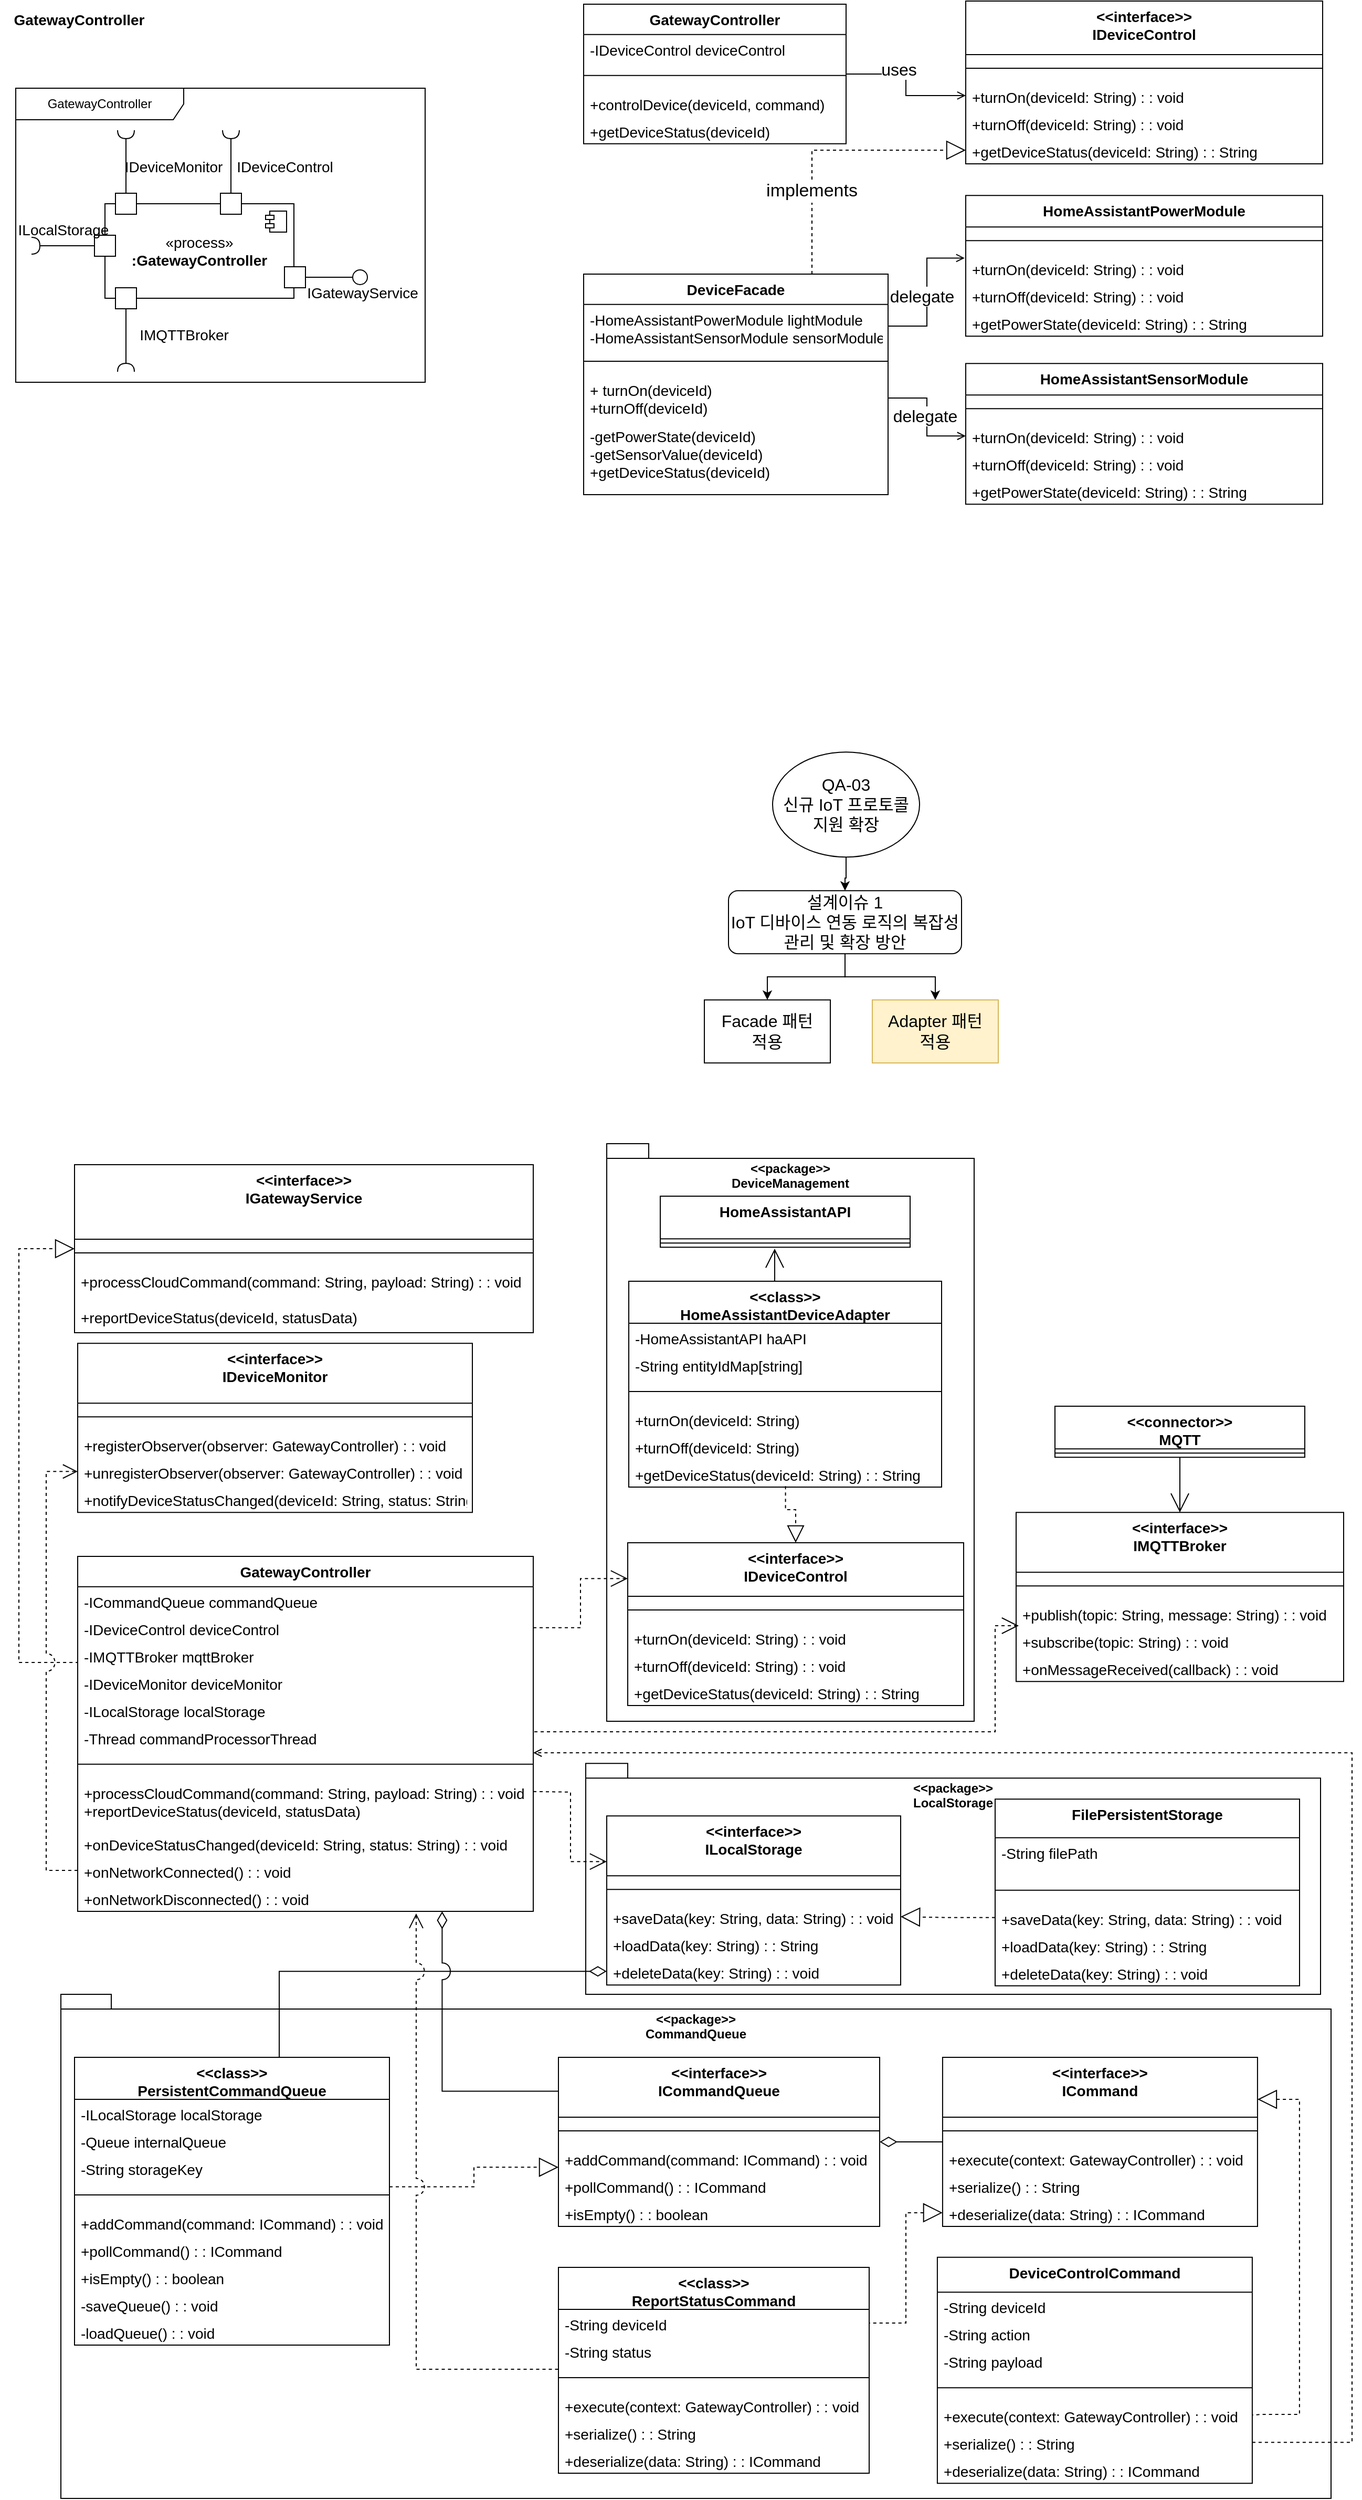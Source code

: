 <mxfile version="28.2.0" pages="6">
  <diagram name="GatewayController" id="RYJhBksys2bXN5g6pBrL">
    <mxGraphModel dx="2392" dy="4205" grid="1" gridSize="10" guides="1" tooltips="1" connect="1" arrows="1" fold="1" page="1" pageScale="1" pageWidth="827" pageHeight="1169" math="0" shadow="0">
      <root>
        <mxCell id="0" />
        <mxCell id="1" parent="0" />
        <mxCell id="EC7vnOMOmS10nTogg197-7" value="&amp;lt;&amp;lt;package&amp;gt;&amp;gt;&lt;div&gt;CommandQueue&lt;/div&gt;" style="shape=folder;fontStyle=1;spacingTop=10;tabWidth=40;tabHeight=14;tabPosition=left;html=1;whiteSpace=wrap;verticalAlign=top;" vertex="1" parent="1">
          <mxGeometry x="-670" y="140" width="1210" height="480" as="geometry" />
        </mxCell>
        <mxCell id="EC7vnOMOmS10nTogg197-3" value="&amp;lt;&amp;lt;package&amp;gt;&amp;gt;&lt;div&gt;DeviceManagement&lt;/div&gt;" style="shape=folder;fontStyle=1;spacingTop=10;tabWidth=40;tabHeight=14;tabPosition=left;html=1;whiteSpace=wrap;verticalAlign=top;" vertex="1" parent="1">
          <mxGeometry x="-150" y="-670" width="350" height="550" as="geometry" />
        </mxCell>
        <mxCell id="EC7vnOMOmS10nTogg197-2" value="&amp;lt;&amp;lt;package&amp;gt;&amp;gt;&lt;div&gt;LocalStorage&lt;/div&gt;" style="shape=folder;fontStyle=1;spacingTop=10;tabWidth=40;tabHeight=14;tabPosition=left;html=1;whiteSpace=wrap;verticalAlign=top;" vertex="1" parent="1">
          <mxGeometry x="-170" y="-79.9" width="700" height="219.9" as="geometry" />
        </mxCell>
        <mxCell id="VUm8Ec2M1YMUWV_NvpTi-25" value="GatewayController" style="text;html=1;align=center;verticalAlign=middle;resizable=0;points=[];autosize=1;strokeColor=none;fillColor=none;fontStyle=1;fontSize=14;" vertex="1" parent="1">
          <mxGeometry x="-723" y="-1755" width="140" height="30" as="geometry" />
        </mxCell>
        <mxCell id="HKb_NUVMWkxJ74cnmcRa-5" style="edgeStyle=orthogonalEdgeStyle;rounded=0;orthogonalLoop=1;jettySize=auto;html=1;exitX=1;exitY=0;exitDx=0;exitDy=0;entryX=0.008;entryY=-0.08;entryDx=0;entryDy=0;dashed=1;endArrow=open;endFill=0;endSize=14;jumpStyle=arc;jumpSize=16;entryPerimeter=0;" edge="1" parent="1" source="HKb_NUVMWkxJ74cnmcRa-6" target="HKb_NUVMWkxJ74cnmcRa-79">
          <mxGeometry relative="1" as="geometry">
            <Array as="points">
              <mxPoint x="-220" y="-110" />
              <mxPoint x="220" y="-110" />
              <mxPoint x="220" y="-211" />
              <mxPoint x="243" y="-211" />
            </Array>
          </mxGeometry>
        </mxCell>
        <mxCell id="HKb_NUVMWkxJ74cnmcRa-6" value="GatewayController" style="swimlane;fontStyle=1;align=center;verticalAlign=top;childLayout=stackLayout;horizontal=1;startSize=28.915;horizontalStack=0;resizeParent=1;resizeParentMax=0;resizeLast=0;collapsible=0;marginBottom=0;fontSize=14;" vertex="1" parent="1">
          <mxGeometry x="-654" y="-277" width="434" height="338.005" as="geometry" />
        </mxCell>
        <mxCell id="HKb_NUVMWkxJ74cnmcRa-7" value="-ICommandQueue commandQueue" style="text;strokeColor=none;fillColor=none;align=left;verticalAlign=top;spacingLeft=4;spacingRight=4;overflow=hidden;rotatable=0;points=[[0,0.5],[1,0.5]];portConstraint=eastwest;fontSize=14;" vertex="1" parent="HKb_NUVMWkxJ74cnmcRa-6">
          <mxGeometry y="28.915" width="434" height="26" as="geometry" />
        </mxCell>
        <mxCell id="HKb_NUVMWkxJ74cnmcRa-8" value="-IDeviceControl deviceControl" style="text;strokeColor=none;fillColor=none;align=left;verticalAlign=top;spacingLeft=4;spacingRight=4;overflow=hidden;rotatable=0;points=[[0,0.5],[1,0.5]];portConstraint=eastwest;fontSize=14;" vertex="1" parent="HKb_NUVMWkxJ74cnmcRa-6">
          <mxGeometry y="54.915" width="434" height="26" as="geometry" />
        </mxCell>
        <mxCell id="HKb_NUVMWkxJ74cnmcRa-9" value="-IMQTTBroker mqttBroker" style="text;strokeColor=none;fillColor=none;align=left;verticalAlign=top;spacingLeft=4;spacingRight=4;overflow=hidden;rotatable=0;points=[[0,0.5],[1,0.5]];portConstraint=eastwest;fontSize=14;" vertex="1" parent="HKb_NUVMWkxJ74cnmcRa-6">
          <mxGeometry y="80.915" width="434" height="26" as="geometry" />
        </mxCell>
        <mxCell id="HKb_NUVMWkxJ74cnmcRa-10" value="-IDeviceMonitor deviceMonitor" style="text;strokeColor=none;fillColor=none;align=left;verticalAlign=top;spacingLeft=4;spacingRight=4;overflow=hidden;rotatable=0;points=[[0,0.5],[1,0.5]];portConstraint=eastwest;fontSize=14;" vertex="1" parent="HKb_NUVMWkxJ74cnmcRa-6">
          <mxGeometry y="106.915" width="434" height="26" as="geometry" />
        </mxCell>
        <mxCell id="HKb_NUVMWkxJ74cnmcRa-11" value="-ILocalStorage localStorage" style="text;strokeColor=none;fillColor=none;align=left;verticalAlign=top;spacingLeft=4;spacingRight=4;overflow=hidden;rotatable=0;points=[[0,0.5],[1,0.5]];portConstraint=eastwest;fontSize=14;" vertex="1" parent="HKb_NUVMWkxJ74cnmcRa-6">
          <mxGeometry y="132.915" width="434" height="26" as="geometry" />
        </mxCell>
        <mxCell id="HKb_NUVMWkxJ74cnmcRa-12" value="-Thread commandProcessorThread" style="text;strokeColor=none;fillColor=none;align=left;verticalAlign=top;spacingLeft=4;spacingRight=4;overflow=hidden;rotatable=0;points=[[0,0.5],[1,0.5]];portConstraint=eastwest;fontSize=14;" vertex="1" parent="HKb_NUVMWkxJ74cnmcRa-6">
          <mxGeometry y="158.915" width="434" height="26" as="geometry" />
        </mxCell>
        <mxCell id="HKb_NUVMWkxJ74cnmcRa-13" style="line;strokeWidth=1;fillColor=none;align=left;verticalAlign=middle;spacingTop=-1;spacingLeft=3;spacingRight=3;rotatable=0;labelPosition=right;points=[];portConstraint=eastwest;strokeColor=inherit;fontSize=14;" vertex="1" parent="HKb_NUVMWkxJ74cnmcRa-6">
          <mxGeometry y="184.915" width="434" height="26" as="geometry" />
        </mxCell>
        <mxCell id="HKb_NUVMWkxJ74cnmcRa-16" value="+processCloudCommand(command: String, payload: String) : : void&#xa;+reportDeviceStatus(deviceId, statusData)" style="text;strokeColor=none;fillColor=none;align=left;verticalAlign=top;spacingLeft=4;spacingRight=4;overflow=hidden;rotatable=0;points=[[0,0.5],[1,0.5]];portConstraint=eastwest;fontSize=14;" vertex="1" parent="HKb_NUVMWkxJ74cnmcRa-6">
          <mxGeometry y="210.915" width="434" height="49.09" as="geometry" />
        </mxCell>
        <mxCell id="HKb_NUVMWkxJ74cnmcRa-17" value="+onDeviceStatusChanged(deviceId: String, status: String) : : void" style="text;strokeColor=none;fillColor=none;align=left;verticalAlign=top;spacingLeft=4;spacingRight=4;overflow=hidden;rotatable=0;points=[[0,0.5],[1,0.5]];portConstraint=eastwest;fontSize=14;" vertex="1" parent="HKb_NUVMWkxJ74cnmcRa-6">
          <mxGeometry y="260.005" width="434" height="26" as="geometry" />
        </mxCell>
        <mxCell id="HKb_NUVMWkxJ74cnmcRa-18" value="+onNetworkConnected() : : void" style="text;strokeColor=none;fillColor=none;align=left;verticalAlign=top;spacingLeft=4;spacingRight=4;overflow=hidden;rotatable=0;points=[[0,0.5],[1,0.5]];portConstraint=eastwest;fontSize=14;" vertex="1" parent="HKb_NUVMWkxJ74cnmcRa-6">
          <mxGeometry y="286.005" width="434" height="26" as="geometry" />
        </mxCell>
        <mxCell id="HKb_NUVMWkxJ74cnmcRa-19" value="+onNetworkDisconnected() : : void" style="text;strokeColor=none;fillColor=none;align=left;verticalAlign=top;spacingLeft=4;spacingRight=4;overflow=hidden;rotatable=0;points=[[0,0.5],[1,0.5]];portConstraint=eastwest;fontSize=14;" vertex="1" parent="HKb_NUVMWkxJ74cnmcRa-6">
          <mxGeometry y="312.005" width="434" height="26" as="geometry" />
        </mxCell>
        <mxCell id="HKb_NUVMWkxJ74cnmcRa-20" value="&lt;&lt;interface&gt;&gt;&#xa;IGatewayService" style="swimlane;fontStyle=1;align=center;verticalAlign=top;childLayout=stackLayout;horizontal=1;startSize=70.987;horizontalStack=0;resizeParent=1;resizeParentMax=0;resizeLast=0;collapsible=0;marginBottom=0;fontSize=14;" vertex="1" parent="1">
          <mxGeometry x="-657" y="-650" width="437" height="159.997" as="geometry" />
        </mxCell>
        <mxCell id="HKb_NUVMWkxJ74cnmcRa-21" style="line;strokeWidth=1;fillColor=none;align=left;verticalAlign=middle;spacingTop=-1;spacingLeft=3;spacingRight=3;rotatable=0;labelPosition=right;points=[];portConstraint=eastwest;strokeColor=inherit;fontSize=14;" vertex="1" parent="HKb_NUVMWkxJ74cnmcRa-20">
          <mxGeometry y="70.987" width="437" height="26" as="geometry" />
        </mxCell>
        <mxCell id="HKb_NUVMWkxJ74cnmcRa-22" value="+processCloudCommand(command: String, payload: String) : : void&#xa;&#xa;+reportDeviceStatus(deviceId, statusData)" style="text;strokeColor=none;fillColor=none;align=left;verticalAlign=top;spacingLeft=4;spacingRight=4;overflow=hidden;rotatable=0;points=[[0,0.5],[1,0.5]];portConstraint=eastwest;fontSize=14;" vertex="1" parent="HKb_NUVMWkxJ74cnmcRa-20">
          <mxGeometry y="96.987" width="437" height="63.01" as="geometry" />
        </mxCell>
        <mxCell id="HKb_NUVMWkxJ74cnmcRa-23" value="&lt;&lt;interface&gt;&gt;&#xa;IDeviceControl" style="swimlane;fontStyle=1;align=center;verticalAlign=top;childLayout=stackLayout;horizontal=1;startSize=50.987;horizontalStack=0;resizeParent=1;resizeParentMax=0;resizeLast=0;collapsible=0;marginBottom=0;fontSize=14;" vertex="1" parent="1">
          <mxGeometry x="-130" y="-290" width="320" height="154.987" as="geometry" />
        </mxCell>
        <mxCell id="HKb_NUVMWkxJ74cnmcRa-24" style="line;strokeWidth=1;fillColor=none;align=left;verticalAlign=middle;spacingTop=-1;spacingLeft=3;spacingRight=3;rotatable=0;labelPosition=right;points=[];portConstraint=eastwest;strokeColor=inherit;fontSize=14;" vertex="1" parent="HKb_NUVMWkxJ74cnmcRa-23">
          <mxGeometry y="50.987" width="320" height="26" as="geometry" />
        </mxCell>
        <mxCell id="HKb_NUVMWkxJ74cnmcRa-25" value="+turnOn(deviceId: String) : : void" style="text;strokeColor=none;fillColor=none;align=left;verticalAlign=top;spacingLeft=4;spacingRight=4;overflow=hidden;rotatable=0;points=[[0,0.5],[1,0.5]];portConstraint=eastwest;fontSize=14;" vertex="1" parent="HKb_NUVMWkxJ74cnmcRa-23">
          <mxGeometry y="76.987" width="320" height="26" as="geometry" />
        </mxCell>
        <mxCell id="HKb_NUVMWkxJ74cnmcRa-26" value="+turnOff(deviceId: String) : : void" style="text;strokeColor=none;fillColor=none;align=left;verticalAlign=top;spacingLeft=4;spacingRight=4;overflow=hidden;rotatable=0;points=[[0,0.5],[1,0.5]];portConstraint=eastwest;fontSize=14;" vertex="1" parent="HKb_NUVMWkxJ74cnmcRa-23">
          <mxGeometry y="102.987" width="320" height="26" as="geometry" />
        </mxCell>
        <mxCell id="HKb_NUVMWkxJ74cnmcRa-27" value="+getDeviceStatus(deviceId: String) : : String" style="text;strokeColor=none;fillColor=none;align=left;verticalAlign=top;spacingLeft=4;spacingRight=4;overflow=hidden;rotatable=0;points=[[0,0.5],[1,0.5]];portConstraint=eastwest;fontSize=14;" vertex="1" parent="HKb_NUVMWkxJ74cnmcRa-23">
          <mxGeometry y="128.987" width="320" height="26" as="geometry" />
        </mxCell>
        <mxCell id="HKb_NUVMWkxJ74cnmcRa-28" value="HomeAssistantAPI" style="swimlane;fontStyle=1;align=center;verticalAlign=top;childLayout=stackLayout;horizontal=1;startSize=40.564;horizontalStack=0;resizeParent=1;resizeParentMax=0;resizeLast=0;collapsible=0;marginBottom=0;fontSize=14;" vertex="1" parent="1">
          <mxGeometry x="-99" y="-620" width="238" height="48.564" as="geometry" />
        </mxCell>
        <mxCell id="HKb_NUVMWkxJ74cnmcRa-29" style="line;strokeWidth=1;fillColor=none;align=left;verticalAlign=middle;spacingTop=-1;spacingLeft=3;spacingRight=3;rotatable=0;labelPosition=right;points=[];portConstraint=eastwest;strokeColor=inherit;fontSize=14;" vertex="1" parent="HKb_NUVMWkxJ74cnmcRa-28">
          <mxGeometry y="40.564" width="238" height="8" as="geometry" />
        </mxCell>
        <mxCell id="HKb_NUVMWkxJ74cnmcRa-30" value="&lt;&lt;interface&gt;&gt;&#xa;ICommandQueue" style="swimlane;fontStyle=1;align=center;verticalAlign=top;childLayout=stackLayout;horizontal=1;startSize=56.987;horizontalStack=0;resizeParent=1;resizeParentMax=0;resizeLast=0;collapsible=0;marginBottom=0;fontSize=14;" vertex="1" parent="1">
          <mxGeometry x="-196" y="200" width="306" height="160.987" as="geometry" />
        </mxCell>
        <mxCell id="HKb_NUVMWkxJ74cnmcRa-31" style="line;strokeWidth=1;fillColor=none;align=left;verticalAlign=middle;spacingTop=-1;spacingLeft=3;spacingRight=3;rotatable=0;labelPosition=right;points=[];portConstraint=eastwest;strokeColor=inherit;fontSize=14;" vertex="1" parent="HKb_NUVMWkxJ74cnmcRa-30">
          <mxGeometry y="56.987" width="306" height="26" as="geometry" />
        </mxCell>
        <mxCell id="HKb_NUVMWkxJ74cnmcRa-32" value="+addCommand(command: ICommand) : : void" style="text;strokeColor=none;fillColor=none;align=left;verticalAlign=top;spacingLeft=4;spacingRight=4;overflow=hidden;rotatable=0;points=[[0,0.5],[1,0.5]];portConstraint=eastwest;fontSize=14;" vertex="1" parent="HKb_NUVMWkxJ74cnmcRa-30">
          <mxGeometry y="82.987" width="306" height="26" as="geometry" />
        </mxCell>
        <mxCell id="HKb_NUVMWkxJ74cnmcRa-33" value="+pollCommand() : : ICommand" style="text;strokeColor=none;fillColor=none;align=left;verticalAlign=top;spacingLeft=4;spacingRight=4;overflow=hidden;rotatable=0;points=[[0,0.5],[1,0.5]];portConstraint=eastwest;fontSize=14;" vertex="1" parent="HKb_NUVMWkxJ74cnmcRa-30">
          <mxGeometry y="108.987" width="306" height="26" as="geometry" />
        </mxCell>
        <mxCell id="HKb_NUVMWkxJ74cnmcRa-34" value="+isEmpty() : : boolean" style="text;strokeColor=none;fillColor=none;align=left;verticalAlign=top;spacingLeft=4;spacingRight=4;overflow=hidden;rotatable=0;points=[[0,0.5],[1,0.5]];portConstraint=eastwest;fontSize=14;" vertex="1" parent="HKb_NUVMWkxJ74cnmcRa-30">
          <mxGeometry y="134.987" width="306" height="26" as="geometry" />
        </mxCell>
        <mxCell id="HKb_NUVMWkxJ74cnmcRa-35" value="&lt;&lt;class&gt;&gt;&#xa;PersistentCommandQueue" style="swimlane;fontStyle=1;align=center;verticalAlign=top;childLayout=stackLayout;horizontal=1;startSize=40;horizontalStack=0;resizeParent=1;resizeParentMax=0;resizeLast=0;collapsible=0;marginBottom=0;fontSize=14;" vertex="1" parent="1">
          <mxGeometry x="-657" y="200" width="300" height="274" as="geometry" />
        </mxCell>
        <mxCell id="HKb_NUVMWkxJ74cnmcRa-36" value="-ILocalStorage localStorage" style="text;strokeColor=none;fillColor=none;align=left;verticalAlign=top;spacingLeft=4;spacingRight=4;overflow=hidden;rotatable=0;points=[[0,0.5],[1,0.5]];portConstraint=eastwest;fontSize=14;" vertex="1" parent="HKb_NUVMWkxJ74cnmcRa-35">
          <mxGeometry y="40" width="300" height="26" as="geometry" />
        </mxCell>
        <mxCell id="HKb_NUVMWkxJ74cnmcRa-37" value="-Queue internalQueue" style="text;strokeColor=none;fillColor=none;align=left;verticalAlign=top;spacingLeft=4;spacingRight=4;overflow=hidden;rotatable=0;points=[[0,0.5],[1,0.5]];portConstraint=eastwest;fontSize=14;" vertex="1" parent="HKb_NUVMWkxJ74cnmcRa-35">
          <mxGeometry y="66" width="300" height="26" as="geometry" />
        </mxCell>
        <mxCell id="HKb_NUVMWkxJ74cnmcRa-38" value="-String storageKey" style="text;strokeColor=none;fillColor=none;align=left;verticalAlign=top;spacingLeft=4;spacingRight=4;overflow=hidden;rotatable=0;points=[[0,0.5],[1,0.5]];portConstraint=eastwest;fontSize=14;" vertex="1" parent="HKb_NUVMWkxJ74cnmcRa-35">
          <mxGeometry y="92" width="300" height="26" as="geometry" />
        </mxCell>
        <mxCell id="HKb_NUVMWkxJ74cnmcRa-39" style="line;strokeWidth=1;fillColor=none;align=left;verticalAlign=middle;spacingTop=-1;spacingLeft=3;spacingRight=3;rotatable=0;labelPosition=right;points=[];portConstraint=eastwest;strokeColor=inherit;fontSize=14;" vertex="1" parent="HKb_NUVMWkxJ74cnmcRa-35">
          <mxGeometry y="118" width="300" height="26" as="geometry" />
        </mxCell>
        <mxCell id="HKb_NUVMWkxJ74cnmcRa-40" value="+addCommand(command: ICommand) : : void" style="text;strokeColor=none;fillColor=none;align=left;verticalAlign=top;spacingLeft=4;spacingRight=4;overflow=hidden;rotatable=0;points=[[0,0.5],[1,0.5]];portConstraint=eastwest;fontSize=14;" vertex="1" parent="HKb_NUVMWkxJ74cnmcRa-35">
          <mxGeometry y="144" width="300" height="26" as="geometry" />
        </mxCell>
        <mxCell id="HKb_NUVMWkxJ74cnmcRa-41" value="+pollCommand() : : ICommand" style="text;strokeColor=none;fillColor=none;align=left;verticalAlign=top;spacingLeft=4;spacingRight=4;overflow=hidden;rotatable=0;points=[[0,0.5],[1,0.5]];portConstraint=eastwest;fontSize=14;" vertex="1" parent="HKb_NUVMWkxJ74cnmcRa-35">
          <mxGeometry y="170" width="300" height="26" as="geometry" />
        </mxCell>
        <mxCell id="HKb_NUVMWkxJ74cnmcRa-42" value="+isEmpty() : : boolean" style="text;strokeColor=none;fillColor=none;align=left;verticalAlign=top;spacingLeft=4;spacingRight=4;overflow=hidden;rotatable=0;points=[[0,0.5],[1,0.5]];portConstraint=eastwest;fontSize=14;" vertex="1" parent="HKb_NUVMWkxJ74cnmcRa-35">
          <mxGeometry y="196" width="300" height="26" as="geometry" />
        </mxCell>
        <mxCell id="HKb_NUVMWkxJ74cnmcRa-43" value="-saveQueue() : : void" style="text;strokeColor=none;fillColor=none;align=left;verticalAlign=top;spacingLeft=4;spacingRight=4;overflow=hidden;rotatable=0;points=[[0,0.5],[1,0.5]];portConstraint=eastwest;fontSize=14;" vertex="1" parent="HKb_NUVMWkxJ74cnmcRa-35">
          <mxGeometry y="222" width="300" height="26" as="geometry" />
        </mxCell>
        <mxCell id="HKb_NUVMWkxJ74cnmcRa-44" value="-loadQueue() : : void" style="text;strokeColor=none;fillColor=none;align=left;verticalAlign=top;spacingLeft=4;spacingRight=4;overflow=hidden;rotatable=0;points=[[0,0.5],[1,0.5]];portConstraint=eastwest;fontSize=14;" vertex="1" parent="HKb_NUVMWkxJ74cnmcRa-35">
          <mxGeometry y="248" width="300" height="26" as="geometry" />
        </mxCell>
        <mxCell id="HKb_NUVMWkxJ74cnmcRa-45" value="&lt;&lt;interface&gt;&gt;&#xa;ICommand" style="swimlane;fontStyle=1;align=center;verticalAlign=top;childLayout=stackLayout;horizontal=1;startSize=56.987;horizontalStack=0;resizeParent=1;resizeParentMax=0;resizeLast=0;collapsible=0;marginBottom=0;fontSize=14;" vertex="1" parent="1">
          <mxGeometry x="169.96" y="200" width="300" height="160.987" as="geometry" />
        </mxCell>
        <mxCell id="HKb_NUVMWkxJ74cnmcRa-46" style="line;strokeWidth=1;fillColor=none;align=left;verticalAlign=middle;spacingTop=-1;spacingLeft=3;spacingRight=3;rotatable=0;labelPosition=right;points=[];portConstraint=eastwest;strokeColor=inherit;fontSize=14;" vertex="1" parent="HKb_NUVMWkxJ74cnmcRa-45">
          <mxGeometry y="56.987" width="300" height="26" as="geometry" />
        </mxCell>
        <mxCell id="HKb_NUVMWkxJ74cnmcRa-47" value="+execute(context: GatewayController) : : void" style="text;strokeColor=none;fillColor=none;align=left;verticalAlign=top;spacingLeft=4;spacingRight=4;overflow=hidden;rotatable=0;points=[[0,0.5],[1,0.5]];portConstraint=eastwest;fontSize=14;" vertex="1" parent="HKb_NUVMWkxJ74cnmcRa-45">
          <mxGeometry y="82.987" width="300" height="26" as="geometry" />
        </mxCell>
        <mxCell id="HKb_NUVMWkxJ74cnmcRa-48" value="+serialize() : : String" style="text;strokeColor=none;fillColor=none;align=left;verticalAlign=top;spacingLeft=4;spacingRight=4;overflow=hidden;rotatable=0;points=[[0,0.5],[1,0.5]];portConstraint=eastwest;fontSize=14;" vertex="1" parent="HKb_NUVMWkxJ74cnmcRa-45">
          <mxGeometry y="108.987" width="300" height="26" as="geometry" />
        </mxCell>
        <mxCell id="HKb_NUVMWkxJ74cnmcRa-49" value="+deserialize(data: String) : : ICommand" style="text;strokeColor=none;fillColor=none;align=left;verticalAlign=top;spacingLeft=4;spacingRight=4;overflow=hidden;rotatable=0;points=[[0,0.5],[1,0.5]];portConstraint=eastwest;fontSize=14;" vertex="1" parent="HKb_NUVMWkxJ74cnmcRa-45">
          <mxGeometry y="134.987" width="300" height="26" as="geometry" />
        </mxCell>
        <mxCell id="HKb_NUVMWkxJ74cnmcRa-50" value="DeviceControlCommand" style="swimlane;fontStyle=1;align=center;verticalAlign=top;childLayout=stackLayout;horizontal=1;startSize=33.134;horizontalStack=0;resizeParent=1;resizeParentMax=0;resizeLast=0;collapsible=0;marginBottom=0;fontSize=14;" vertex="1" parent="1">
          <mxGeometry x="164.96" y="390.43" width="300" height="215.134" as="geometry" />
        </mxCell>
        <mxCell id="HKb_NUVMWkxJ74cnmcRa-51" value="-String deviceId" style="text;strokeColor=none;fillColor=none;align=left;verticalAlign=top;spacingLeft=4;spacingRight=4;overflow=hidden;rotatable=0;points=[[0,0.5],[1,0.5]];portConstraint=eastwest;fontSize=14;" vertex="1" parent="HKb_NUVMWkxJ74cnmcRa-50">
          <mxGeometry y="33.134" width="300" height="26" as="geometry" />
        </mxCell>
        <mxCell id="HKb_NUVMWkxJ74cnmcRa-52" value="-String action" style="text;strokeColor=none;fillColor=none;align=left;verticalAlign=top;spacingLeft=4;spacingRight=4;overflow=hidden;rotatable=0;points=[[0,0.5],[1,0.5]];portConstraint=eastwest;fontSize=14;" vertex="1" parent="HKb_NUVMWkxJ74cnmcRa-50">
          <mxGeometry y="59.134" width="300" height="26" as="geometry" />
        </mxCell>
        <mxCell id="HKb_NUVMWkxJ74cnmcRa-53" value="-String payload" style="text;strokeColor=none;fillColor=none;align=left;verticalAlign=top;spacingLeft=4;spacingRight=4;overflow=hidden;rotatable=0;points=[[0,0.5],[1,0.5]];portConstraint=eastwest;fontSize=14;" vertex="1" parent="HKb_NUVMWkxJ74cnmcRa-50">
          <mxGeometry y="85.134" width="300" height="26" as="geometry" />
        </mxCell>
        <mxCell id="HKb_NUVMWkxJ74cnmcRa-54" style="line;strokeWidth=1;fillColor=none;align=left;verticalAlign=middle;spacingTop=-1;spacingLeft=3;spacingRight=3;rotatable=0;labelPosition=right;points=[];portConstraint=eastwest;strokeColor=inherit;fontSize=14;" vertex="1" parent="HKb_NUVMWkxJ74cnmcRa-50">
          <mxGeometry y="111.134" width="300" height="26" as="geometry" />
        </mxCell>
        <mxCell id="HKb_NUVMWkxJ74cnmcRa-55" value="+execute(context: GatewayController) : : void" style="text;strokeColor=none;fillColor=none;align=left;verticalAlign=top;spacingLeft=4;spacingRight=4;overflow=hidden;rotatable=0;points=[[0,0.5],[1,0.5]];portConstraint=eastwest;fontSize=14;" vertex="1" parent="HKb_NUVMWkxJ74cnmcRa-50">
          <mxGeometry y="137.134" width="300" height="26" as="geometry" />
        </mxCell>
        <mxCell id="HKb_NUVMWkxJ74cnmcRa-56" value="+serialize() : : String" style="text;strokeColor=none;fillColor=none;align=left;verticalAlign=top;spacingLeft=4;spacingRight=4;overflow=hidden;rotatable=0;points=[[0,0.5],[1,0.5]];portConstraint=eastwest;fontSize=14;" vertex="1" parent="HKb_NUVMWkxJ74cnmcRa-50">
          <mxGeometry y="163.134" width="300" height="26" as="geometry" />
        </mxCell>
        <mxCell id="HKb_NUVMWkxJ74cnmcRa-57" value="+deserialize(data: String) : : ICommand" style="text;strokeColor=none;fillColor=none;align=left;verticalAlign=top;spacingLeft=4;spacingRight=4;overflow=hidden;rotatable=0;points=[[0,0.5],[1,0.5]];portConstraint=eastwest;fontSize=14;" vertex="1" parent="HKb_NUVMWkxJ74cnmcRa-50">
          <mxGeometry y="189.134" width="300" height="26" as="geometry" />
        </mxCell>
        <mxCell id="HKb_NUVMWkxJ74cnmcRa-58" value="&lt;&lt;class&gt;&gt;&#xa;ReportStatusCommand" style="swimlane;fontStyle=1;align=center;verticalAlign=top;childLayout=stackLayout;horizontal=1;startSize=40;horizontalStack=0;resizeParent=1;resizeParentMax=0;resizeLast=0;collapsible=0;marginBottom=0;fontSize=14;" vertex="1" parent="1">
          <mxGeometry x="-196" y="400" width="296" height="196" as="geometry" />
        </mxCell>
        <mxCell id="HKb_NUVMWkxJ74cnmcRa-59" value="-String deviceId" style="text;strokeColor=none;fillColor=none;align=left;verticalAlign=top;spacingLeft=4;spacingRight=4;overflow=hidden;rotatable=0;points=[[0,0.5],[1,0.5]];portConstraint=eastwest;fontSize=14;" vertex="1" parent="HKb_NUVMWkxJ74cnmcRa-58">
          <mxGeometry y="40" width="296" height="26" as="geometry" />
        </mxCell>
        <mxCell id="HKb_NUVMWkxJ74cnmcRa-60" value="-String status" style="text;strokeColor=none;fillColor=none;align=left;verticalAlign=top;spacingLeft=4;spacingRight=4;overflow=hidden;rotatable=0;points=[[0,0.5],[1,0.5]];portConstraint=eastwest;fontSize=14;" vertex="1" parent="HKb_NUVMWkxJ74cnmcRa-58">
          <mxGeometry y="66" width="296" height="26" as="geometry" />
        </mxCell>
        <mxCell id="HKb_NUVMWkxJ74cnmcRa-61" style="line;strokeWidth=1;fillColor=none;align=left;verticalAlign=middle;spacingTop=-1;spacingLeft=3;spacingRight=3;rotatable=0;labelPosition=right;points=[];portConstraint=eastwest;strokeColor=inherit;fontSize=14;" vertex="1" parent="HKb_NUVMWkxJ74cnmcRa-58">
          <mxGeometry y="92" width="296" height="26" as="geometry" />
        </mxCell>
        <mxCell id="HKb_NUVMWkxJ74cnmcRa-62" value="+execute(context: GatewayController) : : void" style="text;strokeColor=none;fillColor=none;align=left;verticalAlign=top;spacingLeft=4;spacingRight=4;overflow=hidden;rotatable=0;points=[[0,0.5],[1,0.5]];portConstraint=eastwest;fontSize=14;" vertex="1" parent="HKb_NUVMWkxJ74cnmcRa-58">
          <mxGeometry y="118" width="296" height="26" as="geometry" />
        </mxCell>
        <mxCell id="HKb_NUVMWkxJ74cnmcRa-63" value="+serialize() : : String" style="text;strokeColor=none;fillColor=none;align=left;verticalAlign=top;spacingLeft=4;spacingRight=4;overflow=hidden;rotatable=0;points=[[0,0.5],[1,0.5]];portConstraint=eastwest;fontSize=14;" vertex="1" parent="HKb_NUVMWkxJ74cnmcRa-58">
          <mxGeometry y="144" width="296" height="26" as="geometry" />
        </mxCell>
        <mxCell id="HKb_NUVMWkxJ74cnmcRa-64" value="+deserialize(data: String) : : ICommand" style="text;strokeColor=none;fillColor=none;align=left;verticalAlign=top;spacingLeft=4;spacingRight=4;overflow=hidden;rotatable=0;points=[[0,0.5],[1,0.5]];portConstraint=eastwest;fontSize=14;" vertex="1" parent="HKb_NUVMWkxJ74cnmcRa-58">
          <mxGeometry y="170" width="296" height="26" as="geometry" />
        </mxCell>
        <mxCell id="HKb_NUVMWkxJ74cnmcRa-65" value="&lt;&lt;interface&gt;&gt;&#xa;ILocalStorage" style="swimlane;fontStyle=1;align=center;verticalAlign=top;childLayout=stackLayout;horizontal=1;startSize=56.987;horizontalStack=0;resizeParent=1;resizeParentMax=0;resizeLast=0;collapsible=0;marginBottom=0;fontSize=14;" vertex="1" parent="1">
          <mxGeometry x="-150" y="-29.9" width="280" height="160.987" as="geometry" />
        </mxCell>
        <mxCell id="HKb_NUVMWkxJ74cnmcRa-66" style="line;strokeWidth=1;fillColor=none;align=left;verticalAlign=middle;spacingTop=-1;spacingLeft=3;spacingRight=3;rotatable=0;labelPosition=right;points=[];portConstraint=eastwest;strokeColor=inherit;fontSize=14;" vertex="1" parent="HKb_NUVMWkxJ74cnmcRa-65">
          <mxGeometry y="56.987" width="280" height="26" as="geometry" />
        </mxCell>
        <mxCell id="HKb_NUVMWkxJ74cnmcRa-67" value="+saveData(key: String, data: String) : : void" style="text;strokeColor=none;fillColor=none;align=left;verticalAlign=top;spacingLeft=4;spacingRight=4;overflow=hidden;rotatable=0;points=[[0,0.5],[1,0.5]];portConstraint=eastwest;fontSize=14;" vertex="1" parent="HKb_NUVMWkxJ74cnmcRa-65">
          <mxGeometry y="82.987" width="280" height="26" as="geometry" />
        </mxCell>
        <mxCell id="HKb_NUVMWkxJ74cnmcRa-68" value="+loadData(key: String) : : String" style="text;strokeColor=none;fillColor=none;align=left;verticalAlign=top;spacingLeft=4;spacingRight=4;overflow=hidden;rotatable=0;points=[[0,0.5],[1,0.5]];portConstraint=eastwest;fontSize=14;" vertex="1" parent="HKb_NUVMWkxJ74cnmcRa-65">
          <mxGeometry y="108.987" width="280" height="26" as="geometry" />
        </mxCell>
        <mxCell id="HKb_NUVMWkxJ74cnmcRa-69" value="+deleteData(key: String) : : void" style="text;strokeColor=none;fillColor=none;align=left;verticalAlign=top;spacingLeft=4;spacingRight=4;overflow=hidden;rotatable=0;points=[[0,0.5],[1,0.5]];portConstraint=eastwest;fontSize=14;" vertex="1" parent="HKb_NUVMWkxJ74cnmcRa-65">
          <mxGeometry y="134.987" width="280" height="26" as="geometry" />
        </mxCell>
        <mxCell id="HKb_NUVMWkxJ74cnmcRa-70" value="FilePersistentStorage" style="swimlane;fontStyle=1;align=center;verticalAlign=top;childLayout=stackLayout;horizontal=1;startSize=36.791;horizontalStack=0;resizeParent=1;resizeParentMax=0;resizeLast=0;collapsible=0;marginBottom=0;fontSize=14;" vertex="1" parent="1">
          <mxGeometry x="220" y="-45.9" width="290" height="177.791" as="geometry" />
        </mxCell>
        <mxCell id="HKb_NUVMWkxJ74cnmcRa-71" value="-String filePath" style="text;strokeColor=none;fillColor=none;align=left;verticalAlign=top;spacingLeft=4;spacingRight=4;overflow=hidden;rotatable=0;points=[[0,0.5],[1,0.5]];portConstraint=eastwest;fontSize=14;" vertex="1" parent="HKb_NUVMWkxJ74cnmcRa-70">
          <mxGeometry y="36.791" width="290" height="37" as="geometry" />
        </mxCell>
        <mxCell id="HKb_NUVMWkxJ74cnmcRa-72" style="line;strokeWidth=1;fillColor=none;align=left;verticalAlign=middle;spacingTop=-1;spacingLeft=3;spacingRight=3;rotatable=0;labelPosition=right;points=[];portConstraint=eastwest;strokeColor=inherit;fontSize=14;" vertex="1" parent="HKb_NUVMWkxJ74cnmcRa-70">
          <mxGeometry y="73.791" width="290" height="26" as="geometry" />
        </mxCell>
        <mxCell id="HKb_NUVMWkxJ74cnmcRa-73" value="+saveData(key: String, data: String) : : void" style="text;strokeColor=none;fillColor=none;align=left;verticalAlign=top;spacingLeft=4;spacingRight=4;overflow=hidden;rotatable=0;points=[[0,0.5],[1,0.5]];portConstraint=eastwest;fontSize=14;" vertex="1" parent="HKb_NUVMWkxJ74cnmcRa-70">
          <mxGeometry y="99.791" width="290" height="26" as="geometry" />
        </mxCell>
        <mxCell id="HKb_NUVMWkxJ74cnmcRa-74" value="+loadData(key: String) : : String" style="text;strokeColor=none;fillColor=none;align=left;verticalAlign=top;spacingLeft=4;spacingRight=4;overflow=hidden;rotatable=0;points=[[0,0.5],[1,0.5]];portConstraint=eastwest;fontSize=14;" vertex="1" parent="HKb_NUVMWkxJ74cnmcRa-70">
          <mxGeometry y="125.791" width="290" height="26" as="geometry" />
        </mxCell>
        <mxCell id="HKb_NUVMWkxJ74cnmcRa-75" value="+deleteData(key: String) : : void" style="text;strokeColor=none;fillColor=none;align=left;verticalAlign=top;spacingLeft=4;spacingRight=4;overflow=hidden;rotatable=0;points=[[0,0.5],[1,0.5]];portConstraint=eastwest;fontSize=14;" vertex="1" parent="HKb_NUVMWkxJ74cnmcRa-70">
          <mxGeometry y="151.791" width="290" height="26" as="geometry" />
        </mxCell>
        <mxCell id="HKb_NUVMWkxJ74cnmcRa-76" value="&lt;&lt;interface&gt;&gt;&#xa;IMQTTBroker" style="swimlane;fontStyle=1;align=center;verticalAlign=top;childLayout=stackLayout;horizontal=1;startSize=56.987;horizontalStack=0;resizeParent=1;resizeParentMax=0;resizeLast=0;collapsible=0;marginBottom=0;fontSize=14;" vertex="1" parent="1">
          <mxGeometry x="240" y="-318.86" width="312" height="160.987" as="geometry" />
        </mxCell>
        <mxCell id="HKb_NUVMWkxJ74cnmcRa-77" style="line;strokeWidth=1;fillColor=none;align=left;verticalAlign=middle;spacingTop=-1;spacingLeft=3;spacingRight=3;rotatable=0;labelPosition=right;points=[];portConstraint=eastwest;strokeColor=inherit;fontSize=14;" vertex="1" parent="HKb_NUVMWkxJ74cnmcRa-76">
          <mxGeometry y="56.987" width="312" height="26" as="geometry" />
        </mxCell>
        <mxCell id="HKb_NUVMWkxJ74cnmcRa-78" value="+publish(topic: String, message: String) : : void" style="text;strokeColor=none;fillColor=none;align=left;verticalAlign=top;spacingLeft=4;spacingRight=4;overflow=hidden;rotatable=0;points=[[0,0.5],[1,0.5]];portConstraint=eastwest;fontSize=14;" vertex="1" parent="HKb_NUVMWkxJ74cnmcRa-76">
          <mxGeometry y="82.987" width="312" height="26" as="geometry" />
        </mxCell>
        <mxCell id="HKb_NUVMWkxJ74cnmcRa-79" value="+subscribe(topic: String) : : void" style="text;strokeColor=none;fillColor=none;align=left;verticalAlign=top;spacingLeft=4;spacingRight=4;overflow=hidden;rotatable=0;points=[[0,0.5],[1,0.5]];portConstraint=eastwest;fontSize=14;" vertex="1" parent="HKb_NUVMWkxJ74cnmcRa-76">
          <mxGeometry y="108.987" width="312" height="26" as="geometry" />
        </mxCell>
        <mxCell id="HKb_NUVMWkxJ74cnmcRa-80" value="+onMessageReceived(callback) : : void" style="text;strokeColor=none;fillColor=none;align=left;verticalAlign=top;spacingLeft=4;spacingRight=4;overflow=hidden;rotatable=0;points=[[0,0.5],[1,0.5]];portConstraint=eastwest;fontSize=14;" vertex="1" parent="HKb_NUVMWkxJ74cnmcRa-76">
          <mxGeometry y="134.987" width="312" height="26" as="geometry" />
        </mxCell>
        <mxCell id="HKb_NUVMWkxJ74cnmcRa-81" value="&lt;&lt;interface&gt;&gt;&#xa;IDeviceMonitor" style="swimlane;fontStyle=1;align=center;verticalAlign=top;childLayout=stackLayout;horizontal=1;startSize=56.987;horizontalStack=0;resizeParent=1;resizeParentMax=0;resizeLast=0;collapsible=0;marginBottom=0;fontSize=14;" vertex="1" parent="1">
          <mxGeometry x="-654" y="-479.85" width="376" height="160.987" as="geometry" />
        </mxCell>
        <mxCell id="HKb_NUVMWkxJ74cnmcRa-82" style="line;strokeWidth=1;fillColor=none;align=left;verticalAlign=middle;spacingTop=-1;spacingLeft=3;spacingRight=3;rotatable=0;labelPosition=right;points=[];portConstraint=eastwest;strokeColor=inherit;fontSize=14;" vertex="1" parent="HKb_NUVMWkxJ74cnmcRa-81">
          <mxGeometry y="56.987" width="376" height="26" as="geometry" />
        </mxCell>
        <mxCell id="HKb_NUVMWkxJ74cnmcRa-83" value="+registerObserver(observer: GatewayController) : : void" style="text;strokeColor=none;fillColor=none;align=left;verticalAlign=top;spacingLeft=4;spacingRight=4;overflow=hidden;rotatable=0;points=[[0,0.5],[1,0.5]];portConstraint=eastwest;fontSize=14;" vertex="1" parent="HKb_NUVMWkxJ74cnmcRa-81">
          <mxGeometry y="82.987" width="376" height="26" as="geometry" />
        </mxCell>
        <mxCell id="HKb_NUVMWkxJ74cnmcRa-84" value="+unregisterObserver(observer: GatewayController) : : void" style="text;strokeColor=none;fillColor=none;align=left;verticalAlign=top;spacingLeft=4;spacingRight=4;overflow=hidden;rotatable=0;points=[[0,0.5],[1,0.5]];portConstraint=eastwest;fontSize=14;" vertex="1" parent="HKb_NUVMWkxJ74cnmcRa-81">
          <mxGeometry y="108.987" width="376" height="26" as="geometry" />
        </mxCell>
        <mxCell id="HKb_NUVMWkxJ74cnmcRa-85" value="+notifyDeviceStatusChanged(deviceId: String, status: String) : : void" style="text;strokeColor=none;fillColor=none;align=left;verticalAlign=top;spacingLeft=4;spacingRight=4;overflow=hidden;rotatable=0;points=[[0,0.5],[1,0.5]];portConstraint=eastwest;fontSize=14;" vertex="1" parent="HKb_NUVMWkxJ74cnmcRa-81">
          <mxGeometry y="134.987" width="376" height="26" as="geometry" />
        </mxCell>
        <mxCell id="HKb_NUVMWkxJ74cnmcRa-86" value="" style="startArrow=none;endArrow=block;endSize=16;endFill=0;exitX=0;exitY=0.5;entryX=0;entryY=0.5;rounded=0;fontSize=14;edgeStyle=orthogonalEdgeStyle;dashed=1;entryDx=0;entryDy=0;exitDx=0;exitDy=0;jumpStyle=arc;jumpSize=13;" edge="1" parent="1" source="HKb_NUVMWkxJ74cnmcRa-9" target="HKb_NUVMWkxJ74cnmcRa-20">
          <mxGeometry relative="1" as="geometry">
            <Array as="points">
              <mxPoint x="-654" y="-176" />
              <mxPoint x="-710" y="-176" />
              <mxPoint x="-710" y="-570" />
            </Array>
          </mxGeometry>
        </mxCell>
        <mxCell id="HKb_NUVMWkxJ74cnmcRa-87" value="" style="startArrow=none;endArrow=block;endSize=16;endFill=0;exitX=1;exitY=0.45;entryX=0;entryY=0.65;rounded=0;fontSize=14;edgeStyle=orthogonalEdgeStyle;dashed=1;" edge="1" parent="1" source="HKb_NUVMWkxJ74cnmcRa-35" target="HKb_NUVMWkxJ74cnmcRa-30">
          <mxGeometry relative="1" as="geometry" />
        </mxCell>
        <mxCell id="HKb_NUVMWkxJ74cnmcRa-88" value="" style="startArrow=none;endArrow=diamondThin;endSize=14;endFill=0;exitX=0.65;exitY=0;entryX=0;entryY=0.5;rounded=0;fontSize=14;edgeStyle=orthogonalEdgeStyle;entryDx=0;entryDy=0;jumpStyle=arc;" edge="1" parent="1" source="HKb_NUVMWkxJ74cnmcRa-35" target="HKb_NUVMWkxJ74cnmcRa-69">
          <mxGeometry relative="1" as="geometry" />
        </mxCell>
        <mxCell id="HKb_NUVMWkxJ74cnmcRa-89" value="" style="startArrow=diamondThin;endArrow=none;endSize=14;endFill=0;exitX=1;exitY=0.5;entryX=0;entryY=0.5;rounded=0;fontSize=14;edgeStyle=orthogonalEdgeStyle;startSize=14;startFill=0;" edge="1" parent="1" source="HKb_NUVMWkxJ74cnmcRa-30" target="HKb_NUVMWkxJ74cnmcRa-45">
          <mxGeometry x="-0.091" y="19" relative="1" as="geometry">
            <mxPoint as="offset" />
          </mxGeometry>
        </mxCell>
        <mxCell id="HKb_NUVMWkxJ74cnmcRa-90" value="" style="dashed=1;startArrow=block;startSize=16;startFill=0;endArrow=none;entryX=1;entryY=0.5;rounded=0;fontSize=14;edgeStyle=orthogonalEdgeStyle;entryDx=0;entryDy=0;" edge="1" parent="1" source="HKb_NUVMWkxJ74cnmcRa-45" target="HKb_NUVMWkxJ74cnmcRa-55">
          <mxGeometry relative="1" as="geometry">
            <Array as="points">
              <mxPoint x="509.96" y="240" />
              <mxPoint x="509.96" y="540" />
              <mxPoint x="473.96" y="540" />
            </Array>
          </mxGeometry>
        </mxCell>
        <mxCell id="HKb_NUVMWkxJ74cnmcRa-91" value="" style="dashed=1;startArrow=block;startSize=16;startFill=0;endArrow=none;exitX=0;exitY=0.5;entryX=1;entryY=0.5;rounded=0;fontSize=14;edgeStyle=orthogonalEdgeStyle;entryDx=0;entryDy=0;exitDx=0;exitDy=0;" edge="1" parent="1" source="HKb_NUVMWkxJ74cnmcRa-49" target="HKb_NUVMWkxJ74cnmcRa-59">
          <mxGeometry relative="1" as="geometry" />
        </mxCell>
        <mxCell id="HKb_NUVMWkxJ74cnmcRa-92" value="" style="dashed=1;startArrow=none;endArrow=open;endSize=12;exitX=0;exitY=0.19;entryX=0.743;entryY=1.075;rounded=0;fontSize=14;edgeStyle=orthogonalEdgeStyle;jumpStyle=arc;jumpSize=16;entryDx=0;entryDy=0;entryPerimeter=0;" edge="1" parent="1" source="HKb_NUVMWkxJ74cnmcRa-58" target="HKb_NUVMWkxJ74cnmcRa-19">
          <mxGeometry relative="1" as="geometry">
            <Array as="points">
              <mxPoint x="-196" y="497" />
              <mxPoint x="-332" y="497" />
            </Array>
          </mxGeometry>
        </mxCell>
        <mxCell id="HKb_NUVMWkxJ74cnmcRa-93" value="" style="startArrow=none;endArrow=block;endSize=16;endFill=0;exitX=0;exitY=0.5;entryX=1;entryY=0.5;rounded=0;fontSize=14;edgeStyle=orthogonalEdgeStyle;entryDx=0;entryDy=0;exitDx=0;exitDy=0;dashed=1;" edge="1" parent="1" source="HKb_NUVMWkxJ74cnmcRa-73" target="HKb_NUVMWkxJ74cnmcRa-67">
          <mxGeometry relative="1" as="geometry" />
        </mxCell>
        <mxCell id="HKb_NUVMWkxJ74cnmcRa-94" value="" style="startArrow=diamondThin;endArrow=none;endSize=14;endFill=0;exitX=0.8;exitY=1;entryX=0;entryY=0.2;rounded=0;fontSize=14;edgeStyle=orthogonalEdgeStyle;startFill=0;startSize=14;jumpStyle=arc;jumpSize=16;" edge="1" parent="1" source="HKb_NUVMWkxJ74cnmcRa-6" target="HKb_NUVMWkxJ74cnmcRa-30">
          <mxGeometry relative="1" as="geometry" />
        </mxCell>
        <mxCell id="HKb_NUVMWkxJ74cnmcRa-95" value="" style="startArrow=none;endArrow=open;endSize=14;endFill=0;exitX=1;exitY=0.5;entryX=0;entryY=0.22;rounded=0;fontSize=14;edgeStyle=orthogonalEdgeStyle;dashed=1;exitDx=0;exitDy=0;" edge="1" parent="1" source="HKb_NUVMWkxJ74cnmcRa-8" target="HKb_NUVMWkxJ74cnmcRa-23">
          <mxGeometry relative="1" as="geometry" />
        </mxCell>
        <mxCell id="HKb_NUVMWkxJ74cnmcRa-96" value="" style="startArrow=none;endArrow=open;endSize=14;endFill=0;exitX=1;exitY=0.5;entryX=0;entryY=0.27;rounded=0;fontSize=14;edgeStyle=orthogonalEdgeStyle;dashed=1;exitDx=0;exitDy=0;" edge="1" parent="1" target="HKb_NUVMWkxJ74cnmcRa-65">
          <mxGeometry relative="1" as="geometry">
            <mxPoint x="-220" y="-53.085" as="sourcePoint" />
          </mxGeometry>
        </mxCell>
        <mxCell id="HKb_NUVMWkxJ74cnmcRa-97" style="edgeStyle=orthogonalEdgeStyle;rounded=0;orthogonalLoop=1;jettySize=auto;html=1;exitX=0;exitY=0.5;exitDx=0;exitDy=0;entryX=0;entryY=0.5;entryDx=0;entryDy=0;endSize=12;dashed=1;endArrow=open;endFill=0;fillColor=#e1d5e7;strokeColor=#000000;jumpStyle=arc;jumpSize=17;" edge="1" parent="1" source="HKb_NUVMWkxJ74cnmcRa-18" target="HKb_NUVMWkxJ74cnmcRa-84">
          <mxGeometry relative="1" as="geometry" />
        </mxCell>
        <mxCell id="HKb_NUVMWkxJ74cnmcRa-98" style="edgeStyle=orthogonalEdgeStyle;rounded=0;orthogonalLoop=1;jettySize=auto;html=1;exitX=0.5;exitY=0;exitDx=0;exitDy=0;endArrow=open;endFill=0;endSize=16;" edge="1" parent="1" source="HKb_NUVMWkxJ74cnmcRa-99">
          <mxGeometry relative="1" as="geometry">
            <mxPoint x="10" y="-570" as="targetPoint" />
          </mxGeometry>
        </mxCell>
        <mxCell id="HKb_NUVMWkxJ74cnmcRa-99" value="&lt;&lt;class&gt;&gt;&#xa;HomeAssistantDeviceAdapter" style="swimlane;fontStyle=1;align=center;verticalAlign=top;childLayout=stackLayout;horizontal=1;startSize=40;horizontalStack=0;resizeParent=1;resizeParentMax=0;resizeLast=0;collapsible=0;marginBottom=0;fontSize=14;" vertex="1" parent="1">
          <mxGeometry x="-129" y="-538.99" width="298" height="196" as="geometry" />
        </mxCell>
        <mxCell id="HKb_NUVMWkxJ74cnmcRa-100" value="-HomeAssistantAPI haAPI" style="text;strokeColor=none;fillColor=none;align=left;verticalAlign=top;spacingLeft=4;spacingRight=4;overflow=hidden;rotatable=0;points=[[0,0.5],[1,0.5]];portConstraint=eastwest;fontSize=14;" vertex="1" parent="HKb_NUVMWkxJ74cnmcRa-99">
          <mxGeometry y="40" width="298" height="26" as="geometry" />
        </mxCell>
        <mxCell id="HKb_NUVMWkxJ74cnmcRa-101" value="-String entityIdMap[string]" style="text;strokeColor=none;fillColor=none;align=left;verticalAlign=top;spacingLeft=4;spacingRight=4;overflow=hidden;rotatable=0;points=[[0,0.5],[1,0.5]];portConstraint=eastwest;fontSize=14;" vertex="1" parent="HKb_NUVMWkxJ74cnmcRa-99">
          <mxGeometry y="66" width="298" height="26" as="geometry" />
        </mxCell>
        <mxCell id="HKb_NUVMWkxJ74cnmcRa-102" style="line;strokeWidth=1;fillColor=none;align=left;verticalAlign=middle;spacingTop=-1;spacingLeft=3;spacingRight=3;rotatable=0;labelPosition=right;points=[];portConstraint=eastwest;strokeColor=inherit;fontSize=14;" vertex="1" parent="HKb_NUVMWkxJ74cnmcRa-99">
          <mxGeometry y="92" width="298" height="26" as="geometry" />
        </mxCell>
        <mxCell id="HKb_NUVMWkxJ74cnmcRa-103" value="+turnOn(deviceId: String)" style="text;strokeColor=none;fillColor=none;align=left;verticalAlign=top;spacingLeft=4;spacingRight=4;overflow=hidden;rotatable=0;points=[[0,0.5],[1,0.5]];portConstraint=eastwest;fontSize=14;" vertex="1" parent="HKb_NUVMWkxJ74cnmcRa-99">
          <mxGeometry y="118" width="298" height="26" as="geometry" />
        </mxCell>
        <mxCell id="HKb_NUVMWkxJ74cnmcRa-104" value="+turnOff(deviceId: String)" style="text;strokeColor=none;fillColor=none;align=left;verticalAlign=top;spacingLeft=4;spacingRight=4;overflow=hidden;rotatable=0;points=[[0,0.5],[1,0.5]];portConstraint=eastwest;fontSize=14;" vertex="1" parent="HKb_NUVMWkxJ74cnmcRa-99">
          <mxGeometry y="144" width="298" height="26" as="geometry" />
        </mxCell>
        <mxCell id="HKb_NUVMWkxJ74cnmcRa-105" value="+getDeviceStatus(deviceId: String) : : String" style="text;strokeColor=none;fillColor=none;align=left;verticalAlign=top;spacingLeft=4;spacingRight=4;overflow=hidden;rotatable=0;points=[[0,0.5],[1,0.5]];portConstraint=eastwest;fontSize=14;" vertex="1" parent="HKb_NUVMWkxJ74cnmcRa-99">
          <mxGeometry y="170" width="298" height="26" as="geometry" />
        </mxCell>
        <mxCell id="HKb_NUVMWkxJ74cnmcRa-106" style="edgeStyle=orthogonalEdgeStyle;rounded=0;orthogonalLoop=1;jettySize=auto;html=1;exitX=1;exitY=0.5;exitDx=0;exitDy=0;dashed=1;endArrow=open;endFill=0;" edge="1" parent="1" source="HKb_NUVMWkxJ74cnmcRa-56">
          <mxGeometry relative="1" as="geometry">
            <mxPoint x="-220" y="-90" as="targetPoint" />
            <Array as="points">
              <mxPoint x="560" y="567" />
              <mxPoint x="560" y="-90" />
            </Array>
          </mxGeometry>
        </mxCell>
        <mxCell id="HKb_NUVMWkxJ74cnmcRa-107" style="edgeStyle=orthogonalEdgeStyle;rounded=0;orthogonalLoop=1;jettySize=auto;html=1;entryX=0.5;entryY=0;entryDx=0;entryDy=0;endArrow=block;endFill=0;dashed=1;endSize=14;exitX=0.501;exitY=0.965;exitDx=0;exitDy=0;exitPerimeter=0;jumpStyle=arc;jumpSize=16;" edge="1" parent="1" source="HKb_NUVMWkxJ74cnmcRa-105" target="HKb_NUVMWkxJ74cnmcRa-23">
          <mxGeometry relative="1" as="geometry">
            <Array as="points" />
            <mxPoint x="20" y="-330" as="sourcePoint" />
          </mxGeometry>
        </mxCell>
        <mxCell id="HKb_NUVMWkxJ74cnmcRa-108" value="GatewayController" style="shape=umlFrame;whiteSpace=wrap;html=1;pointerEvents=0;recursiveResize=0;container=1;collapsible=0;width=160;" vertex="1" parent="1">
          <mxGeometry x="-713" y="-1675" width="390" height="280" as="geometry" />
        </mxCell>
        <mxCell id="VUm8Ec2M1YMUWV_NvpTi-2" value="«process»&lt;br&gt;&lt;b&gt;:GatewayController&lt;/b&gt;" style="html=1;dropTarget=0;whiteSpace=wrap;fontSize=14;" vertex="1" parent="HKb_NUVMWkxJ74cnmcRa-108">
          <mxGeometry x="85" y="110" width="180" height="90" as="geometry" />
        </mxCell>
        <mxCell id="VUm8Ec2M1YMUWV_NvpTi-3" value="" style="shape=module;jettyWidth=8;jettyHeight=4;fontSize=14;" vertex="1" parent="VUm8Ec2M1YMUWV_NvpTi-2">
          <mxGeometry x="1" width="20" height="20" relative="1" as="geometry">
            <mxPoint x="-27" y="7" as="offset" />
          </mxGeometry>
        </mxCell>
        <mxCell id="VUm8Ec2M1YMUWV_NvpTi-4" value="" style="group;rotation=90;fontSize=14;" vertex="1" connectable="0" parent="HKb_NUVMWkxJ74cnmcRa-108">
          <mxGeometry x="286" y="140" width="20" height="80" as="geometry" />
        </mxCell>
        <mxCell id="VUm8Ec2M1YMUWV_NvpTi-5" style="edgeStyle=orthogonalEdgeStyle;rounded=0;orthogonalLoop=1;jettySize=auto;html=1;exitX=0.5;exitY=0;exitDx=0;exitDy=0;endArrow=circle;endFill=0;fontSize=14;" edge="1" parent="VUm8Ec2M1YMUWV_NvpTi-4" source="VUm8Ec2M1YMUWV_NvpTi-6">
          <mxGeometry relative="1" as="geometry">
            <mxPoint x="50" y="40" as="targetPoint" />
          </mxGeometry>
        </mxCell>
        <mxCell id="VUm8Ec2M1YMUWV_NvpTi-6" value="" style="whiteSpace=wrap;html=1;aspect=fixed;rotation=90;fontSize=14;" vertex="1" parent="VUm8Ec2M1YMUWV_NvpTi-4">
          <mxGeometry x="-30" y="30" width="20" height="20" as="geometry" />
        </mxCell>
        <mxCell id="VUm8Ec2M1YMUWV_NvpTi-7" value="" style="group;rotation=-90;fontSize=14;" vertex="1" connectable="0" parent="HKb_NUVMWkxJ74cnmcRa-108">
          <mxGeometry x="45" y="110" width="20" height="80" as="geometry" />
        </mxCell>
        <mxCell id="VUm8Ec2M1YMUWV_NvpTi-8" style="edgeStyle=orthogonalEdgeStyle;rounded=0;orthogonalLoop=1;jettySize=auto;html=1;exitX=0.5;exitY=0;exitDx=0;exitDy=0;endArrow=halfCircle;endFill=0;fontSize=14;" edge="1" parent="VUm8Ec2M1YMUWV_NvpTi-7" source="VUm8Ec2M1YMUWV_NvpTi-9">
          <mxGeometry relative="1" as="geometry">
            <mxPoint x="-30" y="40" as="targetPoint" />
          </mxGeometry>
        </mxCell>
        <mxCell id="VUm8Ec2M1YMUWV_NvpTi-9" value="" style="whiteSpace=wrap;html=1;aspect=fixed;rotation=-90;fontSize=14;" vertex="1" parent="VUm8Ec2M1YMUWV_NvpTi-7">
          <mxGeometry x="30" y="30" width="20" height="20" as="geometry" />
        </mxCell>
        <mxCell id="VUm8Ec2M1YMUWV_NvpTi-10" value="" style="group;fontSize=14;" vertex="1" connectable="0" parent="HKb_NUVMWkxJ74cnmcRa-108">
          <mxGeometry x="95" y="40" width="20" height="80" as="geometry" />
        </mxCell>
        <mxCell id="VUm8Ec2M1YMUWV_NvpTi-11" style="edgeStyle=orthogonalEdgeStyle;rounded=0;orthogonalLoop=1;jettySize=auto;html=1;exitX=0.5;exitY=0;exitDx=0;exitDy=0;endArrow=halfCircle;endFill=0;fontSize=14;" edge="1" parent="VUm8Ec2M1YMUWV_NvpTi-10" source="VUm8Ec2M1YMUWV_NvpTi-12">
          <mxGeometry relative="1" as="geometry">
            <mxPoint x="10" as="targetPoint" />
          </mxGeometry>
        </mxCell>
        <mxCell id="VUm8Ec2M1YMUWV_NvpTi-12" value="" style="whiteSpace=wrap;html=1;aspect=fixed;fontSize=14;" vertex="1" parent="VUm8Ec2M1YMUWV_NvpTi-10">
          <mxGeometry y="60" width="20" height="20" as="geometry" />
        </mxCell>
        <mxCell id="VUm8Ec2M1YMUWV_NvpTi-13" value="" style="group;fontSize=14;" vertex="1" connectable="0" parent="HKb_NUVMWkxJ74cnmcRa-108">
          <mxGeometry x="195" y="40" width="20" height="80" as="geometry" />
        </mxCell>
        <mxCell id="VUm8Ec2M1YMUWV_NvpTi-14" style="edgeStyle=orthogonalEdgeStyle;rounded=0;orthogonalLoop=1;jettySize=auto;html=1;exitX=0.5;exitY=0;exitDx=0;exitDy=0;endArrow=halfCircle;endFill=0;fontSize=14;" edge="1" parent="VUm8Ec2M1YMUWV_NvpTi-13" source="VUm8Ec2M1YMUWV_NvpTi-15">
          <mxGeometry relative="1" as="geometry">
            <mxPoint x="10" as="targetPoint" />
          </mxGeometry>
        </mxCell>
        <mxCell id="VUm8Ec2M1YMUWV_NvpTi-15" value="" style="whiteSpace=wrap;html=1;aspect=fixed;fontSize=14;" vertex="1" parent="VUm8Ec2M1YMUWV_NvpTi-13">
          <mxGeometry y="60" width="20" height="20" as="geometry" />
        </mxCell>
        <mxCell id="VUm8Ec2M1YMUWV_NvpTi-16" value="" style="group;rotation=-180;fontSize=14;" vertex="1" connectable="0" parent="HKb_NUVMWkxJ74cnmcRa-108">
          <mxGeometry x="95" y="190" width="20" height="80" as="geometry" />
        </mxCell>
        <mxCell id="VUm8Ec2M1YMUWV_NvpTi-17" style="edgeStyle=orthogonalEdgeStyle;rounded=0;orthogonalLoop=1;jettySize=auto;html=1;exitX=0.5;exitY=0;exitDx=0;exitDy=0;endArrow=halfCircle;endFill=0;fontSize=14;" edge="1" parent="VUm8Ec2M1YMUWV_NvpTi-16" source="VUm8Ec2M1YMUWV_NvpTi-18">
          <mxGeometry relative="1" as="geometry">
            <mxPoint x="10" y="80" as="targetPoint" />
          </mxGeometry>
        </mxCell>
        <mxCell id="VUm8Ec2M1YMUWV_NvpTi-18" value="" style="whiteSpace=wrap;html=1;aspect=fixed;rotation=-180;fontSize=14;" vertex="1" parent="VUm8Ec2M1YMUWV_NvpTi-16">
          <mxGeometry width="20" height="20" as="geometry" />
        </mxCell>
        <mxCell id="VUm8Ec2M1YMUWV_NvpTi-19" value="IGatewayService" style="text;html=1;align=center;verticalAlign=middle;resizable=0;points=[];autosize=1;strokeColor=none;fillColor=none;fontSize=14;" vertex="1" parent="HKb_NUVMWkxJ74cnmcRa-108">
          <mxGeometry x="265" y="180" width="130" height="30" as="geometry" />
        </mxCell>
        <mxCell id="VUm8Ec2M1YMUWV_NvpTi-20" value="IMQTTBroker" style="text;html=1;align=center;verticalAlign=middle;resizable=0;points=[];autosize=1;strokeColor=none;fillColor=none;fontSize=14;" vertex="1" parent="HKb_NUVMWkxJ74cnmcRa-108">
          <mxGeometry x="105" y="220" width="110" height="30" as="geometry" />
        </mxCell>
        <mxCell id="VUm8Ec2M1YMUWV_NvpTi-21" value="IDeviceControl" style="text;html=1;align=center;verticalAlign=middle;resizable=0;points=[];autosize=1;strokeColor=none;fillColor=none;fontSize=14;" vertex="1" parent="HKb_NUVMWkxJ74cnmcRa-108">
          <mxGeometry x="196" y="60" width="120" height="30" as="geometry" />
        </mxCell>
        <mxCell id="VUm8Ec2M1YMUWV_NvpTi-22" value="IDeviceMonitor" style="text;html=1;align=center;verticalAlign=middle;resizable=0;points=[];autosize=1;strokeColor=none;fillColor=none;fontSize=14;" vertex="1" parent="HKb_NUVMWkxJ74cnmcRa-108">
          <mxGeometry x="90" y="60" width="120" height="30" as="geometry" />
        </mxCell>
        <mxCell id="VUm8Ec2M1YMUWV_NvpTi-23" value="ILocalStorage" style="text;html=1;align=center;verticalAlign=middle;resizable=0;points=[];autosize=1;strokeColor=none;fillColor=none;fontSize=14;" vertex="1" parent="HKb_NUVMWkxJ74cnmcRa-108">
          <mxGeometry x="-10" y="120" width="110" height="30" as="geometry" />
        </mxCell>
        <mxCell id="HKb_NUVMWkxJ74cnmcRa-111" style="edgeStyle=orthogonalEdgeStyle;rounded=0;orthogonalLoop=1;jettySize=auto;html=1;exitX=0.5;exitY=1;exitDx=0;exitDy=0;entryX=0.5;entryY=0;entryDx=0;entryDy=0;endArrow=open;endFill=0;endSize=16;" edge="1" parent="1" source="HKb_NUVMWkxJ74cnmcRa-109" target="HKb_NUVMWkxJ74cnmcRa-76">
          <mxGeometry relative="1" as="geometry" />
        </mxCell>
        <mxCell id="HKb_NUVMWkxJ74cnmcRa-109" value="&lt;&lt;connector&gt;&gt;&#xa;MQTT" style="swimlane;fontStyle=1;align=center;verticalAlign=top;childLayout=stackLayout;horizontal=1;startSize=40.564;horizontalStack=0;resizeParent=1;resizeParentMax=0;resizeLast=0;collapsible=0;marginBottom=0;fontSize=14;" vertex="1" parent="1">
          <mxGeometry x="277" y="-420" width="238" height="48.564" as="geometry" />
        </mxCell>
        <mxCell id="HKb_NUVMWkxJ74cnmcRa-110" style="line;strokeWidth=1;fillColor=none;align=left;verticalAlign=middle;spacingTop=-1;spacingLeft=3;spacingRight=3;rotatable=0;labelPosition=right;points=[];portConstraint=eastwest;strokeColor=inherit;fontSize=14;" vertex="1" parent="HKb_NUVMWkxJ74cnmcRa-109">
          <mxGeometry y="40.564" width="238" height="8" as="geometry" />
        </mxCell>
        <mxCell id="f9f5QWfucgaKNVsZFgPL-1" style="edgeStyle=orthogonalEdgeStyle;rounded=0;orthogonalLoop=1;jettySize=auto;html=1;exitX=1;exitY=0.5;exitDx=0;exitDy=0;entryX=0;entryY=0.5;entryDx=0;entryDy=0;endArrow=open;endFill=0;" edge="1" parent="1" source="f9f5QWfucgaKNVsZFgPL-3" target="f9f5QWfucgaKNVsZFgPL-10">
          <mxGeometry relative="1" as="geometry" />
        </mxCell>
        <mxCell id="f9f5QWfucgaKNVsZFgPL-2" value="&lt;font style=&quot;font-size: 16px;&quot;&gt;uses&lt;/font&gt;" style="edgeLabel;html=1;align=center;verticalAlign=middle;resizable=0;points=[];" vertex="1" connectable="0" parent="f9f5QWfucgaKNVsZFgPL-1">
          <mxGeometry x="-0.494" y="5" relative="1" as="geometry">
            <mxPoint x="16" as="offset" />
          </mxGeometry>
        </mxCell>
        <mxCell id="f9f5QWfucgaKNVsZFgPL-3" value="GatewayController" style="swimlane;fontStyle=1;align=center;verticalAlign=top;childLayout=stackLayout;horizontal=1;startSize=28.915;horizontalStack=0;resizeParent=1;resizeParentMax=0;resizeLast=0;collapsible=0;marginBottom=0;fontSize=14;" vertex="1" parent="1">
          <mxGeometry x="-172" y="-1755.003" width="250" height="132.915" as="geometry" />
        </mxCell>
        <mxCell id="f9f5QWfucgaKNVsZFgPL-4" value="-IDeviceControl deviceControl" style="text;strokeColor=none;fillColor=none;align=left;verticalAlign=top;spacingLeft=4;spacingRight=4;overflow=hidden;rotatable=0;points=[[0,0.5],[1,0.5]];portConstraint=eastwest;fontSize=14;" vertex="1" parent="f9f5QWfucgaKNVsZFgPL-3">
          <mxGeometry y="28.915" width="250" height="26" as="geometry" />
        </mxCell>
        <mxCell id="f9f5QWfucgaKNVsZFgPL-5" style="line;strokeWidth=1;fillColor=none;align=left;verticalAlign=middle;spacingTop=-1;spacingLeft=3;spacingRight=3;rotatable=0;labelPosition=right;points=[];portConstraint=eastwest;strokeColor=inherit;fontSize=14;" vertex="1" parent="f9f5QWfucgaKNVsZFgPL-3">
          <mxGeometry y="54.915" width="250" height="26" as="geometry" />
        </mxCell>
        <mxCell id="f9f5QWfucgaKNVsZFgPL-6" value="+controlDevice(deviceId, command)" style="text;strokeColor=none;fillColor=none;align=left;verticalAlign=top;spacingLeft=4;spacingRight=4;overflow=hidden;rotatable=0;points=[[0,0.5],[1,0.5]];portConstraint=eastwest;fontSize=14;" vertex="1" parent="f9f5QWfucgaKNVsZFgPL-3">
          <mxGeometry y="80.915" width="250" height="26" as="geometry" />
        </mxCell>
        <mxCell id="f9f5QWfucgaKNVsZFgPL-7" value="+getDeviceStatus(deviceId)" style="text;strokeColor=none;fillColor=none;align=left;verticalAlign=top;spacingLeft=4;spacingRight=4;overflow=hidden;rotatable=0;points=[[0,0.5],[1,0.5]];portConstraint=eastwest;fontSize=14;" vertex="1" parent="f9f5QWfucgaKNVsZFgPL-3">
          <mxGeometry y="106.915" width="250" height="26" as="geometry" />
        </mxCell>
        <mxCell id="f9f5QWfucgaKNVsZFgPL-8" value="&lt;&lt;interface&gt;&gt;&#xa;IDeviceControl" style="swimlane;fontStyle=1;align=center;verticalAlign=top;childLayout=stackLayout;horizontal=1;startSize=50.987;horizontalStack=0;resizeParent=1;resizeParentMax=0;resizeLast=0;collapsible=0;marginBottom=0;fontSize=14;" vertex="1" parent="1">
          <mxGeometry x="192" y="-1758" width="340" height="154.987" as="geometry" />
        </mxCell>
        <mxCell id="f9f5QWfucgaKNVsZFgPL-9" style="line;strokeWidth=1;fillColor=none;align=left;verticalAlign=middle;spacingTop=-1;spacingLeft=3;spacingRight=3;rotatable=0;labelPosition=right;points=[];portConstraint=eastwest;strokeColor=inherit;fontSize=14;" vertex="1" parent="f9f5QWfucgaKNVsZFgPL-8">
          <mxGeometry y="50.987" width="340" height="26" as="geometry" />
        </mxCell>
        <mxCell id="f9f5QWfucgaKNVsZFgPL-10" value="+turnOn(deviceId: String) : : void" style="text;strokeColor=none;fillColor=none;align=left;verticalAlign=top;spacingLeft=4;spacingRight=4;overflow=hidden;rotatable=0;points=[[0,0.5],[1,0.5]];portConstraint=eastwest;fontSize=14;" vertex="1" parent="f9f5QWfucgaKNVsZFgPL-8">
          <mxGeometry y="76.987" width="340" height="26" as="geometry" />
        </mxCell>
        <mxCell id="f9f5QWfucgaKNVsZFgPL-11" value="+turnOff(deviceId: String) : : void" style="text;strokeColor=none;fillColor=none;align=left;verticalAlign=top;spacingLeft=4;spacingRight=4;overflow=hidden;rotatable=0;points=[[0,0.5],[1,0.5]];portConstraint=eastwest;fontSize=14;" vertex="1" parent="f9f5QWfucgaKNVsZFgPL-8">
          <mxGeometry y="102.987" width="340" height="26" as="geometry" />
        </mxCell>
        <mxCell id="f9f5QWfucgaKNVsZFgPL-12" value="+getDeviceStatus(deviceId: String) : : String" style="text;strokeColor=none;fillColor=none;align=left;verticalAlign=top;spacingLeft=4;spacingRight=4;overflow=hidden;rotatable=0;points=[[0,0.5],[1,0.5]];portConstraint=eastwest;fontSize=14;" vertex="1" parent="f9f5QWfucgaKNVsZFgPL-8">
          <mxGeometry y="128.987" width="340" height="26" as="geometry" />
        </mxCell>
        <mxCell id="f9f5QWfucgaKNVsZFgPL-13" style="edgeStyle=orthogonalEdgeStyle;rounded=0;orthogonalLoop=1;jettySize=auto;html=1;exitX=0.75;exitY=0;exitDx=0;exitDy=0;endArrow=block;endFill=0;jumpSize=7;endSize=16;dashed=1;" edge="1" parent="1" source="f9f5QWfucgaKNVsZFgPL-15" target="f9f5QWfucgaKNVsZFgPL-12">
          <mxGeometry relative="1" as="geometry" />
        </mxCell>
        <mxCell id="f9f5QWfucgaKNVsZFgPL-14" value="&lt;font style=&quot;font-size: 17px;&quot;&gt;implements&lt;/font&gt;" style="edgeLabel;html=1;align=center;verticalAlign=middle;resizable=0;points=[];" vertex="1" connectable="0" parent="f9f5QWfucgaKNVsZFgPL-13">
          <mxGeometry x="-0.395" y="1" relative="1" as="geometry">
            <mxPoint y="1" as="offset" />
          </mxGeometry>
        </mxCell>
        <mxCell id="f9f5QWfucgaKNVsZFgPL-15" value="DeviceFacade" style="swimlane;fontStyle=1;align=center;verticalAlign=top;childLayout=stackLayout;horizontal=1;startSize=28.915;horizontalStack=0;resizeParent=1;resizeParentMax=0;resizeLast=0;collapsible=0;marginBottom=0;fontSize=14;" vertex="1" parent="1">
          <mxGeometry x="-172" y="-1498.003" width="290" height="210.005" as="geometry" />
        </mxCell>
        <mxCell id="f9f5QWfucgaKNVsZFgPL-16" value="-HomeAssistantPowerModule lightModule&#xa;-HomeAssistantSensorModule sensorModule" style="text;strokeColor=none;fillColor=none;align=left;verticalAlign=top;spacingLeft=4;spacingRight=4;overflow=hidden;rotatable=0;points=[[0,0.5],[1,0.5]];portConstraint=eastwest;fontSize=14;" vertex="1" parent="f9f5QWfucgaKNVsZFgPL-15">
          <mxGeometry y="28.915" width="290" height="41.09" as="geometry" />
        </mxCell>
        <mxCell id="f9f5QWfucgaKNVsZFgPL-17" style="line;strokeWidth=1;fillColor=none;align=left;verticalAlign=middle;spacingTop=-1;spacingLeft=3;spacingRight=3;rotatable=0;labelPosition=right;points=[];portConstraint=eastwest;strokeColor=inherit;fontSize=14;" vertex="1" parent="f9f5QWfucgaKNVsZFgPL-15">
          <mxGeometry y="70.005" width="290" height="26" as="geometry" />
        </mxCell>
        <mxCell id="f9f5QWfucgaKNVsZFgPL-18" value="+ turnOn(deviceId)&#xa;+turnOff(deviceId)" style="text;strokeColor=none;fillColor=none;align=left;verticalAlign=top;spacingLeft=4;spacingRight=4;overflow=hidden;rotatable=0;points=[[0,0.5],[1,0.5]];portConstraint=eastwest;fontSize=14;" vertex="1" parent="f9f5QWfucgaKNVsZFgPL-15">
          <mxGeometry y="96.005" width="290" height="44" as="geometry" />
        </mxCell>
        <mxCell id="f9f5QWfucgaKNVsZFgPL-19" value="-getPowerState(deviceId)&#xa;-getSensorValue(deviceId)&#xa;+getDeviceStatus(deviceId)" style="text;strokeColor=none;fillColor=none;align=left;verticalAlign=top;spacingLeft=4;spacingRight=4;overflow=hidden;rotatable=0;points=[[0,0.5],[1,0.5]];portConstraint=eastwest;fontSize=14;" vertex="1" parent="f9f5QWfucgaKNVsZFgPL-15">
          <mxGeometry y="140.005" width="290" height="70" as="geometry" />
        </mxCell>
        <mxCell id="f9f5QWfucgaKNVsZFgPL-20" value="HomeAssistantPowerModule" style="swimlane;fontStyle=1;align=center;verticalAlign=top;childLayout=stackLayout;horizontal=1;startSize=30;horizontalStack=0;resizeParent=1;resizeParentMax=0;resizeLast=0;collapsible=0;marginBottom=0;fontSize=14;" vertex="1" parent="1">
          <mxGeometry x="192" y="-1572.863" width="340" height="134" as="geometry" />
        </mxCell>
        <mxCell id="f9f5QWfucgaKNVsZFgPL-21" style="line;strokeWidth=1;fillColor=none;align=left;verticalAlign=middle;spacingTop=-1;spacingLeft=3;spacingRight=3;rotatable=0;labelPosition=right;points=[];portConstraint=eastwest;strokeColor=inherit;fontSize=14;" vertex="1" parent="f9f5QWfucgaKNVsZFgPL-20">
          <mxGeometry y="30" width="340" height="26" as="geometry" />
        </mxCell>
        <mxCell id="f9f5QWfucgaKNVsZFgPL-22" value="+turnOn(deviceId: String) : : void" style="text;strokeColor=none;fillColor=none;align=left;verticalAlign=top;spacingLeft=4;spacingRight=4;overflow=hidden;rotatable=0;points=[[0,0.5],[1,0.5]];portConstraint=eastwest;fontSize=14;" vertex="1" parent="f9f5QWfucgaKNVsZFgPL-20">
          <mxGeometry y="56" width="340" height="26" as="geometry" />
        </mxCell>
        <mxCell id="f9f5QWfucgaKNVsZFgPL-23" value="+turnOff(deviceId: String) : : void" style="text;strokeColor=none;fillColor=none;align=left;verticalAlign=top;spacingLeft=4;spacingRight=4;overflow=hidden;rotatable=0;points=[[0,0.5],[1,0.5]];portConstraint=eastwest;fontSize=14;" vertex="1" parent="f9f5QWfucgaKNVsZFgPL-20">
          <mxGeometry y="82" width="340" height="26" as="geometry" />
        </mxCell>
        <mxCell id="f9f5QWfucgaKNVsZFgPL-24" value="+getPowerState(deviceId: String) : : String" style="text;strokeColor=none;fillColor=none;align=left;verticalAlign=top;spacingLeft=4;spacingRight=4;overflow=hidden;rotatable=0;points=[[0,0.5],[1,0.5]];portConstraint=eastwest;fontSize=14;" vertex="1" parent="f9f5QWfucgaKNVsZFgPL-20">
          <mxGeometry y="108" width="340" height="26" as="geometry" />
        </mxCell>
        <mxCell id="f9f5QWfucgaKNVsZFgPL-25" value="HomeAssistantSensorModule" style="swimlane;fontStyle=1;align=center;verticalAlign=top;childLayout=stackLayout;horizontal=1;startSize=30;horizontalStack=0;resizeParent=1;resizeParentMax=0;resizeLast=0;collapsible=0;marginBottom=0;fontSize=14;" vertex="1" parent="1">
          <mxGeometry x="192" y="-1412.863" width="340" height="134" as="geometry" />
        </mxCell>
        <mxCell id="f9f5QWfucgaKNVsZFgPL-26" style="line;strokeWidth=1;fillColor=none;align=left;verticalAlign=middle;spacingTop=-1;spacingLeft=3;spacingRight=3;rotatable=0;labelPosition=right;points=[];portConstraint=eastwest;strokeColor=inherit;fontSize=14;" vertex="1" parent="f9f5QWfucgaKNVsZFgPL-25">
          <mxGeometry y="30" width="340" height="26" as="geometry" />
        </mxCell>
        <mxCell id="f9f5QWfucgaKNVsZFgPL-27" value="+turnOn(deviceId: String) : : void" style="text;strokeColor=none;fillColor=none;align=left;verticalAlign=top;spacingLeft=4;spacingRight=4;overflow=hidden;rotatable=0;points=[[0,0.5],[1,0.5]];portConstraint=eastwest;fontSize=14;" vertex="1" parent="f9f5QWfucgaKNVsZFgPL-25">
          <mxGeometry y="56" width="340" height="26" as="geometry" />
        </mxCell>
        <mxCell id="f9f5QWfucgaKNVsZFgPL-28" value="+turnOff(deviceId: String) : : void" style="text;strokeColor=none;fillColor=none;align=left;verticalAlign=top;spacingLeft=4;spacingRight=4;overflow=hidden;rotatable=0;points=[[0,0.5],[1,0.5]];portConstraint=eastwest;fontSize=14;" vertex="1" parent="f9f5QWfucgaKNVsZFgPL-25">
          <mxGeometry y="82" width="340" height="26" as="geometry" />
        </mxCell>
        <mxCell id="f9f5QWfucgaKNVsZFgPL-29" value="+getPowerState(deviceId: String) : : String" style="text;strokeColor=none;fillColor=none;align=left;verticalAlign=top;spacingLeft=4;spacingRight=4;overflow=hidden;rotatable=0;points=[[0,0.5],[1,0.5]];portConstraint=eastwest;fontSize=14;" vertex="1" parent="f9f5QWfucgaKNVsZFgPL-25">
          <mxGeometry y="108" width="340" height="26" as="geometry" />
        </mxCell>
        <mxCell id="f9f5QWfucgaKNVsZFgPL-30" style="edgeStyle=orthogonalEdgeStyle;rounded=0;orthogonalLoop=1;jettySize=auto;html=1;exitX=1;exitY=0.5;exitDx=0;exitDy=0;entryX=0;entryY=0.5;entryDx=0;entryDy=0;endArrow=open;endFill=0;fontSize=16;" edge="1" parent="1" source="f9f5QWfucgaKNVsZFgPL-18" target="f9f5QWfucgaKNVsZFgPL-27">
          <mxGeometry relative="1" as="geometry" />
        </mxCell>
        <mxCell id="f9f5QWfucgaKNVsZFgPL-31" value="delegate" style="edgeLabel;html=1;align=center;verticalAlign=middle;resizable=0;points=[];fontSize=16;" vertex="1" connectable="0" parent="f9f5QWfucgaKNVsZFgPL-30">
          <mxGeometry x="-0.021" y="-2" relative="1" as="geometry">
            <mxPoint as="offset" />
          </mxGeometry>
        </mxCell>
        <mxCell id="f9f5QWfucgaKNVsZFgPL-32" style="edgeStyle=orthogonalEdgeStyle;rounded=0;orthogonalLoop=1;jettySize=auto;html=1;exitX=1;exitY=0.5;exitDx=0;exitDy=0;entryX=-0.003;entryY=0.137;entryDx=0;entryDy=0;entryPerimeter=0;endArrow=open;endFill=0;fontSize=16;" edge="1" parent="1" source="f9f5QWfucgaKNVsZFgPL-16" target="f9f5QWfucgaKNVsZFgPL-22">
          <mxGeometry relative="1" as="geometry" />
        </mxCell>
        <mxCell id="f9f5QWfucgaKNVsZFgPL-33" value="delegate" style="edgeLabel;html=1;align=center;verticalAlign=middle;resizable=0;points=[];fontSize=16;" vertex="1" connectable="0" parent="f9f5QWfucgaKNVsZFgPL-32">
          <mxGeometry x="0.347" y="5" relative="1" as="geometry">
            <mxPoint y="27" as="offset" />
          </mxGeometry>
        </mxCell>
        <mxCell id="f9f5QWfucgaKNVsZFgPL-34" style="edgeStyle=orthogonalEdgeStyle;rounded=0;orthogonalLoop=1;jettySize=auto;html=1;exitX=0.5;exitY=1;exitDx=0;exitDy=0;fontSize=16;" edge="1" parent="1" source="f9f5QWfucgaKNVsZFgPL-35" target="f9f5QWfucgaKNVsZFgPL-38">
          <mxGeometry relative="1" as="geometry" />
        </mxCell>
        <mxCell id="f9f5QWfucgaKNVsZFgPL-35" value="QA-03&lt;div&gt;신규 IoT 프로토콜&lt;/div&gt;&lt;div&gt;지원 확장&lt;/div&gt;" style="ellipse;whiteSpace=wrap;html=1;align=center;verticalAlign=middle;fontSize=16;" vertex="1" parent="1">
          <mxGeometry x="8" y="-1042.863" width="140" height="100" as="geometry" />
        </mxCell>
        <mxCell id="f9f5QWfucgaKNVsZFgPL-36" style="edgeStyle=orthogonalEdgeStyle;rounded=0;orthogonalLoop=1;jettySize=auto;html=1;exitX=0.5;exitY=1;exitDx=0;exitDy=0;entryX=0.5;entryY=0;entryDx=0;entryDy=0;fontSize=16;" edge="1" parent="1" source="f9f5QWfucgaKNVsZFgPL-38" target="f9f5QWfucgaKNVsZFgPL-39">
          <mxGeometry relative="1" as="geometry" />
        </mxCell>
        <mxCell id="f9f5QWfucgaKNVsZFgPL-37" style="edgeStyle=orthogonalEdgeStyle;rounded=0;orthogonalLoop=1;jettySize=auto;html=1;exitX=0.5;exitY=1;exitDx=0;exitDy=0;entryX=0.5;entryY=0;entryDx=0;entryDy=0;fontSize=16;" edge="1" parent="1" source="f9f5QWfucgaKNVsZFgPL-38" target="f9f5QWfucgaKNVsZFgPL-40">
          <mxGeometry relative="1" as="geometry" />
        </mxCell>
        <mxCell id="f9f5QWfucgaKNVsZFgPL-38" value="설계이슈 1&lt;div&gt;IoT 디바이스 연동 로직의 복잡성&lt;/div&gt;&lt;div&gt;관리 및 확장 방안&lt;/div&gt;" style="rounded=1;whiteSpace=wrap;html=1;fontSize=16;" vertex="1" parent="1">
          <mxGeometry x="-34" y="-910.863" width="222" height="60" as="geometry" />
        </mxCell>
        <mxCell id="f9f5QWfucgaKNVsZFgPL-39" value="Facade 패턴&lt;div&gt;적용&lt;/div&gt;" style="rounded=0;whiteSpace=wrap;html=1;fontSize=16;" vertex="1" parent="1">
          <mxGeometry x="-57" y="-806.863" width="120" height="60" as="geometry" />
        </mxCell>
        <mxCell id="f9f5QWfucgaKNVsZFgPL-40" value="Adapter 패턴&lt;div&gt;적용&lt;/div&gt;" style="rounded=0;whiteSpace=wrap;html=1;fillColor=#fff2cc;strokeColor=#d6b656;fontSize=16;" vertex="1" parent="1">
          <mxGeometry x="103" y="-806.863" width="120" height="60" as="geometry" />
        </mxCell>
      </root>
    </mxGraphModel>
  </diagram>
  <diagram id="D6KwQw667DcZdN0JMqF5" name="G-Sequence">
    <mxGraphModel dx="2460" dy="1765" grid="1" gridSize="10" guides="1" tooltips="1" connect="1" arrows="1" fold="1" page="1" pageScale="1" pageWidth="827" pageHeight="1169" math="0" shadow="0">
      <root>
        <mxCell id="0" />
        <mxCell id="1" parent="0" />
        <mxCell id="E33cH7vJ_dOz3pkzGKvl-42" value="Cloud (MQTT Broker)" style="shape=umlLifeline;perimeter=lifelinePerimeter;whiteSpace=wrap;container=1;dropTarget=0;collapsible=0;recursiveResize=0;outlineConnect=0;portConstraint=eastwest;newEdgeStyle={&quot;edgeStyle&quot;:&quot;elbowEdgeStyle&quot;,&quot;elbow&quot;:&quot;vertical&quot;,&quot;curved&quot;:0,&quot;rounded&quot;:0};size=120;fontSize=30;" vertex="1" parent="1">
          <mxGeometry x="900" y="1240" width="177" height="1760" as="geometry" />
        </mxCell>
        <mxCell id="E33cH7vJ_dOz3pkzGKvl-43" value="MQTT Connector" style="shape=umlLifeline;perimeter=lifelinePerimeter;whiteSpace=wrap;container=1;dropTarget=0;collapsible=0;recursiveResize=0;outlineConnect=0;portConstraint=eastwest;newEdgeStyle={&quot;edgeStyle&quot;:&quot;elbowEdgeStyle&quot;,&quot;elbow&quot;:&quot;vertical&quot;,&quot;curved&quot;:0,&quot;rounded&quot;:0};size=65;fontSize=30;" vertex="1" parent="1">
          <mxGeometry x="1289" y="1240" width="150" height="1760" as="geometry" />
        </mxCell>
        <mxCell id="E33cH7vJ_dOz3pkzGKvl-44" value="GatewayController" style="shape=umlLifeline;perimeter=lifelinePerimeter;whiteSpace=wrap;container=1;dropTarget=0;collapsible=0;recursiveResize=0;outlineConnect=0;portConstraint=eastwest;newEdgeStyle={&quot;edgeStyle&quot;:&quot;elbowEdgeStyle&quot;,&quot;elbow&quot;:&quot;vertical&quot;,&quot;curved&quot;:0,&quot;rounded&quot;:0};size=100;fontSize=30;" vertex="1" parent="1">
          <mxGeometry x="1684" y="1240" width="161" height="1770" as="geometry" />
        </mxCell>
        <mxCell id="E33cH7vJ_dOz3pkzGKvl-45" value="" style="points=[];perimeter=orthogonalPerimeter;outlineConnect=0;targetShapes=umlLifeline;portConstraint=eastwest;newEdgeStyle={&quot;edgeStyle&quot;:&quot;elbowEdgeStyle&quot;,&quot;elbow&quot;:&quot;vertical&quot;,&quot;curved&quot;:0,&quot;rounded&quot;:0};fontSize=30;" vertex="1" parent="E33cH7vJ_dOz3pkzGKvl-44">
          <mxGeometry x="81" y="216" width="10" height="1474" as="geometry" />
        </mxCell>
        <mxCell id="E33cH7vJ_dOz3pkzGKvl-46" value="IDeviceControl" style="shape=umlLifeline;perimeter=lifelinePerimeter;whiteSpace=wrap;container=1;dropTarget=0;collapsible=0;recursiveResize=0;outlineConnect=0;portConstraint=eastwest;newEdgeStyle={&quot;edgeStyle&quot;:&quot;elbowEdgeStyle&quot;,&quot;elbow&quot;:&quot;vertical&quot;,&quot;curved&quot;:0,&quot;rounded&quot;:0};size=65;fontSize=30;" vertex="1" parent="1">
          <mxGeometry x="2044" y="1240" width="150" height="1750" as="geometry" />
        </mxCell>
        <mxCell id="E33cH7vJ_dOz3pkzGKvl-47" value="" style="points=[];perimeter=orthogonalPerimeter;outlineConnect=0;targetShapes=umlLifeline;portConstraint=eastwest;newEdgeStyle={&quot;edgeStyle&quot;:&quot;elbowEdgeStyle&quot;,&quot;elbow&quot;:&quot;vertical&quot;,&quot;curved&quot;:0,&quot;rounded&quot;:0};fontSize=30;" vertex="1" parent="E33cH7vJ_dOz3pkzGKvl-46">
          <mxGeometry x="70" y="1237" width="10" height="260" as="geometry" />
        </mxCell>
        <mxCell id="E33cH7vJ_dOz3pkzGKvl-48" value="HomeAssistant&#xa;DeviceAdapter" style="shape=umlLifeline;perimeter=lifelinePerimeter;whiteSpace=wrap;container=1;dropTarget=0;collapsible=0;recursiveResize=0;outlineConnect=0;portConstraint=eastwest;newEdgeStyle={&quot;edgeStyle&quot;:&quot;elbowEdgeStyle&quot;,&quot;elbow&quot;:&quot;vertical&quot;,&quot;curved&quot;:0,&quot;rounded&quot;:0};size=65;fontSize=30;" vertex="1" parent="1">
          <mxGeometry x="2244" y="1240" width="241" height="1750" as="geometry" />
        </mxCell>
        <mxCell id="E33cH7vJ_dOz3pkzGKvl-49" value="" style="points=[];perimeter=orthogonalPerimeter;outlineConnect=0;targetShapes=umlLifeline;portConstraint=eastwest;newEdgeStyle={&quot;edgeStyle&quot;:&quot;elbowEdgeStyle&quot;,&quot;elbow&quot;:&quot;vertical&quot;,&quot;curved&quot;:0,&quot;rounded&quot;:0};fontSize=30;" vertex="1" parent="E33cH7vJ_dOz3pkzGKvl-48">
          <mxGeometry x="115" y="1293" width="10" height="138" as="geometry" />
        </mxCell>
        <mxCell id="E33cH7vJ_dOz3pkzGKvl-50" value="HomeAssistant&#xa;API" style="shape=umlLifeline;perimeter=lifelinePerimeter;whiteSpace=wrap;container=1;dropTarget=0;collapsible=0;recursiveResize=0;outlineConnect=0;portConstraint=eastwest;newEdgeStyle={&quot;edgeStyle&quot;:&quot;elbowEdgeStyle&quot;,&quot;elbow&quot;:&quot;vertical&quot;,&quot;curved&quot;:0,&quot;rounded&quot;:0};size=65;fontSize=30;" vertex="1" parent="1">
          <mxGeometry x="2633" y="1240" width="157" height="1750" as="geometry" />
        </mxCell>
        <mxCell id="E33cH7vJ_dOz3pkzGKvl-51" value="" style="points=[];perimeter=orthogonalPerimeter;outlineConnect=0;targetShapes=umlLifeline;portConstraint=eastwest;newEdgeStyle={&quot;edgeStyle&quot;:&quot;elbowEdgeStyle&quot;,&quot;elbow&quot;:&quot;vertical&quot;,&quot;curved&quot;:0,&quot;rounded&quot;:0};fontSize=30;" vertex="1" parent="E33cH7vJ_dOz3pkzGKvl-50">
          <mxGeometry x="73" y="1349" width="10" height="16" as="geometry" />
        </mxCell>
        <mxCell id="E33cH7vJ_dOz3pkzGKvl-62" value="publish(controlTopic, commandPayload)" style="verticalAlign=bottom;edgeStyle=elbowEdgeStyle;elbow=vertical;curved=0;rounded=0;endArrow=block;fontSize=30;" edge="1" parent="1">
          <mxGeometry x="0.042" y="20" relative="1" as="geometry">
            <Array as="points">
              <mxPoint x="1183" y="1570" />
            </Array>
            <mxPoint x="986.5" y="1570" as="sourcePoint" />
            <mxPoint x="1363.5" y="1570" as="targetPoint" />
            <mxPoint x="-1" as="offset" />
          </mxGeometry>
        </mxCell>
        <mxCell id="E33cH7vJ_dOz3pkzGKvl-63" value="processCloudCommand(command, payload)" style="verticalAlign=bottom;edgeStyle=elbowEdgeStyle;elbow=vertical;curved=0;rounded=0;endArrow=block;fontSize=30;" edge="1" parent="1">
          <mxGeometry x="0.047" y="16" relative="1" as="geometry">
            <Array as="points">
              <mxPoint x="1581.57" y="1610" />
            </Array>
            <mxPoint x="1368.57" y="1610" as="sourcePoint" />
            <mxPoint x="1775.57" y="1610" as="targetPoint" />
            <mxPoint x="1" as="offset" />
          </mxGeometry>
        </mxCell>
        <mxCell id="E33cH7vJ_dOz3pkzGKvl-64" value="parseCommand(payload)" style="curved=1;endArrow=block;rounded=0;fontSize=30;" edge="1" parent="1">
          <mxGeometry x="-0.108" y="201" relative="1" as="geometry">
            <Array as="points">
              <mxPoint x="1829" y="2391" />
              <mxPoint x="1829" y="2421" />
            </Array>
            <mxPoint x="1779" y="2391" as="sourcePoint" />
            <mxPoint x="1779" y="2421" as="targetPoint" />
            <mxPoint as="offset" />
          </mxGeometry>
        </mxCell>
        <mxCell id="E33cH7vJ_dOz3pkzGKvl-65" value="turnOn(deviceId)" style="verticalAlign=bottom;edgeStyle=elbowEdgeStyle;elbow=vertical;curved=0;rounded=0;endArrow=block;fontSize=30;" edge="1" parent="1" target="E33cH7vJ_dOz3pkzGKvl-47">
          <mxGeometry x="-0.039" y="8" relative="1" as="geometry">
            <Array as="points">
              <mxPoint x="1957" y="2477" />
            </Array>
            <mxPoint x="1779" y="2477" as="sourcePoint" />
            <mxPoint x="1" as="offset" />
          </mxGeometry>
        </mxCell>
        <mxCell id="E33cH7vJ_dOz3pkzGKvl-66" value="turnOn(deviceId)" style="verticalAlign=bottom;edgeStyle=elbowEdgeStyle;elbow=vertical;curved=0;rounded=0;endArrow=block;fontSize=30;" edge="1" parent="1" source="E33cH7vJ_dOz3pkzGKvl-47" target="E33cH7vJ_dOz3pkzGKvl-49">
          <mxGeometry x="-0.013" y="14" relative="1" as="geometry">
            <Array as="points">
              <mxPoint x="2252" y="2533" />
            </Array>
            <mxPoint x="1" as="offset" />
          </mxGeometry>
        </mxCell>
        <mxCell id="E33cH7vJ_dOz3pkzGKvl-67" value="callService(domain, service, entityId)" style="verticalAlign=bottom;edgeStyle=elbowEdgeStyle;elbow=vertical;curved=0;rounded=0;endArrow=block;fontSize=30;" edge="1" parent="1" source="E33cH7vJ_dOz3pkzGKvl-49" target="E33cH7vJ_dOz3pkzGKvl-51">
          <mxGeometry x="0.062" y="20" relative="1" as="geometry">
            <Array as="points">
              <mxPoint x="2548" y="2589" />
            </Array>
            <mxPoint x="-1" as="offset" />
          </mxGeometry>
        </mxCell>
        <mxCell id="E33cH7vJ_dOz3pkzGKvl-68" value="serviceResponse" style="verticalAlign=bottom;edgeStyle=elbowEdgeStyle;elbow=vertical;curved=0;rounded=0;dashed=1;dashPattern=2 3;endArrow=block;fontSize=30;" edge="1" parent="1" target="E33cH7vJ_dOz3pkzGKvl-49">
          <mxGeometry y="-6" relative="1" as="geometry">
            <Array as="points">
              <mxPoint x="2549" y="2645" />
            </Array>
            <mxPoint x="2711.0" y="2645" as="sourcePoint" />
            <mxPoint x="-1" as="offset" />
          </mxGeometry>
        </mxCell>
        <mxCell id="E33cH7vJ_dOz3pkzGKvl-69" value="controlResult" style="verticalAlign=bottom;edgeStyle=elbowEdgeStyle;elbow=vertical;curved=0;rounded=0;dashed=1;dashPattern=2 3;endArrow=block;fontSize=30;" edge="1" parent="1" target="E33cH7vJ_dOz3pkzGKvl-47">
          <mxGeometry x="0.033" y="-28" relative="1" as="geometry">
            <Array as="points">
              <mxPoint x="2253" y="2701" />
            </Array>
            <mxPoint x="2364" y="2737" as="sourcePoint" />
            <mxPoint x="1" as="offset" />
          </mxGeometry>
        </mxCell>
        <mxCell id="E33cH7vJ_dOz3pkzGKvl-70" value="controlResult" style="verticalAlign=bottom;edgeStyle=elbowEdgeStyle;elbow=vertical;curved=0;rounded=0;dashed=1;dashPattern=2 3;endArrow=block;fontSize=30;" edge="1" parent="1">
          <mxGeometry x="-0.054" y="-18" relative="1" as="geometry">
            <Array as="points">
              <mxPoint x="1958" y="2757" />
            </Array>
            <mxPoint x="2118.5" y="2757" as="sourcePoint" />
            <mxPoint x="1779" y="2757" as="targetPoint" />
            <mxPoint x="-1" as="offset" />
          </mxGeometry>
        </mxCell>
        <mxCell id="E33cH7vJ_dOz3pkzGKvl-71" value="publish(statusTopic, statusPayload)" style="verticalAlign=bottom;edgeStyle=elbowEdgeStyle;elbow=vertical;curved=0;rounded=0;endArrow=block;fontSize=30;" edge="1" parent="1">
          <mxGeometry x="-0.026" y="-11" relative="1" as="geometry">
            <Array as="points">
              <mxPoint x="1388" y="2910" />
            </Array>
            <mxPoint x="1769" y="2910" as="sourcePoint" />
            <mxPoint x="986.5" y="2910" as="targetPoint" />
            <mxPoint x="-1" as="offset" />
          </mxGeometry>
        </mxCell>
        <mxCell id="E33cH7vJ_dOz3pkzGKvl-82" value="디바이스 제어 후, 결과 및 상태를 클라우드에 보고해야 함" style="fillColor=#ffff88;strokeColor=#9E916F;fontSize=30;" vertex="1" parent="1">
          <mxGeometry x="1430" y="2800" width="683" height="49" as="geometry" />
        </mxCell>
        <mxCell id="E33cH7vJ_dOz3pkzGKvl-85" value="Internal Scheduler" style="shape=umlLifeline;perimeter=lifelinePerimeter;whiteSpace=wrap;container=1;dropTarget=0;collapsible=0;recursiveResize=0;outlineConnect=0;portConstraint=eastwest;newEdgeStyle={&quot;edgeStyle&quot;:&quot;elbowEdgeStyle&quot;,&quot;elbow&quot;:&quot;vertical&quot;,&quot;curved&quot;:0,&quot;rounded&quot;:0};size=65;fontSize=30;" vertex="1" parent="1">
          <mxGeometry x="640" y="1240" width="224" height="1750" as="geometry" />
        </mxCell>
        <mxCell id="E33cH7vJ_dOz3pkzGKvl-86" value="" style="points=[];perimeter=orthogonalPerimeter;outlineConnect=0;targetShapes=umlLifeline;portConstraint=eastwest;newEdgeStyle={&quot;edgeStyle&quot;:&quot;elbowEdgeStyle&quot;,&quot;elbow&quot;:&quot;vertical&quot;,&quot;curved&quot;:0,&quot;rounded&quot;:0};fontSize=30;" vertex="1" parent="E33cH7vJ_dOz3pkzGKvl-85">
          <mxGeometry x="107" width="10" as="geometry" />
        </mxCell>
        <mxCell id="E33cH7vJ_dOz3pkzGKvl-87" value="ICommandQueue" style="shape=umlLifeline;perimeter=lifelinePerimeter;whiteSpace=wrap;container=1;dropTarget=0;collapsible=0;recursiveResize=0;outlineConnect=0;portConstraint=eastwest;newEdgeStyle={&quot;edgeStyle&quot;:&quot;elbowEdgeStyle&quot;,&quot;elbow&quot;:&quot;vertical&quot;,&quot;curved&quot;:0,&quot;rounded&quot;:0};size=65;fontSize=30;" vertex="1" parent="1">
          <mxGeometry x="2911" y="1240" width="152" height="1760" as="geometry" />
        </mxCell>
        <mxCell id="E33cH7vJ_dOz3pkzGKvl-88" value="" style="points=[];perimeter=orthogonalPerimeter;outlineConnect=0;targetShapes=umlLifeline;portConstraint=eastwest;newEdgeStyle={&quot;edgeStyle&quot;:&quot;elbowEdgeStyle&quot;,&quot;elbow&quot;:&quot;vertical&quot;,&quot;curved&quot;:0,&quot;rounded&quot;:0};fontSize=30;" vertex="1" parent="E33cH7vJ_dOz3pkzGKvl-87">
          <mxGeometry x="71" y="561" width="10" height="484" as="geometry" />
        </mxCell>
        <mxCell id="E33cH7vJ_dOz3pkzGKvl-90" value="Persistent&#xa;CommandQueue" style="shape=umlLifeline;perimeter=lifelinePerimeter;whiteSpace=wrap;container=1;dropTarget=0;collapsible=0;recursiveResize=0;outlineConnect=0;portConstraint=eastwest;newEdgeStyle={&quot;edgeStyle&quot;:&quot;elbowEdgeStyle&quot;,&quot;elbow&quot;:&quot;vertical&quot;,&quot;curved&quot;:0,&quot;rounded&quot;:0};size=65;fontSize=30;" vertex="1" parent="1">
          <mxGeometry x="3210" y="1240" width="221" height="1760" as="geometry" />
        </mxCell>
        <mxCell id="E33cH7vJ_dOz3pkzGKvl-91" value="" style="points=[];perimeter=orthogonalPerimeter;outlineConnect=0;targetShapes=umlLifeline;portConstraint=eastwest;newEdgeStyle={&quot;edgeStyle&quot;:&quot;elbowEdgeStyle&quot;,&quot;elbow&quot;:&quot;vertical&quot;,&quot;curved&quot;:0,&quot;rounded&quot;:0};fontSize=30;" vertex="1" parent="E33cH7vJ_dOz3pkzGKvl-90">
          <mxGeometry x="106" y="617" width="10" height="362" as="geometry" />
        </mxCell>
        <mxCell id="E33cH7vJ_dOz3pkzGKvl-93" value="ILocalStorage" style="shape=umlLifeline;perimeter=lifelinePerimeter;whiteSpace=wrap;container=1;dropTarget=0;collapsible=0;recursiveResize=0;outlineConnect=0;portConstraint=eastwest;newEdgeStyle={&quot;edgeStyle&quot;:&quot;elbowEdgeStyle&quot;,&quot;elbow&quot;:&quot;vertical&quot;,&quot;curved&quot;:0,&quot;rounded&quot;:0};size=65;fontSize=30;" vertex="1" parent="1">
          <mxGeometry x="3647" y="1240" width="150" height="1750" as="geometry" />
        </mxCell>
        <mxCell id="E33cH7vJ_dOz3pkzGKvl-94" value="" style="points=[];perimeter=orthogonalPerimeter;outlineConnect=0;targetShapes=umlLifeline;portConstraint=eastwest;newEdgeStyle={&quot;edgeStyle&quot;:&quot;elbowEdgeStyle&quot;,&quot;elbow&quot;:&quot;vertical&quot;,&quot;curved&quot;:0,&quot;rounded&quot;:0};fontSize=30;" vertex="1" parent="E33cH7vJ_dOz3pkzGKvl-93">
          <mxGeometry x="70" y="673" width="10" height="16" as="geometry" />
        </mxCell>
        <mxCell id="E33cH7vJ_dOz3pkzGKvl-95" value="" style="points=[];perimeter=orthogonalPerimeter;outlineConnect=0;targetShapes=umlLifeline;portConstraint=eastwest;newEdgeStyle={&quot;edgeStyle&quot;:&quot;elbowEdgeStyle&quot;,&quot;elbow&quot;:&quot;vertical&quot;,&quot;curved&quot;:0,&quot;rounded&quot;:0};fontSize=30;" vertex="1" parent="E33cH7vJ_dOz3pkzGKvl-93">
          <mxGeometry x="70" y="897" width="10" height="16" as="geometry" />
        </mxCell>
        <mxCell id="E33cH7vJ_dOz3pkzGKvl-97" value="ICommand" style="shape=umlLifeline;perimeter=lifelinePerimeter;whiteSpace=wrap;container=1;dropTarget=0;collapsible=0;recursiveResize=0;outlineConnect=0;portConstraint=eastwest;newEdgeStyle={&quot;edgeStyle&quot;:&quot;elbowEdgeStyle&quot;,&quot;elbow&quot;:&quot;vertical&quot;,&quot;curved&quot;:0,&quot;rounded&quot;:0};size=65;fontSize=30;" vertex="1" parent="1">
          <mxGeometry x="3840" y="1240" width="150" height="1760" as="geometry" />
        </mxCell>
        <mxCell id="E33cH7vJ_dOz3pkzGKvl-98" value="" style="points=[];perimeter=orthogonalPerimeter;outlineConnect=0;targetShapes=umlLifeline;portConstraint=eastwest;newEdgeStyle={&quot;edgeStyle&quot;:&quot;elbowEdgeStyle&quot;,&quot;elbow&quot;:&quot;vertical&quot;,&quot;curved&quot;:0,&quot;rounded&quot;:0};fontSize=30;" vertex="1" parent="E33cH7vJ_dOz3pkzGKvl-97">
          <mxGeometry x="70" y="785" width="10" height="16" as="geometry" />
        </mxCell>
        <mxCell id="E33cH7vJ_dOz3pkzGKvl-112" value="pollCommand()" style="verticalAlign=bottom;edgeStyle=elbowEdgeStyle;elbow=vertical;curved=0;rounded=0;endArrow=block;fontSize=30;" edge="1" parent="1" source="E33cH7vJ_dOz3pkzGKvl-44" target="E33cH7vJ_dOz3pkzGKvl-88">
          <mxGeometry x="0.012" y="11" relative="1" as="geometry">
            <Array as="points">
              <mxPoint x="2606" y="1801" />
            </Array>
            <mxPoint x="2210" y="1801" as="sourcePoint" />
            <mxPoint x="1" as="offset" />
          </mxGeometry>
        </mxCell>
        <mxCell id="E33cH7vJ_dOz3pkzGKvl-113" value="pollCommand()" style="verticalAlign=bottom;edgeStyle=elbowEdgeStyle;elbow=vertical;curved=0;rounded=0;endArrow=block;fontSize=30;" edge="1" parent="1" source="E33cH7vJ_dOz3pkzGKvl-88" target="E33cH7vJ_dOz3pkzGKvl-91">
          <mxGeometry x="0.095" y="2" relative="1" as="geometry">
            <Array as="points">
              <mxPoint x="3129" y="1857" />
            </Array>
            <mxPoint as="offset" />
          </mxGeometry>
        </mxCell>
        <mxCell id="E33cH7vJ_dOz3pkzGKvl-114" value="loadData(commandKey)" style="verticalAlign=bottom;edgeStyle=elbowEdgeStyle;elbow=vertical;curved=0;rounded=0;endArrow=block;fontSize=30;" edge="1" parent="1" source="E33cH7vJ_dOz3pkzGKvl-91" target="E33cH7vJ_dOz3pkzGKvl-94">
          <mxGeometry x="-0.11" y="13" relative="1" as="geometry">
            <Array as="points">
              <mxPoint x="3493" y="1913" />
            </Array>
            <mxPoint x="1" as="offset" />
          </mxGeometry>
        </mxCell>
        <mxCell id="E33cH7vJ_dOz3pkzGKvl-115" value="serializedCommandData" style="verticalAlign=bottom;edgeStyle=elbowEdgeStyle;elbow=vertical;curved=0;rounded=0;dashed=1;dashPattern=2 3;endArrow=block;fontSize=30;" edge="1" parent="1" target="E33cH7vJ_dOz3pkzGKvl-91">
          <mxGeometry x="0.15" y="-9" relative="1" as="geometry">
            <Array as="points">
              <mxPoint x="3494" y="1969" />
            </Array>
            <mxPoint x="3721.5" y="1969" as="sourcePoint" />
            <mxPoint x="-1" as="offset" />
          </mxGeometry>
        </mxCell>
        <mxCell id="E33cH7vJ_dOz3pkzGKvl-116" value="deserialize(serializedCommandData)" style="verticalAlign=bottom;edgeStyle=elbowEdgeStyle;elbow=vertical;curved=0;rounded=0;endArrow=block;fontSize=30;" edge="1" parent="1" source="E33cH7vJ_dOz3pkzGKvl-91" target="E33cH7vJ_dOz3pkzGKvl-98">
          <mxGeometry x="0.025" y="10" relative="1" as="geometry">
            <Array as="points">
              <mxPoint x="3593" y="2025" />
            </Array>
            <mxPoint as="offset" />
          </mxGeometry>
        </mxCell>
        <mxCell id="E33cH7vJ_dOz3pkzGKvl-117" value="commandObject" style="verticalAlign=bottom;edgeStyle=elbowEdgeStyle;elbow=vertical;curved=0;rounded=0;dashed=1;dashPattern=2 3;endArrow=block;fontSize=30;" edge="1" parent="1" target="E33cH7vJ_dOz3pkzGKvl-91">
          <mxGeometry x="0.069" y="-11" relative="1" as="geometry">
            <Array as="points">
              <mxPoint x="3594" y="2081" />
            </Array>
            <mxPoint x="3914.5" y="2081" as="sourcePoint" />
            <mxPoint x="1" as="offset" />
          </mxGeometry>
        </mxCell>
        <mxCell id="E33cH7vJ_dOz3pkzGKvl-118" value="deleteData(commandKey)" style="verticalAlign=bottom;edgeStyle=elbowEdgeStyle;elbow=vertical;curved=0;rounded=0;endArrow=block;fontSize=30;" edge="1" parent="1">
          <mxGeometry x="0.044" y="15" relative="1" as="geometry">
            <Array as="points">
              <mxPoint x="3493" y="2135" />
            </Array>
            <mxPoint x="3256" y="2135" as="sourcePoint" />
            <mxPoint x="3710" y="2135" as="targetPoint" />
            <mxPoint x="-1" as="offset" />
          </mxGeometry>
        </mxCell>
        <mxCell id="E33cH7vJ_dOz3pkzGKvl-119" value="success" style="verticalAlign=bottom;edgeStyle=elbowEdgeStyle;elbow=vertical;curved=0;rounded=0;dashed=1;dashPattern=2 3;endArrow=block;fontSize=30;" edge="1" parent="1" target="E33cH7vJ_dOz3pkzGKvl-91">
          <mxGeometry x="0.12" y="-13" relative="1" as="geometry">
            <Array as="points">
              <mxPoint x="3494" y="2193" />
            </Array>
            <mxPoint x="3721.5" y="2193" as="sourcePoint" />
            <mxPoint x="1" as="offset" />
          </mxGeometry>
        </mxCell>
        <mxCell id="E33cH7vJ_dOz3pkzGKvl-120" value="commandObject" style="verticalAlign=bottom;edgeStyle=elbowEdgeStyle;elbow=vertical;curved=0;rounded=0;dashed=1;dashPattern=2 3;endArrow=block;fontSize=30;" edge="1" parent="1" target="E33cH7vJ_dOz3pkzGKvl-88">
          <mxGeometry x="0.159" y="-9" relative="1" as="geometry">
            <Array as="points">
              <mxPoint x="3130" y="2249" />
            </Array>
            <mxPoint x="3320" y="2249" as="sourcePoint" />
            <mxPoint x="-1" as="offset" />
          </mxGeometry>
        </mxCell>
        <mxCell id="E33cH7vJ_dOz3pkzGKvl-141" value="triggerCommandExecution()" style="verticalAlign=bottom;edgeStyle=elbowEdgeStyle;elbow=vertical;curved=0;rounded=0;endArrow=block;fontSize=30;" edge="1" parent="1" target="E33cH7vJ_dOz3pkzGKvl-45">
          <mxGeometry x="0.042" y="20" relative="1" as="geometry">
            <Array as="points">
              <mxPoint x="1640" y="1760" />
            </Array>
            <mxPoint x="751.5" y="1715" as="sourcePoint" />
            <mxPoint x="1363.5" y="1715" as="targetPoint" />
            <mxPoint x="-1" as="offset" />
          </mxGeometry>
        </mxCell>
        <mxCell id="E33cH7vJ_dOz3pkzGKvl-142" value="alt" style="shape=umlFrame;pointerEvents=0;dropTarget=0;strokeColor=#000000;height=27;width=78;fontSize=30;fontStyle=1;strokeWidth=2;" vertex="1" parent="1">
          <mxGeometry x="680" y="1450" width="3360" height="900" as="geometry" />
        </mxCell>
        <mxCell id="E33cH7vJ_dOz3pkzGKvl-144" value="[Network Disconnected&#xa;and Schedule Exist]" style="shape=line;whiteSpace=wrap;verticalAlign=top;labelPosition=center;verticalLabelPosition=middle;align=left;strokeColor=#000000;fontSize=30;fontStyle=1" vertex="1" parent="E33cH7vJ_dOz3pkzGKvl-142">
          <mxGeometry x="20.005" y="180.004" width="3300.185" height="3.327" as="geometry" />
        </mxCell>
        <mxCell id="E33cH7vJ_dOz3pkzGKvl-151" value="commandObject" style="verticalAlign=bottom;edgeStyle=elbowEdgeStyle;elbow=vertical;curved=0;rounded=0;dashed=1;dashPattern=2 3;endArrow=block;fontSize=30;" edge="1" parent="1" target="E33cH7vJ_dOz3pkzGKvl-45">
          <mxGeometry x="-0.062" y="-10" relative="1" as="geometry">
            <Array as="points">
              <mxPoint x="3148" y="2280" />
            </Array>
            <mxPoint x="2980" y="2290" as="sourcePoint" />
            <mxPoint x="3010" y="2280" as="targetPoint" />
            <mxPoint x="1" as="offset" />
          </mxGeometry>
        </mxCell>
        <mxCell id="E33cH7vJ_dOz3pkzGKvl-143" value="[Network Connected]" style="text;strokeColor=none;fillColor=none;align=left;verticalAlign=middle;whiteSpace=wrap;fontStyle=1;fontSize=30;" vertex="1" parent="1">
          <mxGeometry x="759.817" y="1463.997" width="3180.556" height="16.636" as="geometry" />
        </mxCell>
        <mxCell id="E33cH7vJ_dOz3pkzGKvl-152" value="alt" style="shape=umlFrame;pointerEvents=0;dropTarget=0;strokeColor=#000000;height=27;width=78;fontSize=30;fontStyle=1;strokeWidth=2;" vertex="1" parent="1">
          <mxGeometry x="870" y="2780" width="1350" height="210" as="geometry" />
        </mxCell>
        <mxCell id="E33cH7vJ_dOz3pkzGKvl-154" value="[Network Connected]" style="text;strokeColor=none;fillColor=none;align=left;verticalAlign=middle;whiteSpace=wrap;fontStyle=1;fontSize=30;" vertex="1" parent="1">
          <mxGeometry x="964" y="2799" width="610" height="16.64" as="geometry" />
        </mxCell>
      </root>
    </mxGraphModel>
  </diagram>
  <diagram id="PQzRHMJjw6DMt4-jSuD4" name="DD-1">
    <mxGraphModel dx="1435" dy="1712" grid="1" gridSize="10" guides="1" tooltips="1" connect="1" arrows="1" fold="1" page="1" pageScale="1" pageWidth="827" pageHeight="1169" math="0" shadow="0">
      <root>
        <mxCell id="0" />
        <mxCell id="1" parent="0" />
        <mxCell id="Sh3zUqayOGtxQoI0ce3L-23" value="+notifyDeviceStatusChanged(deviceId: String, status: String) : : void" style="text;strokeColor=none;fillColor=none;align=left;verticalAlign=top;spacingLeft=4;spacingRight=4;overflow=hidden;rotatable=0;points=[[0,0.5],[1,0.5]];portConstraint=eastwest;fontSize=14;" vertex="1" parent="1">
          <mxGeometry x="100" y="730" width="376" height="26" as="geometry" />
        </mxCell>
      </root>
    </mxGraphModel>
  </diagram>
  <diagram id="IPSy7noQXZq_YW2gzxSa" name="DeviceControlService">
    <mxGraphModel dx="2025" dy="1867" grid="1" gridSize="10" guides="1" tooltips="1" connect="1" arrows="1" fold="1" page="1" pageScale="1" pageWidth="827" pageHeight="1169" math="0" shadow="0">
      <root>
        <mxCell id="0" />
        <mxCell id="1" parent="0" />
        <mxCell id="x_MkK0Jubb2OkFWqKudP-1" value="DeviceControlService" style="shape=umlFrame;whiteSpace=wrap;html=1;pointerEvents=0;recursiveResize=0;container=1;collapsible=0;width=160;fontSize=20;" vertex="1" parent="1">
          <mxGeometry x="60" y="60" width="450" height="280" as="geometry" />
        </mxCell>
        <mxCell id="x_MkK0Jubb2OkFWqKudP-3" value="«process»&lt;br&gt;&lt;b&gt;:DeviceControlService&lt;/b&gt;" style="html=1;dropTarget=0;whiteSpace=wrap;fontSize=20;" vertex="1" parent="x_MkK0Jubb2OkFWqKudP-1">
          <mxGeometry x="85" y="110" width="180" height="90" as="geometry" />
        </mxCell>
        <mxCell id="x_MkK0Jubb2OkFWqKudP-4" value="" style="shape=module;jettyWidth=8;jettyHeight=4;fontSize=20;" vertex="1" parent="x_MkK0Jubb2OkFWqKudP-3">
          <mxGeometry x="1" width="20" height="20" relative="1" as="geometry">
            <mxPoint x="-27" y="7" as="offset" />
          </mxGeometry>
        </mxCell>
        <mxCell id="x_MkK0Jubb2OkFWqKudP-5" value="" style="group;rotation=90;fontSize=20;" vertex="1" connectable="0" parent="x_MkK0Jubb2OkFWqKudP-1">
          <mxGeometry x="286" y="140" width="20" height="80" as="geometry" />
        </mxCell>
        <mxCell id="x_MkK0Jubb2OkFWqKudP-6" style="edgeStyle=orthogonalEdgeStyle;rounded=0;orthogonalLoop=1;jettySize=auto;html=1;exitX=0.5;exitY=0;exitDx=0;exitDy=0;endArrow=circle;endFill=0;fontSize=20;" edge="1" parent="x_MkK0Jubb2OkFWqKudP-5" source="x_MkK0Jubb2OkFWqKudP-7">
          <mxGeometry relative="1" as="geometry">
            <mxPoint x="50" y="40" as="targetPoint" />
          </mxGeometry>
        </mxCell>
        <mxCell id="x_MkK0Jubb2OkFWqKudP-7" value="" style="whiteSpace=wrap;html=1;aspect=fixed;rotation=90;fontSize=20;" vertex="1" parent="x_MkK0Jubb2OkFWqKudP-5">
          <mxGeometry x="-30" y="30" width="20" height="20" as="geometry" />
        </mxCell>
        <mxCell id="x_MkK0Jubb2OkFWqKudP-11" value="" style="group;fontSize=20;" vertex="1" connectable="0" parent="x_MkK0Jubb2OkFWqKudP-1">
          <mxGeometry x="95" y="40" width="20" height="80" as="geometry" />
        </mxCell>
        <mxCell id="x_MkK0Jubb2OkFWqKudP-12" style="edgeStyle=orthogonalEdgeStyle;rounded=0;orthogonalLoop=1;jettySize=auto;html=1;exitX=0.5;exitY=0;exitDx=0;exitDy=0;endArrow=halfCircle;endFill=0;fontSize=20;" edge="1" parent="x_MkK0Jubb2OkFWqKudP-11" source="x_MkK0Jubb2OkFWqKudP-13">
          <mxGeometry relative="1" as="geometry">
            <mxPoint x="10" as="targetPoint" />
          </mxGeometry>
        </mxCell>
        <mxCell id="x_MkK0Jubb2OkFWqKudP-13" value="" style="whiteSpace=wrap;html=1;aspect=fixed;fontSize=20;" vertex="1" parent="x_MkK0Jubb2OkFWqKudP-11">
          <mxGeometry y="60" width="20" height="20" as="geometry" />
        </mxCell>
        <mxCell id="x_MkK0Jubb2OkFWqKudP-14" value="" style="group;fontSize=20;" vertex="1" connectable="0" parent="x_MkK0Jubb2OkFWqKudP-1">
          <mxGeometry x="195" y="40" width="20" height="80" as="geometry" />
        </mxCell>
        <mxCell id="x_MkK0Jubb2OkFWqKudP-15" style="edgeStyle=orthogonalEdgeStyle;rounded=0;orthogonalLoop=1;jettySize=auto;html=1;exitX=0.5;exitY=0;exitDx=0;exitDy=0;endArrow=halfCircle;endFill=0;fontSize=20;" edge="1" parent="x_MkK0Jubb2OkFWqKudP-14" source="x_MkK0Jubb2OkFWqKudP-16">
          <mxGeometry relative="1" as="geometry">
            <mxPoint x="10" as="targetPoint" />
          </mxGeometry>
        </mxCell>
        <mxCell id="x_MkK0Jubb2OkFWqKudP-16" value="" style="whiteSpace=wrap;html=1;aspect=fixed;fontSize=20;" vertex="1" parent="x_MkK0Jubb2OkFWqKudP-14">
          <mxGeometry y="60" width="20" height="20" as="geometry" />
        </mxCell>
        <mxCell id="x_MkK0Jubb2OkFWqKudP-17" value="" style="group;rotation=-180;fontSize=20;" vertex="1" connectable="0" parent="x_MkK0Jubb2OkFWqKudP-1">
          <mxGeometry x="95" y="190" width="20" height="80" as="geometry" />
        </mxCell>
        <mxCell id="x_MkK0Jubb2OkFWqKudP-18" style="edgeStyle=orthogonalEdgeStyle;rounded=0;orthogonalLoop=1;jettySize=auto;html=1;exitX=0.5;exitY=0;exitDx=0;exitDy=0;endArrow=halfCircle;endFill=0;fontSize=20;" edge="1" parent="x_MkK0Jubb2OkFWqKudP-17" source="x_MkK0Jubb2OkFWqKudP-19">
          <mxGeometry relative="1" as="geometry">
            <mxPoint x="10" y="80" as="targetPoint" />
          </mxGeometry>
        </mxCell>
        <mxCell id="x_MkK0Jubb2OkFWqKudP-19" value="" style="whiteSpace=wrap;html=1;aspect=fixed;rotation=-180;fontSize=20;" vertex="1" parent="x_MkK0Jubb2OkFWqKudP-17">
          <mxGeometry width="20" height="20" as="geometry" />
        </mxCell>
        <mxCell id="x_MkK0Jubb2OkFWqKudP-20" value="IDeviceControlService" style="text;html=1;align=center;verticalAlign=middle;resizable=0;points=[];autosize=1;strokeColor=none;fillColor=none;fontSize=20;" vertex="1" parent="x_MkK0Jubb2OkFWqKudP-1">
          <mxGeometry x="230" y="185" width="220" height="40" as="geometry" />
        </mxCell>
        <mxCell id="x_MkK0Jubb2OkFWqKudP-21" value="IMQTTBroker" style="text;html=1;align=center;verticalAlign=middle;resizable=0;points=[];autosize=1;strokeColor=none;fillColor=none;fontSize=20;" vertex="1" parent="x_MkK0Jubb2OkFWqKudP-1">
          <mxGeometry x="90" y="215" width="140" height="40" as="geometry" />
        </mxCell>
        <mxCell id="x_MkK0Jubb2OkFWqKudP-22" value="IHeartbeatMonitor" style="text;html=1;align=center;verticalAlign=middle;resizable=0;points=[];autosize=1;strokeColor=none;fillColor=none;fontSize=20;" vertex="1" parent="x_MkK0Jubb2OkFWqKudP-1">
          <mxGeometry x="176" y="55" width="180" height="40" as="geometry" />
        </mxCell>
        <mxCell id="x_MkK0Jubb2OkFWqKudP-23" value="IDataService" style="text;html=1;align=center;verticalAlign=middle;resizable=0;points=[];autosize=1;strokeColor=none;fillColor=none;fontSize=20;" vertex="1" parent="x_MkK0Jubb2OkFWqKudP-1">
          <mxGeometry x="80" y="55" width="140" height="40" as="geometry" />
        </mxCell>
        <mxCell id="H37hWJrE3AbifDqA1an0-1" style="edgeStyle=orthogonalEdgeStyle;rounded=0;orthogonalLoop=1;jettySize=auto;html=1;exitX=0.5;exitY=1;exitDx=0;exitDy=0;fontSize=20;" edge="1" parent="1" source="H37hWJrE3AbifDqA1an0-2" target="H37hWJrE3AbifDqA1an0-5">
          <mxGeometry relative="1" as="geometry" />
        </mxCell>
        <mxCell id="H37hWJrE3AbifDqA1an0-2" value="QA-02&lt;div&gt;신속한 시스템 장애 감지&amp;nbsp;&lt;span style=&quot;background-color: transparent; color: light-dark(rgb(0, 0, 0), rgb(255, 255, 255));&quot;&gt;및 자동복구&lt;/span&gt;&lt;/div&gt;" style="ellipse;whiteSpace=wrap;html=1;align=center;verticalAlign=middle;fontSize=20;" vertex="1" parent="1">
          <mxGeometry x="625" y="44" width="140" height="100" as="geometry" />
        </mxCell>
        <mxCell id="H37hWJrE3AbifDqA1an0-3" style="edgeStyle=orthogonalEdgeStyle;rounded=0;orthogonalLoop=1;jettySize=auto;html=1;exitX=0.5;exitY=1;exitDx=0;exitDy=0;entryX=0.5;entryY=0;entryDx=0;entryDy=0;fontSize=20;" edge="1" parent="1" source="H37hWJrE3AbifDqA1an0-5" target="H37hWJrE3AbifDqA1an0-6">
          <mxGeometry relative="1" as="geometry" />
        </mxCell>
        <mxCell id="H37hWJrE3AbifDqA1an0-4" style="edgeStyle=orthogonalEdgeStyle;rounded=0;orthogonalLoop=1;jettySize=auto;html=1;exitX=0.5;exitY=1;exitDx=0;exitDy=0;entryX=0.5;entryY=0;entryDx=0;entryDy=0;fontSize=20;" edge="1" parent="1" source="H37hWJrE3AbifDqA1an0-5" target="H37hWJrE3AbifDqA1an0-7">
          <mxGeometry relative="1" as="geometry" />
        </mxCell>
        <mxCell id="H37hWJrE3AbifDqA1an0-5" value="설계이슈 1&lt;div&gt;외부시스템 연결 장애 시&lt;/div&gt;&lt;div&gt;처리 방안&lt;/div&gt;" style="rounded=1;whiteSpace=wrap;html=1;fontSize=20;" vertex="1" parent="1">
          <mxGeometry x="583" y="176" width="222" height="60" as="geometry" />
        </mxCell>
        <mxCell id="H37hWJrE3AbifDqA1an0-6" value="Retry 패턴&lt;div&gt;적용&lt;/div&gt;" style="rounded=0;whiteSpace=wrap;html=1;fontSize=20;" vertex="1" parent="1">
          <mxGeometry x="560" y="280" width="120" height="60" as="geometry" />
        </mxCell>
        <mxCell id="H37hWJrE3AbifDqA1an0-7" value="Circuit Breaker&lt;div&gt;패턴 적용&lt;/div&gt;" style="rounded=0;whiteSpace=wrap;html=1;fillColor=#fff2cc;strokeColor=#d6b656;fontSize=20;" vertex="1" parent="1">
          <mxGeometry x="720" y="280" width="120" height="60" as="geometry" />
        </mxCell>
        <mxCell id="eHds0dG3adtvfWvVK6oT-44" value="DeviceControlService" style="swimlane;fontStyle=1;align=center;verticalAlign=top;childLayout=stackLayout;horizontal=1;startSize=36.881;horizontalStack=0;resizeParent=1;resizeParentMax=0;resizeLast=0;collapsible=0;marginBottom=0;fontSize=20;" vertex="1" parent="1">
          <mxGeometry x="100" y="450" width="300" height="155.881" as="geometry" />
        </mxCell>
        <mxCell id="eHds0dG3adtvfWvVK6oT-45" style="line;strokeWidth=1;fillColor=none;align=left;verticalAlign=middle;spacingTop=-1;spacingLeft=3;spacingRight=3;rotatable=0;labelPosition=right;points=[];portConstraint=eastwest;strokeColor=inherit;fontSize=20;" vertex="1" parent="eHds0dG3adtvfWvVK6oT-44">
          <mxGeometry y="36.881" width="300" height="8" as="geometry" />
        </mxCell>
        <mxCell id="eHds0dG3adtvfWvVK6oT-46" value="+executeDeviceControl(request)" style="text;strokeColor=none;fillColor=none;align=left;verticalAlign=top;spacingLeft=4;spacingRight=4;overflow=hidden;rotatable=0;points=[[0,0.5],[1,0.5]];portConstraint=eastwest;fontSize=20;" vertex="1" parent="eHds0dG3adtvfWvVK6oT-44">
          <mxGeometry y="44.881" width="300" height="37" as="geometry" />
        </mxCell>
        <mxCell id="eHds0dG3adtvfWvVK6oT-47" value="+publishMessage(topic, payload)" style="text;strokeColor=none;fillColor=none;align=left;verticalAlign=top;spacingLeft=4;spacingRight=4;overflow=hidden;rotatable=0;points=[[0,0.5],[1,0.5]];portConstraint=eastwest;fontSize=20;" vertex="1" parent="eHds0dG3adtvfWvVK6oT-44">
          <mxGeometry y="81.881" width="300" height="37" as="geometry" />
        </mxCell>
        <mxCell id="eHds0dG3adtvfWvVK6oT-48" value="+getData(key)" style="text;strokeColor=none;fillColor=none;align=left;verticalAlign=top;spacingLeft=4;spacingRight=4;overflow=hidden;rotatable=0;points=[[0,0.5],[1,0.5]];portConstraint=eastwest;fontSize=20;" vertex="1" parent="eHds0dG3adtvfWvVK6oT-44">
          <mxGeometry y="118.881" width="300" height="37" as="geometry" />
        </mxCell>
        <mxCell id="eHds0dG3adtvfWvVK6oT-49" value="&lt;&lt;interface&gt;&gt;&#xa;IRetriable" style="swimlane;fontStyle=1;align=center;verticalAlign=top;childLayout=stackLayout;horizontal=1;startSize=70.987;horizontalStack=0;resizeParent=1;resizeParentMax=0;resizeLast=0;collapsible=0;marginBottom=0;fontSize=20;" vertex="1" parent="1">
          <mxGeometry x="204" y="926" width="212" height="125.987" as="geometry" />
        </mxCell>
        <mxCell id="eHds0dG3adtvfWvVK6oT-50" style="line;strokeWidth=1;fillColor=none;align=left;verticalAlign=middle;spacingTop=-1;spacingLeft=3;spacingRight=3;rotatable=0;labelPosition=right;points=[];portConstraint=eastwest;strokeColor=inherit;fontSize=20;" vertex="1" parent="eHds0dG3adtvfWvVK6oT-49">
          <mxGeometry y="70.987" width="212" height="8" as="geometry" />
        </mxCell>
        <mxCell id="eHds0dG3adtvfWvVK6oT-51" value="+execute() : : Result" style="text;strokeColor=none;fillColor=none;align=left;verticalAlign=top;spacingLeft=4;spacingRight=4;overflow=hidden;rotatable=0;points=[[0,0.5],[1,0.5]];portConstraint=eastwest;fontSize=20;" vertex="1" parent="eHds0dG3adtvfWvVK6oT-49">
          <mxGeometry y="78.987" width="212" height="47" as="geometry" />
        </mxCell>
        <mxCell id="eHds0dG3adtvfWvVK6oT-52" value="Retryer" style="swimlane;fontStyle=1;align=center;verticalAlign=top;childLayout=stackLayout;horizontal=1;startSize=34.658;horizontalStack=0;resizeParent=1;resizeParentMax=0;resizeLast=0;collapsible=0;marginBottom=0;fontSize=20;" vertex="1" parent="1">
          <mxGeometry x="89" y="637" width="371" height="217.658" as="geometry" />
        </mxCell>
        <mxCell id="eHds0dG3adtvfWvVK6oT-53" value="-maxRetries: int" style="text;strokeColor=none;fillColor=none;align=left;verticalAlign=top;spacingLeft=4;spacingRight=4;overflow=hidden;rotatable=0;points=[[0,0.5],[1,0.5]];portConstraint=eastwest;fontSize=20;" vertex="1" parent="eHds0dG3adtvfWvVK6oT-52">
          <mxGeometry y="34.658" width="371" height="35" as="geometry" />
        </mxCell>
        <mxCell id="eHds0dG3adtvfWvVK6oT-54" value="-retryIntervalMs: int" style="text;strokeColor=none;fillColor=none;align=left;verticalAlign=top;spacingLeft=4;spacingRight=4;overflow=hidden;rotatable=0;points=[[0,0.5],[1,0.5]];portConstraint=eastwest;fontSize=20;" vertex="1" parent="eHds0dG3adtvfWvVK6oT-52">
          <mxGeometry y="69.658" width="371" height="35" as="geometry" />
        </mxCell>
        <mxCell id="eHds0dG3adtvfWvVK6oT-55" value="-retriable: IRetriable" style="text;strokeColor=none;fillColor=none;align=left;verticalAlign=top;spacingLeft=4;spacingRight=4;overflow=hidden;rotatable=0;points=[[0,0.5],[1,0.5]];portConstraint=eastwest;fontSize=20;" vertex="1" parent="eHds0dG3adtvfWvVK6oT-52">
          <mxGeometry y="104.658" width="371" height="35" as="geometry" />
        </mxCell>
        <mxCell id="eHds0dG3adtvfWvVK6oT-56" style="line;strokeWidth=1;fillColor=none;align=left;verticalAlign=middle;spacingTop=-1;spacingLeft=3;spacingRight=3;rotatable=0;labelPosition=right;points=[];portConstraint=eastwest;strokeColor=inherit;fontSize=20;" vertex="1" parent="eHds0dG3adtvfWvVK6oT-52">
          <mxGeometry y="139.658" width="371" height="8" as="geometry" />
        </mxCell>
        <mxCell id="eHds0dG3adtvfWvVK6oT-57" value="+Retryer(IRetriable, maxRetries, retryIntervalMs)" style="text;strokeColor=none;fillColor=none;align=left;verticalAlign=top;spacingLeft=4;spacingRight=4;overflow=hidden;rotatable=0;points=[[0,0.5],[1,0.5]];portConstraint=eastwest;fontSize=20;" vertex="1" parent="eHds0dG3adtvfWvVK6oT-52">
          <mxGeometry y="147.658" width="371" height="35" as="geometry" />
        </mxCell>
        <mxCell id="eHds0dG3adtvfWvVK6oT-58" value="+executeWithRetry() : : Result" style="text;strokeColor=none;fillColor=none;align=left;verticalAlign=top;spacingLeft=4;spacingRight=4;overflow=hidden;rotatable=0;points=[[0,0.5],[1,0.5]];portConstraint=eastwest;fontSize=20;" vertex="1" parent="eHds0dG3adtvfWvVK6oT-52">
          <mxGeometry y="182.658" width="371" height="35" as="geometry" />
        </mxCell>
        <mxCell id="eHds0dG3adtvfWvVK6oT-59" value="MqttPublishOperation" style="swimlane;fontStyle=1;align=center;verticalAlign=top;childLayout=stackLayout;horizontal=1;startSize=34.658;horizontalStack=0;resizeParent=1;resizeParentMax=0;resizeLast=0;collapsible=0;marginBottom=0;fontSize=20;" vertex="1" parent="1">
          <mxGeometry x="500" y="636.57" width="496" height="217.658" as="geometry" />
        </mxCell>
        <mxCell id="eHds0dG3adtvfWvVK6oT-60" value="-topic: String" style="text;strokeColor=none;fillColor=none;align=left;verticalAlign=top;spacingLeft=4;spacingRight=4;overflow=hidden;rotatable=0;points=[[0,0.5],[1,0.5]];portConstraint=eastwest;fontSize=20;" vertex="1" parent="eHds0dG3adtvfWvVK6oT-59">
          <mxGeometry y="34.658" width="496" height="35" as="geometry" />
        </mxCell>
        <mxCell id="eHds0dG3adtvfWvVK6oT-61" value="-payload: String" style="text;strokeColor=none;fillColor=none;align=left;verticalAlign=top;spacingLeft=4;spacingRight=4;overflow=hidden;rotatable=0;points=[[0,0.5],[1,0.5]];portConstraint=eastwest;fontSize=20;" vertex="1" parent="eHds0dG3adtvfWvVK6oT-59">
          <mxGeometry y="69.658" width="496" height="35" as="geometry" />
        </mxCell>
        <mxCell id="eHds0dG3adtvfWvVK6oT-62" value="-mqttBroker: IMQTTBroker" style="text;strokeColor=none;fillColor=none;align=left;verticalAlign=top;spacingLeft=4;spacingRight=4;overflow=hidden;rotatable=0;points=[[0,0.5],[1,0.5]];portConstraint=eastwest;fontSize=20;" vertex="1" parent="eHds0dG3adtvfWvVK6oT-59">
          <mxGeometry y="104.658" width="496" height="35" as="geometry" />
        </mxCell>
        <mxCell id="eHds0dG3adtvfWvVK6oT-63" style="line;strokeWidth=1;fillColor=none;align=left;verticalAlign=middle;spacingTop=-1;spacingLeft=3;spacingRight=3;rotatable=0;labelPosition=right;points=[];portConstraint=eastwest;strokeColor=inherit;fontSize=20;" vertex="1" parent="eHds0dG3adtvfWvVK6oT-59">
          <mxGeometry y="139.658" width="496" height="8" as="geometry" />
        </mxCell>
        <mxCell id="eHds0dG3adtvfWvVK6oT-64" value="+MqttPublishOperation(IMQTTBroker, topic, payload)" style="text;strokeColor=none;fillColor=none;align=left;verticalAlign=top;spacingLeft=4;spacingRight=4;overflow=hidden;rotatable=0;points=[[0,0.5],[1,0.5]];portConstraint=eastwest;fontSize=20;" vertex="1" parent="eHds0dG3adtvfWvVK6oT-59">
          <mxGeometry y="147.658" width="496" height="35" as="geometry" />
        </mxCell>
        <mxCell id="eHds0dG3adtvfWvVK6oT-65" value="+execute() : : Result" style="text;strokeColor=none;fillColor=none;align=left;verticalAlign=top;spacingLeft=4;spacingRight=4;overflow=hidden;rotatable=0;points=[[0,0.5],[1,0.5]];portConstraint=eastwest;fontSize=20;" vertex="1" parent="eHds0dG3adtvfWvVK6oT-59">
          <mxGeometry y="182.658" width="496" height="35" as="geometry" />
        </mxCell>
        <mxCell id="eHds0dG3adtvfWvVK6oT-66" value="DataServiceFetchOperation" style="swimlane;fontStyle=1;align=center;verticalAlign=top;childLayout=stackLayout;horizontal=1;startSize=36.791;horizontalStack=0;resizeParent=1;resizeParentMax=0;resizeLast=0;collapsible=0;marginBottom=0;fontSize=20;" vertex="1" parent="1">
          <mxGeometry x="620" y="880" width="470" height="192.791" as="geometry" />
        </mxCell>
        <mxCell id="eHds0dG3adtvfWvVK6oT-67" value="-key: String" style="text;strokeColor=none;fillColor=none;align=left;verticalAlign=top;spacingLeft=4;spacingRight=4;overflow=hidden;rotatable=0;points=[[0,0.5],[1,0.5]];portConstraint=eastwest;fontSize=20;" vertex="1" parent="eHds0dG3adtvfWvVK6oT-66">
          <mxGeometry y="36.791" width="470" height="37" as="geometry" />
        </mxCell>
        <mxCell id="eHds0dG3adtvfWvVK6oT-68" value="-dataService: IDataService" style="text;strokeColor=none;fillColor=none;align=left;verticalAlign=top;spacingLeft=4;spacingRight=4;overflow=hidden;rotatable=0;points=[[0,0.5],[1,0.5]];portConstraint=eastwest;fontSize=20;" vertex="1" parent="eHds0dG3adtvfWvVK6oT-66">
          <mxGeometry y="73.791" width="470" height="37" as="geometry" />
        </mxCell>
        <mxCell id="eHds0dG3adtvfWvVK6oT-69" style="line;strokeWidth=1;fillColor=none;align=left;verticalAlign=middle;spacingTop=-1;spacingLeft=3;spacingRight=3;rotatable=0;labelPosition=right;points=[];portConstraint=eastwest;strokeColor=inherit;fontSize=20;" vertex="1" parent="eHds0dG3adtvfWvVK6oT-66">
          <mxGeometry y="110.791" width="470" height="8" as="geometry" />
        </mxCell>
        <mxCell id="eHds0dG3adtvfWvVK6oT-70" value="+DataServiceFetchOperation(IDataService, key)" style="text;strokeColor=none;fillColor=none;align=left;verticalAlign=top;spacingLeft=4;spacingRight=4;overflow=hidden;rotatable=0;points=[[0,0.5],[1,0.5]];portConstraint=eastwest;fontSize=20;" vertex="1" parent="eHds0dG3adtvfWvVK6oT-66">
          <mxGeometry y="118.791" width="470" height="37" as="geometry" />
        </mxCell>
        <mxCell id="eHds0dG3adtvfWvVK6oT-71" value="+execute() : : Result" style="text;strokeColor=none;fillColor=none;align=left;verticalAlign=top;spacingLeft=4;spacingRight=4;overflow=hidden;rotatable=0;points=[[0,0.5],[1,0.5]];portConstraint=eastwest;fontSize=20;" vertex="1" parent="eHds0dG3adtvfWvVK6oT-66">
          <mxGeometry y="155.791" width="470" height="37" as="geometry" />
        </mxCell>
        <mxCell id="eHds0dG3adtvfWvVK6oT-72" value="&lt;&lt;interface&gt;&gt;&#xa;IMQTTBroker" style="swimlane;fontStyle=1;align=center;verticalAlign=top;childLayout=stackLayout;horizontal=1;startSize=62.237;horizontalStack=0;resizeParent=1;resizeParentMax=0;resizeLast=0;collapsible=0;marginBottom=0;fontSize=20;" vertex="1" parent="1">
          <mxGeometry x="490" y="450" width="280" height="152.237" as="geometry" />
        </mxCell>
        <mxCell id="eHds0dG3adtvfWvVK6oT-73" style="line;strokeWidth=1;fillColor=none;align=left;verticalAlign=middle;spacingTop=-1;spacingLeft=3;spacingRight=3;rotatable=0;labelPosition=right;points=[];portConstraint=eastwest;strokeColor=inherit;fontSize=20;" vertex="1" parent="eHds0dG3adtvfWvVK6oT-72">
          <mxGeometry y="62.237" width="280" height="8" as="geometry" />
        </mxCell>
        <mxCell id="eHds0dG3adtvfWvVK6oT-74" value="+publish(topic, payload)" style="text;strokeColor=none;fillColor=none;align=left;verticalAlign=top;spacingLeft=4;spacingRight=4;overflow=hidden;rotatable=0;points=[[0,0.5],[1,0.5]];portConstraint=eastwest;fontSize=20;" vertex="1" parent="eHds0dG3adtvfWvVK6oT-72">
          <mxGeometry y="70.237" width="280" height="41" as="geometry" />
        </mxCell>
        <mxCell id="eHds0dG3adtvfWvVK6oT-75" value="+subscribe(topic)" style="text;strokeColor=none;fillColor=none;align=left;verticalAlign=top;spacingLeft=4;spacingRight=4;overflow=hidden;rotatable=0;points=[[0,0.5],[1,0.5]];portConstraint=eastwest;fontSize=20;" vertex="1" parent="eHds0dG3adtvfWvVK6oT-72">
          <mxGeometry y="111.237" width="280" height="41" as="geometry" />
        </mxCell>
        <mxCell id="eHds0dG3adtvfWvVK6oT-76" value="&lt;&lt;interface&gt;&gt;&#xa;IDataService" style="swimlane;fontStyle=1;align=center;verticalAlign=top;childLayout=stackLayout;horizontal=1;startSize=62.237;horizontalStack=0;resizeParent=1;resizeParentMax=0;resizeLast=0;collapsible=0;marginBottom=0;fontSize=20;" vertex="1" parent="1">
          <mxGeometry x="810" y="451.82" width="219" height="152.237" as="geometry" />
        </mxCell>
        <mxCell id="eHds0dG3adtvfWvVK6oT-77" style="line;strokeWidth=1;fillColor=none;align=left;verticalAlign=middle;spacingTop=-1;spacingLeft=3;spacingRight=3;rotatable=0;labelPosition=right;points=[];portConstraint=eastwest;strokeColor=inherit;fontSize=20;" vertex="1" parent="eHds0dG3adtvfWvVK6oT-76">
          <mxGeometry y="62.237" width="219" height="8" as="geometry" />
        </mxCell>
        <mxCell id="eHds0dG3adtvfWvVK6oT-78" value="+getData(key) : : Data" style="text;strokeColor=none;fillColor=none;align=left;verticalAlign=top;spacingLeft=4;spacingRight=4;overflow=hidden;rotatable=0;points=[[0,0.5],[1,0.5]];portConstraint=eastwest;fontSize=20;" vertex="1" parent="eHds0dG3adtvfWvVK6oT-76">
          <mxGeometry y="70.237" width="219" height="41" as="geometry" />
        </mxCell>
        <mxCell id="eHds0dG3adtvfWvVK6oT-79" value="+saveData(key, data)" style="text;strokeColor=none;fillColor=none;align=left;verticalAlign=top;spacingLeft=4;spacingRight=4;overflow=hidden;rotatable=0;points=[[0,0.5],[1,0.5]];portConstraint=eastwest;fontSize=20;" vertex="1" parent="eHds0dG3adtvfWvVK6oT-76">
          <mxGeometry y="111.237" width="219" height="41" as="geometry" />
        </mxCell>
        <mxCell id="eHds0dG3adtvfWvVK6oT-80" value="uses" style="dashed=1;startArrow=none;endArrow=open;endSize=12;exitX=0.78;exitY=1;entryX=0.5;entryY=0;rounded=0;edgeStyle=orthogonalEdgeStyle;fontSize=20;" edge="1" parent="1" source="eHds0dG3adtvfWvVK6oT-44" target="eHds0dG3adtvfWvVK6oT-52">
          <mxGeometry x="-0.657" y="-36" relative="1" as="geometry">
            <mxPoint x="36" y="36" as="offset" />
          </mxGeometry>
        </mxCell>
        <mxCell id="eHds0dG3adtvfWvVK6oT-81" value="creates" style="dashed=1;startArrow=none;endArrow=open;endSize=12;entryX=0;entryY=0.23;rounded=0;edgeStyle=orthogonalEdgeStyle;fontSize=20;" edge="1" parent="1" target="eHds0dG3adtvfWvVK6oT-49">
          <mxGeometry relative="1" as="geometry">
            <Array as="points">
              <mxPoint x="100" y="540" />
              <mxPoint x="100" y="550" />
              <mxPoint x="60" y="550" />
              <mxPoint x="60" y="955" />
            </Array>
            <mxPoint x="100" y="550" as="sourcePoint" />
          </mxGeometry>
        </mxCell>
        <mxCell id="eHds0dG3adtvfWvVK6oT-82" value="aggregates" style="startArrow=none;endArrow=open;endSize=12;exitX=0.5;exitY=1;entryX=0.35;entryY=0;rounded=0;edgeStyle=orthogonalEdgeStyle;fontSize=20;" edge="1" parent="1" source="eHds0dG3adtvfWvVK6oT-52" target="eHds0dG3adtvfWvVK6oT-49">
          <mxGeometry relative="1" as="geometry" />
        </mxCell>
        <mxCell id="eHds0dG3adtvfWvVK6oT-83" value="implements" style="dashed=1;startArrow=none;endArrow=block;endSize=16;endFill=0;exitX=0.2;exitY=1;entryX=1;entryY=0.15;rounded=0;edgeStyle=orthogonalEdgeStyle;fontSize=20;" edge="1" parent="1" source="eHds0dG3adtvfWvVK6oT-59" target="eHds0dG3adtvfWvVK6oT-49">
          <mxGeometry x="0.021" y="-15" relative="1" as="geometry">
            <mxPoint as="offset" />
          </mxGeometry>
        </mxCell>
        <mxCell id="eHds0dG3adtvfWvVK6oT-84" value="calls" style="startArrow=none;endArrow=open;endSize=12;exitX=0.25;exitY=0;entryX=0.476;entryY=1.007;rounded=0;edgeStyle=orthogonalEdgeStyle;fontSize=20;entryDx=0;entryDy=0;entryPerimeter=0;exitDx=0;exitDy=0;" edge="1" parent="1" source="eHds0dG3adtvfWvVK6oT-59" target="eHds0dG3adtvfWvVK6oT-75">
          <mxGeometry x="0.649" y="-39" relative="1" as="geometry">
            <mxPoint as="offset" />
          </mxGeometry>
        </mxCell>
        <mxCell id="eHds0dG3adtvfWvVK6oT-85" value="implements" style="dashed=1;startArrow=none;endArrow=block;endSize=16;endFill=0;exitX=0;exitY=0.5;entryX=1;entryY=0.35;rounded=0;edgeStyle=orthogonalEdgeStyle;fontSize=20;exitDx=0;exitDy=0;" edge="1" parent="1" source="eHds0dG3adtvfWvVK6oT-68" target="eHds0dG3adtvfWvVK6oT-49">
          <mxGeometry relative="1" as="geometry" />
        </mxCell>
        <mxCell id="eHds0dG3adtvfWvVK6oT-86" value="calls" style="startArrow=none;endArrow=open;endSize=12;exitX=1;exitY=0.5;entryX=1;entryY=0.5;rounded=0;edgeStyle=orthogonalEdgeStyle;fontSize=20;exitDx=0;exitDy=0;entryDx=0;entryDy=0;" edge="1" parent="1" source="eHds0dG3adtvfWvVK6oT-68" target="eHds0dG3adtvfWvVK6oT-78">
          <mxGeometry relative="1" as="geometry" />
        </mxCell>
        <mxCell id="Bb1mXTVesSZ_5ByODBGm-54" value="DeviceControlService" style="swimlane;fontStyle=1;align=center;verticalAlign=top;childLayout=stackLayout;horizontal=1;startSize=29.81;horizontalStack=0;resizeParent=1;resizeParentMax=0;resizeLast=0;collapsible=0;marginBottom=0;fontSize=20;" vertex="1" parent="1">
          <mxGeometry x="630.5" y="1890" width="406" height="337.81" as="geometry" />
        </mxCell>
        <mxCell id="Bb1mXTVesSZ_5ByODBGm-55" value="-mqttBrokerCircuit: ICircuitBreaker" style="text;strokeColor=none;fillColor=none;align=left;verticalAlign=top;spacingLeft=4;spacingRight=4;overflow=hidden;rotatable=0;points=[[0,0.5],[1,0.5]];portConstraint=eastwest;fontSize=20;" vertex="1" parent="Bb1mXTVesSZ_5ByODBGm-54">
          <mxGeometry y="29.81" width="406" height="30" as="geometry" />
        </mxCell>
        <mxCell id="Bb1mXTVesSZ_5ByODBGm-56" value="-dataServiceCircuit: ICircuitBreaker" style="text;strokeColor=none;fillColor=none;align=left;verticalAlign=top;spacingLeft=4;spacingRight=4;overflow=hidden;rotatable=0;points=[[0,0.5],[1,0.5]];portConstraint=eastwest;fontSize=20;" vertex="1" parent="Bb1mXTVesSZ_5ByODBGm-54">
          <mxGeometry y="59.81" width="406" height="30" as="geometry" />
        </mxCell>
        <mxCell id="Bb1mXTVesSZ_5ByODBGm-57" value="-taskScheduler: TaskScheduler" style="text;strokeColor=none;fillColor=none;align=left;verticalAlign=top;spacingLeft=4;spacingRight=4;overflow=hidden;rotatable=0;points=[[0,0.5],[1,0.5]];portConstraint=eastwest;fontSize=20;" vertex="1" parent="Bb1mXTVesSZ_5ByODBGm-54">
          <mxGeometry y="89.81" width="406" height="30" as="geometry" />
        </mxCell>
        <mxCell id="Bb1mXTVesSZ_5ByODBGm-58" value="-dataService: IDataService" style="text;strokeColor=none;fillColor=none;align=left;verticalAlign=top;spacingLeft=4;spacingRight=4;overflow=hidden;rotatable=0;points=[[0,0.5],[1,0.5]];portConstraint=eastwest;fontSize=20;" vertex="1" parent="Bb1mXTVesSZ_5ByODBGm-54">
          <mxGeometry y="119.81" width="406" height="30" as="geometry" />
        </mxCell>
        <mxCell id="Bb1mXTVesSZ_5ByODBGm-59" value="-mqttBroker: IMQTTBroker" style="text;strokeColor=none;fillColor=none;align=left;verticalAlign=top;spacingLeft=4;spacingRight=4;overflow=hidden;rotatable=0;points=[[0,0.5],[1,0.5]];portConstraint=eastwest;fontSize=20;" vertex="1" parent="Bb1mXTVesSZ_5ByODBGm-54">
          <mxGeometry y="149.81" width="406" height="30" as="geometry" />
        </mxCell>
        <mxCell id="Bb1mXTVesSZ_5ByODBGm-60" value="-heartbeatMonitor: IHeartbeatMonitor" style="text;strokeColor=none;fillColor=none;align=left;verticalAlign=top;spacingLeft=4;spacingRight=4;overflow=hidden;rotatable=0;points=[[0,0.5],[1,0.5]];portConstraint=eastwest;fontSize=20;" vertex="1" parent="Bb1mXTVesSZ_5ByODBGm-54">
          <mxGeometry y="179.81" width="406" height="30" as="geometry" />
        </mxCell>
        <mxCell id="Bb1mXTVesSZ_5ByODBGm-61" style="line;strokeWidth=1;fillColor=none;align=left;verticalAlign=middle;spacingTop=-1;spacingLeft=3;spacingRight=3;rotatable=0;labelPosition=right;points=[];portConstraint=eastwest;strokeColor=inherit;fontSize=20;" vertex="1" parent="Bb1mXTVesSZ_5ByODBGm-54">
          <mxGeometry y="209.81" width="406" height="8" as="geometry" />
        </mxCell>
        <mxCell id="Bb1mXTVesSZ_5ByODBGm-62" value="+executeDeviceControl(request) : : Result" style="text;strokeColor=none;fillColor=none;align=left;verticalAlign=top;spacingLeft=4;spacingRight=4;overflow=hidden;rotatable=0;points=[[0,0.5],[1,0.5]];portConstraint=eastwest;fontSize=20;" vertex="1" parent="Bb1mXTVesSZ_5ByODBGm-54">
          <mxGeometry y="217.81" width="406" height="30" as="geometry" />
        </mxCell>
        <mxCell id="Bb1mXTVesSZ_5ByODBGm-63" value="+processGatewayResponse(response)" style="text;strokeColor=none;fillColor=none;align=left;verticalAlign=top;spacingLeft=4;spacingRight=4;overflow=hidden;rotatable=0;points=[[0,0.5],[1,0.5]];portConstraint=eastwest;fontSize=20;" vertex="1" parent="Bb1mXTVesSZ_5ByODBGm-54">
          <mxGeometry y="247.81" width="406" height="30" as="geometry" />
        </mxCell>
        <mxCell id="Bb1mXTVesSZ_5ByODBGm-64" value="+reportHeartbeat()" style="text;strokeColor=none;fillColor=none;align=left;verticalAlign=top;spacingLeft=4;spacingRight=4;overflow=hidden;rotatable=0;points=[[0,0.5],[1,0.5]];portConstraint=eastwest;fontSize=20;" vertex="1" parent="Bb1mXTVesSZ_5ByODBGm-54">
          <mxGeometry y="277.81" width="406" height="30" as="geometry" />
        </mxCell>
        <mxCell id="Bb1mXTVesSZ_5ByODBGm-65" value="+processScheduledTasks()" style="text;strokeColor=none;fillColor=none;align=left;verticalAlign=top;spacingLeft=4;spacingRight=4;overflow=hidden;rotatable=0;points=[[0,0.5],[1,0.5]];portConstraint=eastwest;fontSize=20;" vertex="1" parent="Bb1mXTVesSZ_5ByODBGm-54">
          <mxGeometry y="307.81" width="406" height="30" as="geometry" />
        </mxCell>
        <mxCell id="Bb1mXTVesSZ_5ByODBGm-66" value="TaskScheduler" style="swimlane;fontStyle=1;align=center;verticalAlign=top;childLayout=stackLayout;horizontal=1;startSize=40.564;horizontalStack=0;resizeParent=1;resizeParentMax=0;resizeLast=0;collapsible=0;marginBottom=0;fontSize=20;" vertex="1" parent="1">
          <mxGeometry x="180" y="2103" width="249" height="130.564" as="geometry" />
        </mxCell>
        <mxCell id="Bb1mXTVesSZ_5ByODBGm-67" style="line;strokeWidth=1;fillColor=none;align=left;verticalAlign=middle;spacingTop=-1;spacingLeft=3;spacingRight=3;rotatable=0;labelPosition=right;points=[];portConstraint=eastwest;strokeColor=inherit;fontSize=20;" vertex="1" parent="Bb1mXTVesSZ_5ByODBGm-66">
          <mxGeometry y="40.564" width="249" height="8" as="geometry" />
        </mxCell>
        <mxCell id="Bb1mXTVesSZ_5ByODBGm-68" value="+schedule(task) : : void" style="text;strokeColor=none;fillColor=none;align=left;verticalAlign=top;spacingLeft=4;spacingRight=4;overflow=hidden;rotatable=0;points=[[0,0.5],[1,0.5]];portConstraint=eastwest;fontSize=20;" vertex="1" parent="Bb1mXTVesSZ_5ByODBGm-66">
          <mxGeometry y="48.564" width="249" height="41" as="geometry" />
        </mxCell>
        <mxCell id="Bb1mXTVesSZ_5ByODBGm-69" value="+submit(task) : : Future" style="text;strokeColor=none;fillColor=none;align=left;verticalAlign=top;spacingLeft=4;spacingRight=4;overflow=hidden;rotatable=0;points=[[0,0.5],[1,0.5]];portConstraint=eastwest;fontSize=20;" vertex="1" parent="Bb1mXTVesSZ_5ByODBGm-66">
          <mxGeometry y="89.564" width="249" height="41" as="geometry" />
        </mxCell>
        <mxCell id="Bb1mXTVesSZ_5ByODBGm-70" value="CircuitBreaker" style="swimlane;fontStyle=1;align=center;verticalAlign=top;childLayout=stackLayout;horizontal=1;startSize=34.658;horizontalStack=0;resizeParent=1;resizeParentMax=0;resizeLast=0;collapsible=0;marginBottom=0;fontSize=20;" vertex="1" parent="1">
          <mxGeometry x="640" y="1630" width="360" height="182.658" as="geometry" />
        </mxCell>
        <mxCell id="Bb1mXTVesSZ_5ByODBGm-72" value="-state: CircuitState" style="text;strokeColor=none;fillColor=none;align=left;verticalAlign=top;spacingLeft=4;spacingRight=4;overflow=hidden;rotatable=0;points=[[0,0.5],[1,0.5]];portConstraint=eastwest;fontSize=20;" vertex="1" parent="Bb1mXTVesSZ_5ByODBGm-70">
          <mxGeometry y="34.658" width="360" height="35" as="geometry" />
        </mxCell>
        <mxCell id="Bb1mXTVesSZ_5ByODBGm-73" value="-failureThreshold: int" style="text;strokeColor=none;fillColor=none;align=left;verticalAlign=top;spacingLeft=4;spacingRight=4;overflow=hidden;rotatable=0;points=[[0,0.5],[1,0.5]];portConstraint=eastwest;fontSize=20;" vertex="1" parent="Bb1mXTVesSZ_5ByODBGm-70">
          <mxGeometry y="69.658" width="360" height="35" as="geometry" />
        </mxCell>
        <mxCell id="Bb1mXTVesSZ_5ByODBGm-74" value="-resetTimeoutMs: long" style="text;strokeColor=none;fillColor=none;align=left;verticalAlign=top;spacingLeft=4;spacingRight=4;overflow=hidden;rotatable=0;points=[[0,0.5],[1,0.5]];portConstraint=eastwest;fontSize=20;" vertex="1" parent="Bb1mXTVesSZ_5ByODBGm-70">
          <mxGeometry y="104.658" width="360" height="35" as="geometry" />
        </mxCell>
        <mxCell id="Bb1mXTVesSZ_5ByODBGm-75" style="line;strokeWidth=1;fillColor=none;align=left;verticalAlign=middle;spacingTop=-1;spacingLeft=3;spacingRight=3;rotatable=0;labelPosition=right;points=[];portConstraint=eastwest;strokeColor=inherit;fontSize=20;" vertex="1" parent="Bb1mXTVesSZ_5ByODBGm-70">
          <mxGeometry y="139.658" width="360" height="8" as="geometry" />
        </mxCell>
        <mxCell id="Bb1mXTVesSZ_5ByODBGm-76" value="+execute(Callable operation) : : Result" style="text;strokeColor=none;fillColor=none;align=left;verticalAlign=top;spacingLeft=4;spacingRight=4;overflow=hidden;rotatable=0;points=[[0,0.5],[1,0.5]];portConstraint=eastwest;fontSize=20;" vertex="1" parent="Bb1mXTVesSZ_5ByODBGm-70">
          <mxGeometry y="147.658" width="360" height="35" as="geometry" />
        </mxCell>
        <mxCell id="Bb1mXTVesSZ_5ByODBGm-77" value="&lt;&lt;interface&gt;&gt;&#xa;IDeviceControlService" style="swimlane;fontStyle=1;align=center;verticalAlign=top;childLayout=stackLayout;horizontal=1;startSize=70.987;horizontalStack=0;resizeParent=1;resizeParentMax=0;resizeLast=0;collapsible=0;marginBottom=0;fontSize=20;" vertex="1" parent="1">
          <mxGeometry x="258.5" y="2263" width="440" height="125.987" as="geometry" />
        </mxCell>
        <mxCell id="Bb1mXTVesSZ_5ByODBGm-78" style="line;strokeWidth=1;fillColor=none;align=left;verticalAlign=middle;spacingTop=-1;spacingLeft=3;spacingRight=3;rotatable=0;labelPosition=right;points=[];portConstraint=eastwest;strokeColor=inherit;fontSize=20;" vertex="1" parent="Bb1mXTVesSZ_5ByODBGm-77">
          <mxGeometry y="70.987" width="440" height="8" as="geometry" />
        </mxCell>
        <mxCell id="Bb1mXTVesSZ_5ByODBGm-79" value="+executeDeviceControl(request) : : Result" style="text;strokeColor=none;fillColor=none;align=left;verticalAlign=top;spacingLeft=4;spacingRight=4;overflow=hidden;rotatable=0;points=[[0,0.5],[1,0.5]];portConstraint=eastwest;fontSize=20;" vertex="1" parent="Bb1mXTVesSZ_5ByODBGm-77">
          <mxGeometry y="78.987" width="440" height="47" as="geometry" />
        </mxCell>
        <mxCell id="Bb1mXTVesSZ_5ByODBGm-80" value="&lt;&lt;interface&gt;&gt;&#xa;ICircuitBreaker" style="swimlane;fontStyle=1;align=center;verticalAlign=top;childLayout=stackLayout;horizontal=1;startSize=70.987;horizontalStack=0;resizeParent=1;resizeParentMax=0;resizeLast=0;collapsible=0;marginBottom=0;fontSize=20;" vertex="1" parent="1">
          <mxGeometry x="1273.5" y="1793" width="360" height="125.987" as="geometry" />
        </mxCell>
        <mxCell id="Bb1mXTVesSZ_5ByODBGm-81" style="line;strokeWidth=1;fillColor=none;align=left;verticalAlign=middle;spacingTop=-1;spacingLeft=3;spacingRight=3;rotatable=0;labelPosition=right;points=[];portConstraint=eastwest;strokeColor=inherit;fontSize=20;" vertex="1" parent="Bb1mXTVesSZ_5ByODBGm-80">
          <mxGeometry y="70.987" width="360" height="8" as="geometry" />
        </mxCell>
        <mxCell id="Bb1mXTVesSZ_5ByODBGm-82" value="+execute(Callable operation) : : Result" style="text;strokeColor=none;fillColor=none;align=left;verticalAlign=top;spacingLeft=4;spacingRight=4;overflow=hidden;rotatable=0;points=[[0,0.5],[1,0.5]];portConstraint=eastwest;fontSize=20;" vertex="1" parent="Bb1mXTVesSZ_5ByODBGm-80">
          <mxGeometry y="78.987" width="360" height="47" as="geometry" />
        </mxCell>
        <mxCell id="Bb1mXTVesSZ_5ByODBGm-83" value="&lt;&lt;interface&gt;&gt;&#xa;IDataService" style="swimlane;fontStyle=1;align=center;verticalAlign=top;childLayout=stackLayout;horizontal=1;startSize=62.237;horizontalStack=0;resizeParent=1;resizeParentMax=0;resizeLast=0;collapsible=0;marginBottom=0;fontSize=20;" vertex="1" parent="1">
          <mxGeometry x="1104.5" y="1996" width="231" height="152.237" as="geometry" />
        </mxCell>
        <mxCell id="Bb1mXTVesSZ_5ByODBGm-84" style="line;strokeWidth=1;fillColor=none;align=left;verticalAlign=middle;spacingTop=-1;spacingLeft=3;spacingRight=3;rotatable=0;labelPosition=right;points=[];portConstraint=eastwest;strokeColor=inherit;fontSize=20;" vertex="1" parent="Bb1mXTVesSZ_5ByODBGm-83">
          <mxGeometry y="62.237" width="231" height="8" as="geometry" />
        </mxCell>
        <mxCell id="Bb1mXTVesSZ_5ByODBGm-85" value="+getData(key) : : Data" style="text;strokeColor=none;fillColor=none;align=left;verticalAlign=top;spacingLeft=4;spacingRight=4;overflow=hidden;rotatable=0;points=[[0,0.5],[1,0.5]];portConstraint=eastwest;fontSize=20;" vertex="1" parent="Bb1mXTVesSZ_5ByODBGm-83">
          <mxGeometry y="70.237" width="231" height="41" as="geometry" />
        </mxCell>
        <mxCell id="Bb1mXTVesSZ_5ByODBGm-86" value="+saveData(key, data)" style="text;strokeColor=none;fillColor=none;align=left;verticalAlign=top;spacingLeft=4;spacingRight=4;overflow=hidden;rotatable=0;points=[[0,0.5],[1,0.5]];portConstraint=eastwest;fontSize=20;" vertex="1" parent="Bb1mXTVesSZ_5ByODBGm-83">
          <mxGeometry y="111.237" width="231" height="41" as="geometry" />
        </mxCell>
        <mxCell id="Bb1mXTVesSZ_5ByODBGm-87" value="&lt;&lt;interface&gt;&gt;&#xa;IMQTTBroker" style="swimlane;fontStyle=1;align=center;verticalAlign=top;childLayout=stackLayout;horizontal=1;startSize=62.237;horizontalStack=0;resizeParent=1;resizeParentMax=0;resizeLast=0;collapsible=0;marginBottom=0;fontSize=20;" vertex="1" parent="1">
          <mxGeometry x="754.5" y="2273" width="247" height="152.237" as="geometry" />
        </mxCell>
        <mxCell id="Bb1mXTVesSZ_5ByODBGm-88" style="line;strokeWidth=1;fillColor=none;align=left;verticalAlign=middle;spacingTop=-1;spacingLeft=3;spacingRight=3;rotatable=0;labelPosition=right;points=[];portConstraint=eastwest;strokeColor=inherit;fontSize=20;" vertex="1" parent="Bb1mXTVesSZ_5ByODBGm-87">
          <mxGeometry y="62.237" width="247" height="8" as="geometry" />
        </mxCell>
        <mxCell id="Bb1mXTVesSZ_5ByODBGm-89" value="+publish(topic, payload)" style="text;strokeColor=none;fillColor=none;align=left;verticalAlign=top;spacingLeft=4;spacingRight=4;overflow=hidden;rotatable=0;points=[[0,0.5],[1,0.5]];portConstraint=eastwest;fontSize=20;" vertex="1" parent="Bb1mXTVesSZ_5ByODBGm-87">
          <mxGeometry y="70.237" width="247" height="41" as="geometry" />
        </mxCell>
        <mxCell id="Bb1mXTVesSZ_5ByODBGm-90" value="+subscribe(topic)" style="text;strokeColor=none;fillColor=none;align=left;verticalAlign=top;spacingLeft=4;spacingRight=4;overflow=hidden;rotatable=0;points=[[0,0.5],[1,0.5]];portConstraint=eastwest;fontSize=20;" vertex="1" parent="Bb1mXTVesSZ_5ByODBGm-87">
          <mxGeometry y="111.237" width="247" height="41" as="geometry" />
        </mxCell>
        <mxCell id="Bb1mXTVesSZ_5ByODBGm-91" value="&lt;&lt;interface&gt;&gt;&#xa;IHeartbeatMonitor" style="swimlane;fontStyle=1;align=center;verticalAlign=top;childLayout=stackLayout;horizontal=1;startSize=70.987;horizontalStack=0;resizeParent=1;resizeParentMax=0;resizeLast=0;collapsible=0;marginBottom=0;fontSize=20;" vertex="1" parent="1">
          <mxGeometry x="199" y="1867.01" width="331" height="125.987" as="geometry" />
        </mxCell>
        <mxCell id="Bb1mXTVesSZ_5ByODBGm-92" style="line;strokeWidth=1;fillColor=none;align=left;verticalAlign=middle;spacingTop=-1;spacingLeft=3;spacingRight=3;rotatable=0;labelPosition=right;points=[];portConstraint=eastwest;strokeColor=inherit;fontSize=20;" vertex="1" parent="Bb1mXTVesSZ_5ByODBGm-91">
          <mxGeometry y="70.987" width="331" height="8" as="geometry" />
        </mxCell>
        <mxCell id="Bb1mXTVesSZ_5ByODBGm-93" value="+report(serviceId, status) : : void" style="text;strokeColor=none;fillColor=none;align=left;verticalAlign=top;spacingLeft=4;spacingRight=4;overflow=hidden;rotatable=0;points=[[0,0.5],[1,0.5]];portConstraint=eastwest;fontSize=20;" vertex="1" parent="Bb1mXTVesSZ_5ByODBGm-91">
          <mxGeometry y="78.987" width="331" height="47" as="geometry" />
        </mxCell>
        <mxCell id="Bb1mXTVesSZ_5ByODBGm-94" value="" style="dashed=1;startArrow=block;startSize=16;startFill=0;endArrow=none;exitX=0.5;exitY=0;entryX=0;entryY=0.5;rounded=0;edgeStyle=orthogonalEdgeStyle;fontSize=20;exitDx=0;exitDy=0;" edge="1" parent="1" source="Bb1mXTVesSZ_5ByODBGm-77" target="Bb1mXTVesSZ_5ByODBGm-54">
          <mxGeometry relative="1" as="geometry" />
        </mxCell>
        <mxCell id="Bb1mXTVesSZ_5ByODBGm-95" value="" style="startArrow=none;startSize=14;startFill=0;endArrow=open;exitX=0;exitY=0.5;entryX=0.5;entryY=0;rounded=0;edgeStyle=orthogonalEdgeStyle;fontSize=20;entryDx=0;entryDy=0;exitDx=0;exitDy=0;endFill=0;endSize=14;" edge="1" parent="1" source="Bb1mXTVesSZ_5ByODBGm-58" target="Bb1mXTVesSZ_5ByODBGm-66">
          <mxGeometry relative="1" as="geometry" />
        </mxCell>
        <mxCell id="Bb1mXTVesSZ_5ByODBGm-98" value="" style="startArrow=none;startSize=14;startFill=0;endArrow=open;exitX=1;exitY=0.54;entryX=0;entryY=0.5;rounded=0;edgeStyle=orthogonalEdgeStyle;fontSize=20;endFill=0;endSize=14;" edge="1" parent="1" source="Bb1mXTVesSZ_5ByODBGm-54" target="Bb1mXTVesSZ_5ByODBGm-83">
          <mxGeometry relative="1" as="geometry" />
        </mxCell>
        <mxCell id="Bb1mXTVesSZ_5ByODBGm-101" value="uses" style="startArrow=none;startSize=14;startFill=0;endArrow=open;exitX=1;exitY=0.97;entryX=1;entryY=0.5;rounded=0;edgeStyle=orthogonalEdgeStyle;fontSize=20;endSize=14;endFill=0;entryDx=0;entryDy=0;" edge="1" parent="1" source="Bb1mXTVesSZ_5ByODBGm-54" target="Bb1mXTVesSZ_5ByODBGm-89">
          <mxGeometry relative="1" as="geometry" />
        </mxCell>
        <mxCell id="Bb1mXTVesSZ_5ByODBGm-104" value="" style="startArrow=none;startSize=14;startFill=0;endArrow=open;exitX=0;exitY=0.5;entryX=1;entryY=0.5;rounded=0;edgeStyle=orthogonalEdgeStyle;fontSize=20;endFill=0;endSize=14;exitDx=0;exitDy=0;entryDx=0;entryDy=0;" edge="1" parent="1" source="Bb1mXTVesSZ_5ByODBGm-56" target="Bb1mXTVesSZ_5ByODBGm-91">
          <mxGeometry relative="1" as="geometry" />
        </mxCell>
        <mxCell id="Bb1mXTVesSZ_5ByODBGm-107" value="uses mqttBrokerCircuit" style="startArrow=none;startSize=14;startFill=0;endArrow=open;exitX=0.98;exitY=0;entryX=0;entryY=0.18;rounded=0;edgeStyle=orthogonalEdgeStyle;fontSize=20;endFill=0;endSize=14;" edge="1" parent="1" source="Bb1mXTVesSZ_5ByODBGm-54" target="Bb1mXTVesSZ_5ByODBGm-80">
          <mxGeometry x="0.227" y="-24" relative="1" as="geometry">
            <mxPoint as="offset" />
          </mxGeometry>
        </mxCell>
        <mxCell id="Bb1mXTVesSZ_5ByODBGm-108" value="uses dataServiceCircuit" style="startArrow=none;startSize=14;startFill=0;endArrow=open;exitX=1;exitY=0.5;entryX=0;entryY=0.85;rounded=0;edgeStyle=orthogonalEdgeStyle;fontSize=20;endFill=0;endSize=14;exitDx=0;exitDy=0;" edge="1" parent="1" source="Bb1mXTVesSZ_5ByODBGm-56" target="Bb1mXTVesSZ_5ByODBGm-80">
          <mxGeometry x="0.077" y="-30" relative="1" as="geometry">
            <mxPoint as="offset" />
          </mxGeometry>
        </mxCell>
        <mxCell id="Bb1mXTVesSZ_5ByODBGm-109" value="" style="dashed=1;startArrow=block;startSize=16;startFill=0;endArrow=none;exitX=0.5;exitY=0;entryX=1;entryY=0.5;rounded=0;edgeStyle=orthogonalEdgeStyle;fontSize=20;entryDx=0;entryDy=0;exitDx=0;exitDy=0;" edge="1" parent="1" source="Bb1mXTVesSZ_5ByODBGm-80" target="Bb1mXTVesSZ_5ByODBGm-74">
          <mxGeometry relative="1" as="geometry" />
        </mxCell>
      </root>
    </mxGraphModel>
  </diagram>
  <diagram id="jFGd4Vgiwczw0JpOP1_q" name="DCS-Sequence">
    <mxGraphModel dx="1114" dy="1027" grid="1" gridSize="10" guides="1" tooltips="1" connect="1" arrows="1" fold="1" page="1" pageScale="1" pageWidth="827" pageHeight="1169" math="0" shadow="0">
      <root>
        <mxCell id="0" />
        <mxCell id="1" parent="0" />
        <mxCell id="MwkmxUKNdNkIVPgLfWtU-1" value="API Gateway (Connector)" style="shape=umlLifeline;perimeter=lifelinePerimeter;whiteSpace=wrap;container=1;dropTarget=0;collapsible=0;recursiveResize=0;outlineConnect=0;portConstraint=eastwest;newEdgeStyle={&quot;edgeStyle&quot;:&quot;elbowEdgeStyle&quot;,&quot;elbow&quot;:&quot;vertical&quot;,&quot;curved&quot;:0,&quot;rounded&quot;:0};size=65;" vertex="1" parent="1">
          <mxGeometry x="20" y="20" width="207" height="3025" as="geometry" />
        </mxCell>
        <mxCell id="MwkmxUKNdNkIVPgLfWtU-2" value="DeviceControlService" style="shape=umlLifeline;perimeter=lifelinePerimeter;whiteSpace=wrap;container=1;dropTarget=0;collapsible=0;recursiveResize=0;outlineConnect=0;portConstraint=eastwest;newEdgeStyle={&quot;edgeStyle&quot;:&quot;elbowEdgeStyle&quot;,&quot;elbow&quot;:&quot;vertical&quot;,&quot;curved&quot;:0,&quot;rounded&quot;:0};size=65;" vertex="1" parent="1">
          <mxGeometry x="422" y="20" width="180" height="3025" as="geometry" />
        </mxCell>
        <mxCell id="MwkmxUKNdNkIVPgLfWtU-3" value="" style="points=[];perimeter=orthogonalPerimeter;outlineConnect=0;targetShapes=umlLifeline;portConstraint=eastwest;newEdgeStyle={&quot;edgeStyle&quot;:&quot;elbowEdgeStyle&quot;,&quot;elbow&quot;:&quot;vertical&quot;,&quot;curved&quot;:0,&quot;rounded&quot;:0}" vertex="1" parent="MwkmxUKNdNkIVPgLfWtU-2">
          <mxGeometry x="85" y="111" width="10" height="2809" as="geometry" />
        </mxCell>
        <mxCell id="MwkmxUKNdNkIVPgLfWtU-4" value="IDeviceControlService" style="shape=umlLifeline;perimeter=lifelinePerimeter;whiteSpace=wrap;container=1;dropTarget=0;collapsible=0;recursiveResize=0;outlineConnect=0;portConstraint=eastwest;newEdgeStyle={&quot;edgeStyle&quot;:&quot;elbowEdgeStyle&quot;,&quot;elbow&quot;:&quot;vertical&quot;,&quot;curved&quot;:0,&quot;rounded&quot;:0};size=65;" vertex="1" parent="1">
          <mxGeometry x="930" y="20" width="184" height="3025" as="geometry" />
        </mxCell>
        <mxCell id="MwkmxUKNdNkIVPgLfWtU-5" value="ICircuitBreaker (mqttBrokerCircuit)" style="shape=umlLifeline;perimeter=lifelinePerimeter;whiteSpace=wrap;container=1;dropTarget=0;collapsible=0;recursiveResize=0;outlineConnect=0;portConstraint=eastwest;newEdgeStyle={&quot;edgeStyle&quot;:&quot;elbowEdgeStyle&quot;,&quot;elbow&quot;:&quot;vertical&quot;,&quot;curved&quot;:0,&quot;rounded&quot;:0};size=65;" vertex="1" parent="1">
          <mxGeometry x="1164" y="20" width="282" height="3025" as="geometry" />
        </mxCell>
        <mxCell id="MwkmxUKNdNkIVPgLfWtU-6" value="" style="points=[];perimeter=orthogonalPerimeter;outlineConnect=0;targetShapes=umlLifeline;portConstraint=eastwest;newEdgeStyle={&quot;edgeStyle&quot;:&quot;elbowEdgeStyle&quot;,&quot;elbow&quot;:&quot;vertical&quot;,&quot;curved&quot;:0,&quot;rounded&quot;:0}" vertex="1" parent="MwkmxUKNdNkIVPgLfWtU-5">
          <mxGeometry x="136" y="477" width="10" height="1739" as="geometry" />
        </mxCell>
        <mxCell id="MwkmxUKNdNkIVPgLfWtU-7" value="CircuitBreaker" style="shape=umlLifeline;perimeter=lifelinePerimeter;whiteSpace=wrap;container=1;dropTarget=0;collapsible=0;recursiveResize=0;outlineConnect=0;portConstraint=eastwest;newEdgeStyle={&quot;edgeStyle&quot;:&quot;elbowEdgeStyle&quot;,&quot;elbow&quot;:&quot;vertical&quot;,&quot;curved&quot;:0,&quot;rounded&quot;:0};size=65;" vertex="1" parent="1">
          <mxGeometry x="1496" y="20" width="150" height="3025" as="geometry" />
        </mxCell>
        <mxCell id="MwkmxUKNdNkIVPgLfWtU-8" value="TaskScheduler" style="shape=umlLifeline;perimeter=lifelinePerimeter;whiteSpace=wrap;container=1;dropTarget=0;collapsible=0;recursiveResize=0;outlineConnect=0;portConstraint=eastwest;newEdgeStyle={&quot;edgeStyle&quot;:&quot;elbowEdgeStyle&quot;,&quot;elbow&quot;:&quot;vertical&quot;,&quot;curved&quot;:0,&quot;rounded&quot;:0};size=65;" vertex="1" parent="1">
          <mxGeometry x="1696" y="20" width="150" height="3025" as="geometry" />
        </mxCell>
        <mxCell id="MwkmxUKNdNkIVPgLfWtU-9" value="" style="points=[];perimeter=orthogonalPerimeter;outlineConnect=0;targetShapes=umlLifeline;portConstraint=eastwest;newEdgeStyle={&quot;edgeStyle&quot;:&quot;elbowEdgeStyle&quot;,&quot;elbow&quot;:&quot;vertical&quot;,&quot;curved&quot;:0,&quot;rounded&quot;:0}" vertex="1" parent="MwkmxUKNdNkIVPgLfWtU-8">
          <mxGeometry x="70" y="2389" width="10" height="56" as="geometry" />
        </mxCell>
        <mxCell id="MwkmxUKNdNkIVPgLfWtU-10" value="IDataService" style="shape=umlLifeline;perimeter=lifelinePerimeter;whiteSpace=wrap;container=1;dropTarget=0;collapsible=0;recursiveResize=0;outlineConnect=0;portConstraint=eastwest;newEdgeStyle={&quot;edgeStyle&quot;:&quot;elbowEdgeStyle&quot;,&quot;elbow&quot;:&quot;vertical&quot;,&quot;curved&quot;:0,&quot;rounded&quot;:0};size=65;" vertex="1" parent="1">
          <mxGeometry x="1896" y="20" width="150" height="3025" as="geometry" />
        </mxCell>
        <mxCell id="MwkmxUKNdNkIVPgLfWtU-11" value="" style="points=[];perimeter=orthogonalPerimeter;outlineConnect=0;targetShapes=umlLifeline;portConstraint=eastwest;newEdgeStyle={&quot;edgeStyle&quot;:&quot;elbowEdgeStyle&quot;,&quot;elbow&quot;:&quot;vertical&quot;,&quot;curved&quot;:0,&quot;rounded&quot;:0}" vertex="1" parent="MwkmxUKNdNkIVPgLfWtU-10">
          <mxGeometry x="70" y="268" width="10" height="56" as="geometry" />
        </mxCell>
        <mxCell id="MwkmxUKNdNkIVPgLfWtU-12" value="IMQTTBroker" style="shape=umlLifeline;perimeter=lifelinePerimeter;whiteSpace=wrap;container=1;dropTarget=0;collapsible=0;recursiveResize=0;outlineConnect=0;portConstraint=eastwest;newEdgeStyle={&quot;edgeStyle&quot;:&quot;elbowEdgeStyle&quot;,&quot;elbow&quot;:&quot;vertical&quot;,&quot;curved&quot;:0,&quot;rounded&quot;:0};size=65;" vertex="1" parent="1">
          <mxGeometry x="2096" y="20" width="150" height="3025" as="geometry" />
        </mxCell>
        <mxCell id="MwkmxUKNdNkIVPgLfWtU-13" value="" style="points=[];perimeter=orthogonalPerimeter;outlineConnect=0;targetShapes=umlLifeline;portConstraint=eastwest;newEdgeStyle={&quot;edgeStyle&quot;:&quot;elbowEdgeStyle&quot;,&quot;elbow&quot;:&quot;vertical&quot;,&quot;curved&quot;:0,&quot;rounded&quot;:0}" vertex="1" parent="MwkmxUKNdNkIVPgLfWtU-12">
          <mxGeometry x="70" y="581" width="10" height="46" as="geometry" />
        </mxCell>
        <mxCell id="MwkmxUKNdNkIVPgLfWtU-14" value="" style="points=[];perimeter=orthogonalPerimeter;outlineConnect=0;targetShapes=umlLifeline;portConstraint=eastwest;newEdgeStyle={&quot;edgeStyle&quot;:&quot;elbowEdgeStyle&quot;,&quot;elbow&quot;:&quot;vertical&quot;,&quot;curved&quot;:0,&quot;rounded&quot;:0}" vertex="1" parent="MwkmxUKNdNkIVPgLfWtU-12">
          <mxGeometry x="70" y="1666" width="10" height="46" as="geometry" />
        </mxCell>
        <mxCell id="MwkmxUKNdNkIVPgLfWtU-15" value="Cloud MQTT Broker" style="shape=umlLifeline;perimeter=lifelinePerimeter;whiteSpace=wrap;container=1;dropTarget=0;collapsible=0;recursiveResize=0;outlineConnect=0;portConstraint=eastwest;newEdgeStyle={&quot;edgeStyle&quot;:&quot;elbowEdgeStyle&quot;,&quot;elbow&quot;:&quot;vertical&quot;,&quot;curved&quot;:0,&quot;rounded&quot;:0};size=65;" vertex="1" parent="1">
          <mxGeometry x="2296" y="20" width="167" height="3025" as="geometry" />
        </mxCell>
        <mxCell id="MwkmxUKNdNkIVPgLfWtU-16" value="alt" style="shape=umlFrame;dashed=1;pointerEvents=0;dropTarget=0;strokeColor=#B3B3B3;height=20;width=30" vertex="1" parent="1">
          <mxGeometry x="1487" y="811" width="170" height="256" as="geometry" />
        </mxCell>
        <mxCell id="MwkmxUKNdNkIVPgLfWtU-17" value="[If&#xa;failureCount&#xa;&gt;&#xa;failureThresh-&#xa;old]" style="text;strokeColor=none;fillColor=none;align=center;verticalAlign=middle;whiteSpace=wrap;" vertex="1" parent="MwkmxUKNdNkIVPgLfWtU-16">
          <mxGeometry x="30" width="140" height="20" as="geometry" />
        </mxCell>
        <mxCell id="MwkmxUKNdNkIVPgLfWtU-18" value="alt" style="shape=umlFrame;dashed=1;pointerEvents=0;dropTarget=0;strokeColor=#B3B3B3;height=20;width=30" vertex="1" parent="1">
          <mxGeometry x="497" y="677" width="1177" height="646" as="geometry" />
        </mxCell>
        <mxCell id="MwkmxUKNdNkIVPgLfWtU-19" value="[If publish fails]" style="text;strokeColor=none;fillColor=none;align=center;verticalAlign=middle;whiteSpace=wrap;" vertex="1" parent="MwkmxUKNdNkIVPgLfWtU-18">
          <mxGeometry x="30" width="1147" height="20" as="geometry" />
        </mxCell>
        <mxCell id="MwkmxUKNdNkIVPgLfWtU-20" value="[If publish succeeds]" style="shape=line;dashed=1;whiteSpace=wrap;verticalAlign=top;labelPosition=center;verticalLabelPosition=middle;align=center;strokeColor=#B3B3B3;" vertex="1" parent="MwkmxUKNdNkIVPgLfWtU-18">
          <mxGeometry y="461" width="1177" height="4" as="geometry" />
        </mxCell>
        <mxCell id="MwkmxUKNdNkIVPgLfWtU-21" value="alt" style="shape=umlFrame;dashed=1;pointerEvents=0;dropTarget=0;strokeColor=#B3B3B3;height=20;width=30" vertex="1" parent="1">
          <mxGeometry x="497" y="1762" width="1212" height="380" as="geometry" />
        </mxCell>
        <mxCell id="MwkmxUKNdNkIVPgLfWtU-22" value="[If probe succeeds]" style="text;strokeColor=none;fillColor=none;align=center;verticalAlign=middle;whiteSpace=wrap;" vertex="1" parent="MwkmxUKNdNkIVPgLfWtU-21">
          <mxGeometry x="30" width="1182" height="20" as="geometry" />
        </mxCell>
        <mxCell id="MwkmxUKNdNkIVPgLfWtU-23" value="[If probe fails]" style="shape=line;dashed=1;whiteSpace=wrap;verticalAlign=top;labelPosition=center;verticalLabelPosition=middle;align=center;strokeColor=#B3B3B3;" vertex="1" parent="MwkmxUKNdNkIVPgLfWtU-21">
          <mxGeometry y="195" width="1212" height="4" as="geometry" />
        </mxCell>
        <mxCell id="MwkmxUKNdNkIVPgLfWtU-24" value="alt" style="shape=umlFrame;dashed=1;pointerEvents=0;dropTarget=0;strokeColor=#B3B3B3;height=20;width=30" vertex="1" parent="1">
          <mxGeometry x="487" y="1467" width="1699" height="789" as="geometry" />
        </mxCell>
        <mxCell id="MwkmxUKNdNkIVPgLfWtU-25" value="[If resetTimeoutMs elapsed]" style="text;strokeColor=none;fillColor=none;align=center;verticalAlign=middle;whiteSpace=wrap;" vertex="1" parent="MwkmxUKNdNkIVPgLfWtU-24">
          <mxGeometry x="30" width="1669" height="20" as="geometry" />
        </mxCell>
        <mxCell id="MwkmxUKNdNkIVPgLfWtU-26" value="[resetTimeoutMs not elapsed]" style="shape=line;dashed=1;whiteSpace=wrap;verticalAlign=top;labelPosition=center;verticalLabelPosition=middle;align=center;strokeColor=#B3B3B3;" vertex="1" parent="MwkmxUKNdNkIVPgLfWtU-24">
          <mxGeometry y="690" width="1699" height="4" as="geometry" />
        </mxCell>
        <mxCell id="MwkmxUKNdNkIVPgLfWtU-27" value="alt" style="shape=umlFrame;dashed=1;pointerEvents=0;dropTarget=0;strokeColor=#B3B3B3;height=20;width=30" vertex="1" parent="1">
          <mxGeometry x="477" y="517" width="1719" height="1749" as="geometry" />
        </mxCell>
        <mxCell id="MwkmxUKNdNkIVPgLfWtU-28" value="[Circuit Breaker is CLOSED]" style="text;strokeColor=none;fillColor=none;align=center;verticalAlign=middle;whiteSpace=wrap;" vertex="1" parent="MwkmxUKNdNkIVPgLfWtU-27">
          <mxGeometry x="30" width="1689" height="20" as="geometry" />
        </mxCell>
        <mxCell id="MwkmxUKNdNkIVPgLfWtU-29" value="[Circuit Breaker is OPEN]" style="shape=line;dashed=1;whiteSpace=wrap;verticalAlign=top;labelPosition=center;verticalLabelPosition=middle;align=center;strokeColor=#B3B3B3;" vertex="1" parent="MwkmxUKNdNkIVPgLfWtU-27">
          <mxGeometry y="821" width="1719" height="4" as="geometry" />
        </mxCell>
        <mxCell id="MwkmxUKNdNkIVPgLfWtU-30" value="[Circuit Breaker is HALF-OPEN (already handled above as part of OPEN block transition)]" style="shape=line;dashed=1;whiteSpace=wrap;verticalAlign=top;labelPosition=center;verticalLabelPosition=middle;align=center;strokeColor=#B3B3B3;" vertex="1" parent="MwkmxUKNdNkIVPgLfWtU-27">
          <mxGeometry y="1754" width="1719" height="4" as="geometry" />
        </mxCell>
        <mxCell id="MwkmxUKNdNkIVPgLfWtU-31" value="alt" style="shape=umlFrame;dashed=1;pointerEvents=0;dropTarget=0;strokeColor=#B3B3B3;height=20;width=30" vertex="1" parent="1">
          <mxGeometry x="113" y="2276" width="2278" height="560" as="geometry" />
        </mxCell>
        <mxCell id="MwkmxUKNdNkIVPgLfWtU-32" value="[If CircuitBreakerException (MQTT publish failed or circuit open)]" style="text;strokeColor=none;fillColor=none;align=center;verticalAlign=middle;whiteSpace=wrap;" vertex="1" parent="MwkmxUKNdNkIVPgLfWtU-31">
          <mxGeometry x="30" width="2248" height="20" as="geometry" />
        </mxCell>
        <mxCell id="MwkmxUKNdNkIVPgLfWtU-33" value="[If MQTT publish succeeds (via CircuitBreaker)]" style="shape=line;dashed=1;whiteSpace=wrap;verticalAlign=top;labelPosition=center;verticalLabelPosition=middle;align=center;strokeColor=#B3B3B3;" vertex="1" parent="MwkmxUKNdNkIVPgLfWtU-31">
          <mxGeometry y="270" width="2278" height="4" as="geometry" />
        </mxCell>
        <mxCell id="MwkmxUKNdNkIVPgLfWtU-34" value="alt" style="shape=umlFrame;dashed=1;pointerEvents=0;dropTarget=0;strokeColor=#B3B3B3;height=20;width=30" vertex="1" parent="1">
          <mxGeometry x="103" y="364" width="2298" height="2586" as="geometry" />
        </mxCell>
        <mxCell id="MwkmxUKNdNkIVPgLfWtU-35" value="[If authorized]" style="text;strokeColor=none;fillColor=none;align=center;verticalAlign=middle;whiteSpace=wrap;" vertex="1" parent="MwkmxUKNdNkIVPgLfWtU-34">
          <mxGeometry x="30" width="2268" height="20" as="geometry" />
        </mxCell>
        <mxCell id="MwkmxUKNdNkIVPgLfWtU-36" value="[If not authorized]" style="shape=line;dashed=1;whiteSpace=wrap;verticalAlign=top;labelPosition=center;verticalLabelPosition=middle;align=center;strokeColor=#B3B3B3;" vertex="1" parent="MwkmxUKNdNkIVPgLfWtU-34">
          <mxGeometry y="2487" width="2298" height="4" as="geometry" />
        </mxCell>
        <mxCell id="MwkmxUKNdNkIVPgLfWtU-37" value="executeDeviceControl(request)" style="verticalAlign=bottom;edgeStyle=elbowEdgeStyle;elbow=vertical;curved=0;rounded=0;endArrow=block;" edge="1" parent="1" source="MwkmxUKNdNkIVPgLfWtU-1" target="MwkmxUKNdNkIVPgLfWtU-3">
          <mxGeometry relative="1" as="geometry">
            <Array as="points">
              <mxPoint x="326" y="131" />
            </Array>
          </mxGeometry>
        </mxCell>
        <mxCell id="MwkmxUKNdNkIVPgLfWtU-38" value="executeDeviceControl(request) %% Provided Interface 호출" style="verticalAlign=bottom;edgeStyle=elbowEdgeStyle;elbow=vertical;curved=0;rounded=0;endArrow=block;" edge="1" parent="1" source="MwkmxUKNdNkIVPgLfWtU-3" target="MwkmxUKNdNkIVPgLfWtU-4">
          <mxGeometry relative="1" as="geometry">
            <Array as="points">
              <mxPoint x="777" y="187" />
            </Array>
          </mxGeometry>
        </mxCell>
        <mxCell id="MwkmxUKNdNkIVPgLfWtU-39" value="getData(userId, deviceId) %% 사용자 권한 및 기기 정보 조회" style="verticalAlign=bottom;edgeStyle=elbowEdgeStyle;elbow=vertical;curved=0;rounded=0;endArrow=block;" edge="1" parent="1" source="MwkmxUKNdNkIVPgLfWtU-3" target="MwkmxUKNdNkIVPgLfWtU-11">
          <mxGeometry relative="1" as="geometry">
            <Array as="points">
              <mxPoint x="1252" y="288" />
            </Array>
          </mxGeometry>
        </mxCell>
        <mxCell id="MwkmxUKNdNkIVPgLfWtU-40" value="authorizationData" style="verticalAlign=bottom;edgeStyle=elbowEdgeStyle;elbow=vertical;curved=0;rounded=0;dashed=1;dashPattern=2 3;endArrow=block;" edge="1" parent="1" source="MwkmxUKNdNkIVPgLfWtU-11" target="MwkmxUKNdNkIVPgLfWtU-3">
          <mxGeometry relative="1" as="geometry">
            <Array as="points">
              <mxPoint x="1253" y="344" />
            </Array>
          </mxGeometry>
        </mxCell>
        <mxCell id="MwkmxUKNdNkIVPgLfWtU-41" value="execute( () -&gt; IMQTTBroker.publish(controlTopic, commandPayload) ) %% Lambda/Callable로 작업 캡슐화" style="verticalAlign=bottom;edgeStyle=elbowEdgeStyle;elbow=vertical;curved=0;rounded=0;endArrow=block;" edge="1" parent="1" source="MwkmxUKNdNkIVPgLfWtU-3" target="MwkmxUKNdNkIVPgLfWtU-6">
          <mxGeometry relative="1" as="geometry">
            <Array as="points">
              <mxPoint x="919" y="497" />
            </Array>
          </mxGeometry>
        </mxCell>
        <mxCell id="MwkmxUKNdNkIVPgLfWtU-42" value="publish(controlTopic, commandPayload)" style="verticalAlign=bottom;edgeStyle=elbowEdgeStyle;elbow=vertical;curved=0;rounded=0;endArrow=block;" edge="1" parent="1" source="MwkmxUKNdNkIVPgLfWtU-7" target="MwkmxUKNdNkIVPgLfWtU-13">
          <mxGeometry relative="1" as="geometry">
            <Array as="points">
              <mxPoint x="1879" y="601" />
            </Array>
          </mxGeometry>
        </mxCell>
        <mxCell id="MwkmxUKNdNkIVPgLfWtU-43" value="success/failure" style="verticalAlign=bottom;edgeStyle=elbowEdgeStyle;elbow=vertical;curved=0;rounded=0;dashed=1;dashPattern=2 3;endArrow=block;" edge="1" parent="1" source="MwkmxUKNdNkIVPgLfWtU-12" target="MwkmxUKNdNkIVPgLfWtU-7">
          <mxGeometry relative="1" as="geometry">
            <Array as="points">
              <mxPoint x="1880" y="657" />
            </Array>
          </mxGeometry>
        </mxCell>
        <mxCell id="MwkmxUKNdNkIVPgLfWtU-44" value="incrementFailureCount()" style="curved=1;endArrow=block;rounded=0;" edge="1" parent="1" source="MwkmxUKNdNkIVPgLfWtU-7" target="MwkmxUKNdNkIVPgLfWtU-7">
          <mxGeometry relative="1" as="geometry">
            <Array as="points">
              <mxPoint x="1622" y="761" />
              <mxPoint x="1622" y="791" />
            </Array>
          </mxGeometry>
        </mxCell>
        <mxCell id="MwkmxUKNdNkIVPgLfWtU-45" value="transitionToOpen()" style="curved=1;endArrow=block;rounded=0;" edge="1" parent="1" source="MwkmxUKNdNkIVPgLfWtU-7" target="MwkmxUKNdNkIVPgLfWtU-7">
          <mxGeometry relative="1" as="geometry">
            <Array as="points">
              <mxPoint x="1622" y="987" />
              <mxPoint x="1622" y="1017" />
            </Array>
          </mxGeometry>
        </mxCell>
        <mxCell id="MwkmxUKNdNkIVPgLfWtU-46" value="CircuitBreakerException (e.g., MQTT Broker down)" style="verticalAlign=bottom;edgeStyle=elbowEdgeStyle;elbow=vertical;curved=0;rounded=0;dashed=1;dashPattern=2 3;endArrow=block;" edge="1" parent="1" source="MwkmxUKNdNkIVPgLfWtU-6" target="MwkmxUKNdNkIVPgLfWtU-3">
          <mxGeometry relative="1" as="geometry">
            <Array as="points">
              <mxPoint x="920" y="1113" />
            </Array>
          </mxGeometry>
        </mxCell>
        <mxCell id="MwkmxUKNdNkIVPgLfWtU-47" value="resetFailureCount()" style="curved=1;endArrow=block;rounded=0;" edge="1" parent="1" source="MwkmxUKNdNkIVPgLfWtU-7" target="MwkmxUKNdNkIVPgLfWtU-7">
          <mxGeometry relative="1" as="geometry">
            <Array as="points">
              <mxPoint x="1622" y="1217" />
              <mxPoint x="1622" y="1247" />
            </Array>
          </mxGeometry>
        </mxCell>
        <mxCell id="MwkmxUKNdNkIVPgLfWtU-48" value="success" style="verticalAlign=bottom;edgeStyle=elbowEdgeStyle;elbow=vertical;curved=0;rounded=0;dashed=1;dashPattern=2 3;endArrow=block;" edge="1" parent="1" source="MwkmxUKNdNkIVPgLfWtU-6" target="MwkmxUKNdNkIVPgLfWtU-3">
          <mxGeometry relative="1" as="geometry">
            <Array as="points">
              <mxPoint x="920" y="1303" />
            </Array>
          </mxGeometry>
        </mxCell>
        <mxCell id="MwkmxUKNdNkIVPgLfWtU-49" value="checkResetTimeout()" style="curved=1;endArrow=block;rounded=0;" edge="1" parent="1" source="MwkmxUKNdNkIVPgLfWtU-7" target="MwkmxUKNdNkIVPgLfWtU-7">
          <mxGeometry relative="1" as="geometry">
            <Array as="points">
              <mxPoint x="1622" y="1417" />
              <mxPoint x="1622" y="1447" />
            </Array>
          </mxGeometry>
        </mxCell>
        <mxCell id="MwkmxUKNdNkIVPgLfWtU-50" value="transitionToHalfOpen()" style="curved=1;endArrow=block;rounded=0;" edge="1" parent="1" source="MwkmxUKNdNkIVPgLfWtU-7" target="MwkmxUKNdNkIVPgLfWtU-7">
          <mxGeometry relative="1" as="geometry">
            <Array as="points">
              <mxPoint x="1622" y="1551" />
              <mxPoint x="1622" y="1581" />
            </Array>
          </mxGeometry>
        </mxCell>
        <mxCell id="MwkmxUKNdNkIVPgLfWtU-51" value="publish(controlTopic, commandPayload) %% Probe request" style="verticalAlign=bottom;edgeStyle=elbowEdgeStyle;elbow=vertical;curved=0;rounded=0;endArrow=block;" edge="1" parent="1" source="MwkmxUKNdNkIVPgLfWtU-7" target="MwkmxUKNdNkIVPgLfWtU-14">
          <mxGeometry relative="1" as="geometry">
            <Array as="points">
              <mxPoint x="1879" y="1686" />
            </Array>
          </mxGeometry>
        </mxCell>
        <mxCell id="MwkmxUKNdNkIVPgLfWtU-52" value="success/failure" style="verticalAlign=bottom;edgeStyle=elbowEdgeStyle;elbow=vertical;curved=0;rounded=0;dashed=1;dashPattern=2 3;endArrow=block;" edge="1" parent="1" source="MwkmxUKNdNkIVPgLfWtU-12" target="MwkmxUKNdNkIVPgLfWtU-7">
          <mxGeometry relative="1" as="geometry">
            <Array as="points">
              <mxPoint x="1880" y="1742" />
            </Array>
          </mxGeometry>
        </mxCell>
        <mxCell id="MwkmxUKNdNkIVPgLfWtU-53" value="transitionToClosed()" style="curved=1;endArrow=block;rounded=0;" edge="1" parent="1" source="MwkmxUKNdNkIVPgLfWtU-7" target="MwkmxUKNdNkIVPgLfWtU-7">
          <mxGeometry relative="1" as="geometry">
            <Array as="points">
              <mxPoint x="1622" y="1846" />
              <mxPoint x="1622" y="1876" />
            </Array>
          </mxGeometry>
        </mxCell>
        <mxCell id="MwkmxUKNdNkIVPgLfWtU-54" value="success" style="verticalAlign=bottom;edgeStyle=elbowEdgeStyle;elbow=vertical;curved=0;rounded=0;dashed=1;dashPattern=2 3;endArrow=block;" edge="1" parent="1" source="MwkmxUKNdNkIVPgLfWtU-6" target="MwkmxUKNdNkIVPgLfWtU-3">
          <mxGeometry relative="1" as="geometry">
            <Array as="points">
              <mxPoint x="920" y="1932" />
            </Array>
          </mxGeometry>
        </mxCell>
        <mxCell id="MwkmxUKNdNkIVPgLfWtU-55" value="transitionToOpen() %% 다시 Open" style="curved=1;endArrow=block;rounded=0;" edge="1" parent="1" source="MwkmxUKNdNkIVPgLfWtU-7" target="MwkmxUKNdNkIVPgLfWtU-7">
          <mxGeometry relative="1" as="geometry">
            <Array as="points">
              <mxPoint x="1622" y="2036" />
              <mxPoint x="1622" y="2066" />
            </Array>
          </mxGeometry>
        </mxCell>
        <mxCell id="MwkmxUKNdNkIVPgLfWtU-56" value="CircuitBreakerException" style="verticalAlign=bottom;edgeStyle=elbowEdgeStyle;elbow=vertical;curved=0;rounded=0;dashed=1;dashPattern=2 3;endArrow=block;" edge="1" parent="1" source="MwkmxUKNdNkIVPgLfWtU-6" target="MwkmxUKNdNkIVPgLfWtU-3">
          <mxGeometry relative="1" as="geometry">
            <Array as="points">
              <mxPoint x="920" y="2122" />
            </Array>
          </mxGeometry>
        </mxCell>
        <mxCell id="MwkmxUKNdNkIVPgLfWtU-57" value="CircuitBreakerException (Circuit is Open)" style="verticalAlign=bottom;edgeStyle=elbowEdgeStyle;elbow=vertical;curved=0;rounded=0;dashed=1;dashPattern=2 3;endArrow=block;" edge="1" parent="1" source="MwkmxUKNdNkIVPgLfWtU-6" target="MwkmxUKNdNkIVPgLfWtU-3">
          <mxGeometry relative="1" as="geometry">
            <Array as="points">
              <mxPoint x="920" y="2236" />
            </Array>
          </mxGeometry>
        </mxCell>
        <mxCell id="MwkmxUKNdNkIVPgLfWtU-58" value="schedule(MQTTPublishRetryTask) %% Command 패턴 활용" style="verticalAlign=bottom;edgeStyle=elbowEdgeStyle;elbow=vertical;curved=0;rounded=0;endArrow=block;" edge="1" parent="1" source="MwkmxUKNdNkIVPgLfWtU-3" target="MwkmxUKNdNkIVPgLfWtU-9">
          <mxGeometry relative="1" as="geometry">
            <Array as="points">
              <mxPoint x="1152" y="2409" />
            </Array>
          </mxGeometry>
        </mxCell>
        <mxCell id="MwkmxUKNdNkIVPgLfWtU-59" value="taskScheduled" style="verticalAlign=bottom;edgeStyle=elbowEdgeStyle;elbow=vertical;curved=0;rounded=0;dashed=1;dashPattern=2 3;endArrow=block;" edge="1" parent="1" source="MwkmxUKNdNkIVPgLfWtU-9" target="MwkmxUKNdNkIVPgLfWtU-3">
          <mxGeometry relative="1" as="geometry">
            <Array as="points">
              <mxPoint x="1153" y="2465" />
            </Array>
          </mxGeometry>
        </mxCell>
        <mxCell id="MwkmxUKNdNkIVPgLfWtU-60" value="202 Accepted (Command queued for later)" style="verticalAlign=bottom;edgeStyle=elbowEdgeStyle;elbow=vertical;curved=0;rounded=0;dashed=1;dashPattern=2 3;endArrow=block;" edge="1" parent="1" source="MwkmxUKNdNkIVPgLfWtU-3" target="MwkmxUKNdNkIVPgLfWtU-1">
          <mxGeometry relative="1" as="geometry">
            <Array as="points">
              <mxPoint x="327" y="2521" />
            </Array>
          </mxGeometry>
        </mxCell>
        <mxCell id="MwkmxUKNdNkIVPgLfWtU-61" value="acknowledgment" style="verticalAlign=bottom;edgeStyle=elbowEdgeStyle;elbow=vertical;curved=0;rounded=0;dashed=1;dashPattern=2 3;endArrow=block;" edge="1" parent="1" source="MwkmxUKNdNkIVPgLfWtU-15" target="MwkmxUKNdNkIVPgLfWtU-12">
          <mxGeometry relative="1" as="geometry">
            <Array as="points">
              <mxPoint x="2286" y="2674" />
            </Array>
          </mxGeometry>
        </mxCell>
        <mxCell id="MwkmxUKNdNkIVPgLfWtU-62" value="updateControlStatus(deviceId, &quot;SENT&quot;) %% 내부 상태 업데이트" style="curved=1;endArrow=block;rounded=0;" edge="1" parent="1" source="MwkmxUKNdNkIVPgLfWtU-3" target="MwkmxUKNdNkIVPgLfWtU-3">
          <mxGeometry relative="1" as="geometry">
            <Array as="points">
              <mxPoint x="567" y="2730" />
              <mxPoint x="567" y="2760" />
            </Array>
          </mxGeometry>
        </mxCell>
        <mxCell id="MwkmxUKNdNkIVPgLfWtU-63" value="200 OK (Command sent)" style="verticalAlign=bottom;edgeStyle=elbowEdgeStyle;elbow=vertical;curved=0;rounded=0;dashed=1;dashPattern=2 3;endArrow=block;" edge="1" parent="1" source="MwkmxUKNdNkIVPgLfWtU-3" target="MwkmxUKNdNkIVPgLfWtU-1">
          <mxGeometry relative="1" as="geometry">
            <Array as="points">
              <mxPoint x="327" y="2816" />
            </Array>
          </mxGeometry>
        </mxCell>
        <mxCell id="MwkmxUKNdNkIVPgLfWtU-64" value="403 Forbidden (Authorization Failed)" style="verticalAlign=bottom;edgeStyle=elbowEdgeStyle;elbow=vertical;curved=0;rounded=0;dashed=1;dashPattern=2 3;endArrow=block;" edge="1" parent="1" source="MwkmxUKNdNkIVPgLfWtU-3" target="MwkmxUKNdNkIVPgLfWtU-1">
          <mxGeometry relative="1" as="geometry">
            <Array as="points">
              <mxPoint x="327" y="2930" />
            </Array>
          </mxGeometry>
        </mxCell>
        <mxCell id="MwkmxUKNdNkIVPgLfWtU-65" value="1. 요청 파싱 및 권한 확인 (IDataService 사용)" style="fillColor=#ffff88;strokeColor=#9E916F;" vertex="1" parent="1">
          <mxGeometry x="344" y="207" width="335" height="49" as="geometry" />
        </mxCell>
        <mxCell id="MwkmxUKNdNkIVPgLfWtU-66" value="2. 디바이스 제어 명령 생성 및 발행 시도 (Circuit Breaker 경유)" style="fillColor=#ffff88;strokeColor=#9E916F;" vertex="1" parent="1">
          <mxGeometry x="284" y="412" width="456" height="49" as="geometry" />
        </mxCell>
        <mxCell id="MwkmxUKNdNkIVPgLfWtU-67" value="Half-Open 상태에서 제한된 요청 허용" style="fillColor=#ffff88;strokeColor=#9E916F;" vertex="1" parent="1">
          <mxGeometry x="1427" y="1601" width="288" height="49" as="geometry" />
        </mxCell>
        <mxCell id="MwkmxUKNdNkIVPgLfWtU-68" value="3. MQTT 발행 실패 시, TaskScheduler를 통한 재시도 예약 (QA-01, QA-02 연계)" style="fillColor=#ffff88;strokeColor=#9E916F;" vertex="1" parent="1">
          <mxGeometry x="227" y="2324" width="570" height="49" as="geometry" />
        </mxCell>
        <mxCell id="MwkmxUKNdNkIVPgLfWtU-69" value="4. MQTT Broker로 제어 명령 최종 발행 및 응답" style="fillColor=#ffff88;strokeColor=#9E916F;" vertex="1" parent="1">
          <mxGeometry x="337" y="2589" width="349" height="49" as="geometry" />
        </mxCell>
      </root>
    </mxGraphModel>
  </diagram>
  <diagram id="Hj3B1wXFH0hOWfC5trLq" name="DD-2">
    <mxGraphModel dx="895" dy="1208" grid="1" gridSize="10" guides="1" tooltips="1" connect="1" arrows="1" fold="1" page="1" pageScale="1" pageWidth="827" pageHeight="1169" math="0" shadow="0">
      <root>
        <mxCell id="0" />
        <mxCell id="1" parent="0" />
      </root>
    </mxGraphModel>
  </diagram>
</mxfile>
